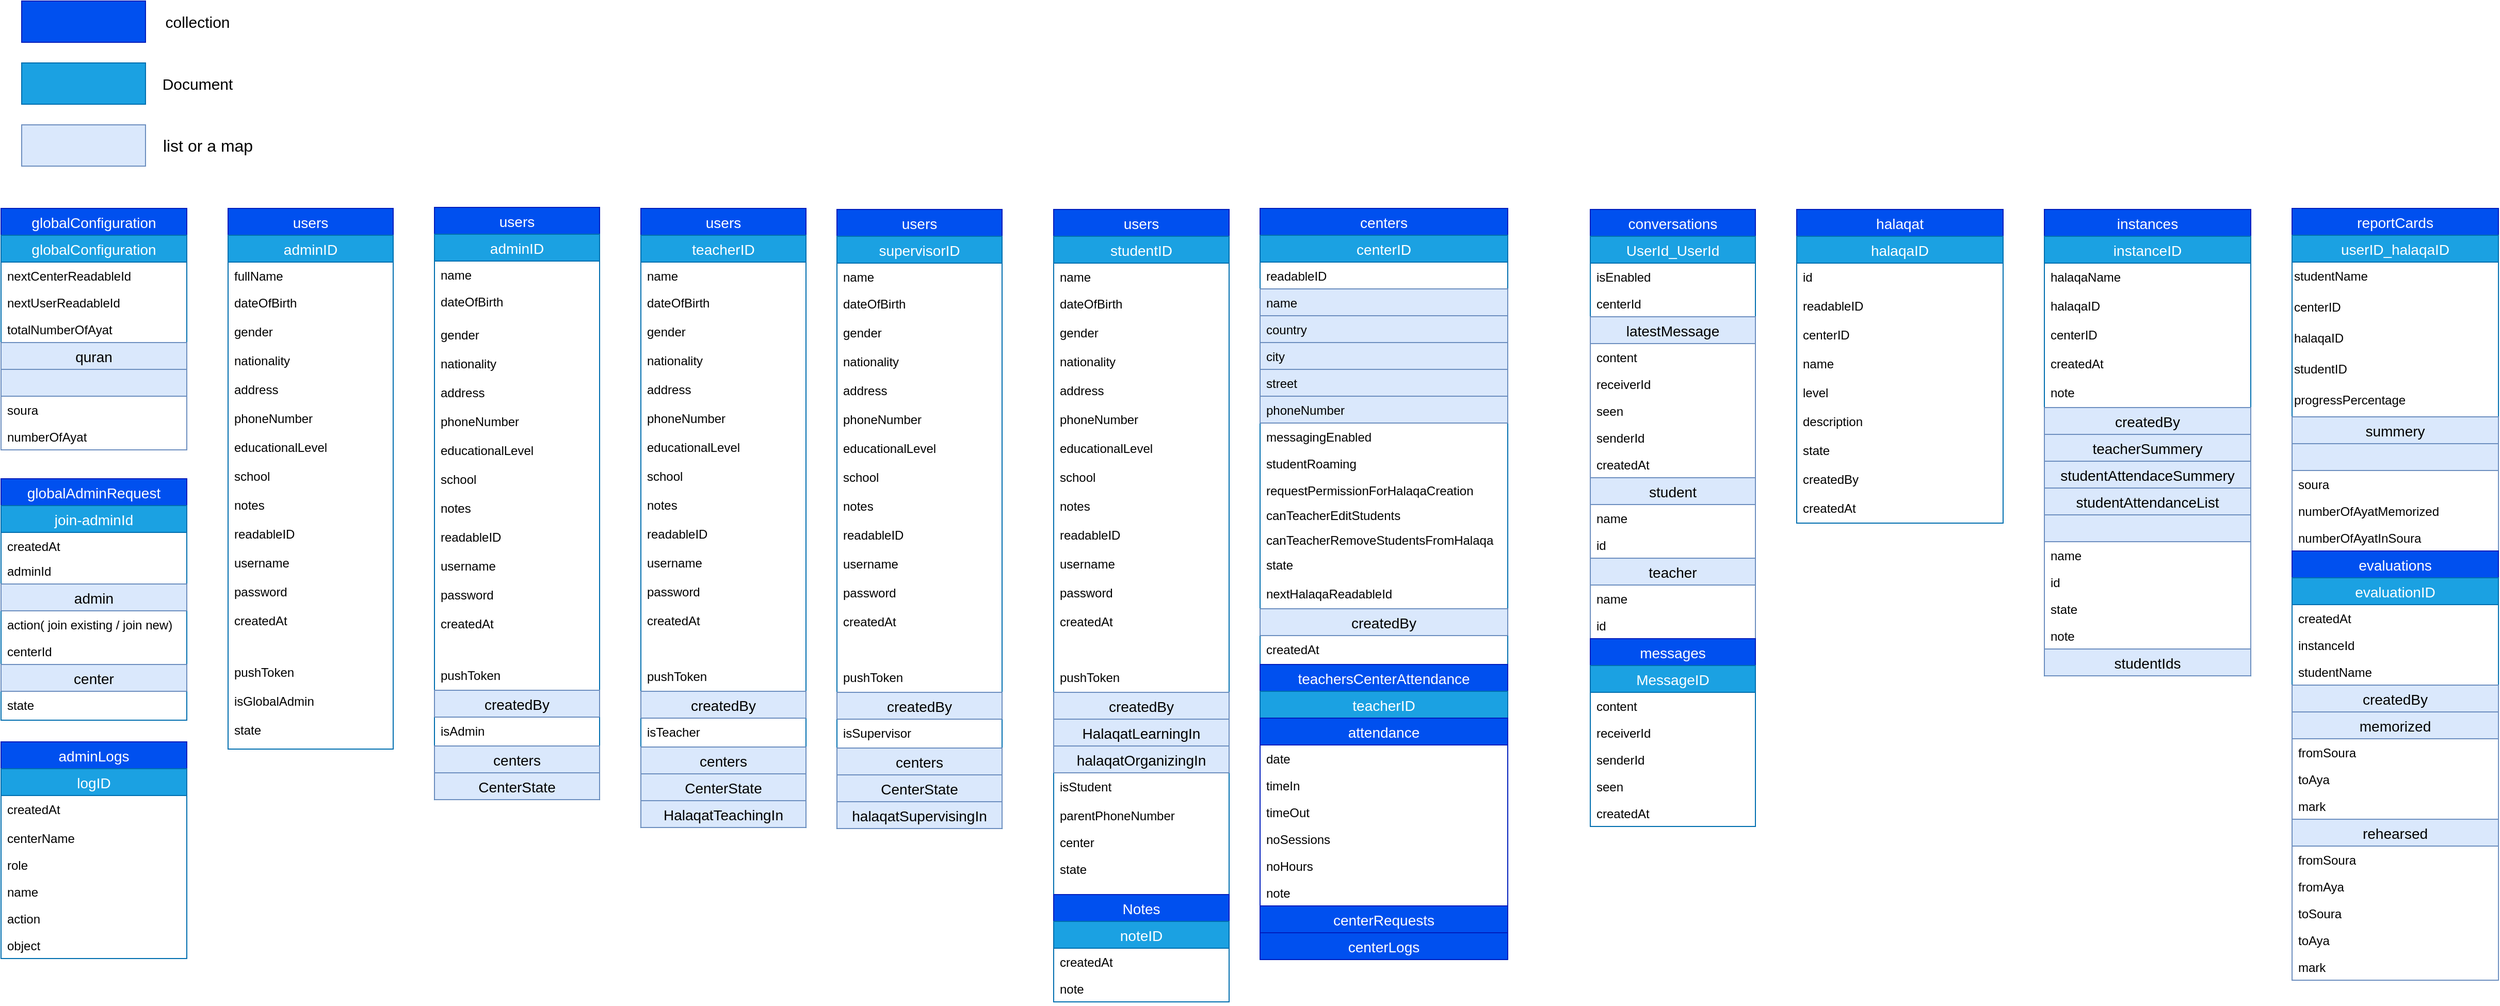 <mxfile version="14.1.8" type="device" pages="3"><diagram id="HL6qo1fnRyxHHHqhgoV5" name="Page-1"><mxGraphModel dx="1504" dy="714" grid="1" gridSize="10" guides="1" tooltips="1" connect="1" arrows="0" fold="1" page="1" pageScale="1" pageWidth="2300" pageHeight="1500" math="0" shadow="0"><root><mxCell id="0"/><mxCell id="1" parent="0"/><mxCell id="GObQBUlQamCFYtyt4o7V-3" value="globalConfiguration" style="swimlane;fontStyle=0;childLayout=stackLayout;horizontal=1;startSize=26;horizontalStack=0;resizeParent=1;resizeParentMax=0;resizeLast=0;collapsible=1;marginBottom=0;align=center;fontSize=14;fillColor=#0050ef;strokeColor=#001DBC;fontColor=#ffffff;" parent="1" vertex="1"><mxGeometry x="20" y="201" width="180" height="234" as="geometry"/></mxCell><mxCell id="GObQBUlQamCFYtyt4o7V-5" value="globalConfiguration" style="swimlane;fontStyle=0;childLayout=stackLayout;horizontal=1;startSize=26;horizontalStack=0;resizeParent=1;resizeParentMax=0;resizeLast=0;collapsible=1;marginBottom=0;align=center;fontSize=14;fillColor=#1ba1e2;strokeColor=#006EAF;fontColor=#ffffff;" parent="GObQBUlQamCFYtyt4o7V-3" vertex="1"><mxGeometry y="26" width="180" height="208" as="geometry"/></mxCell><mxCell id="GObQBUlQamCFYtyt4o7V-4" value="nextCenterReadableId" style="text;strokeColor=none;fillColor=none;spacingLeft=4;spacingRight=4;overflow=hidden;rotatable=0;points=[[0,0.5],[1,0.5]];portConstraint=eastwest;fontSize=12;" parent="GObQBUlQamCFYtyt4o7V-5" vertex="1"><mxGeometry y="26" width="180" height="26" as="geometry"/></mxCell><mxCell id="BmjHoAAw6wBP9Qq3Gwgb-2" value="nextUserReadableId" style="text;strokeColor=none;fillColor=none;spacingLeft=4;spacingRight=4;overflow=hidden;rotatable=0;points=[[0,0.5],[1,0.5]];portConstraint=eastwest;fontSize=12;" parent="GObQBUlQamCFYtyt4o7V-5" vertex="1"><mxGeometry y="52" width="180" height="26" as="geometry"/></mxCell><mxCell id="Bh0gC_oP-Mdxh0Ygha5O-165" value="totalNumberOfAyat" style="text;strokeColor=none;fillColor=none;spacingLeft=4;spacingRight=4;overflow=hidden;rotatable=0;points=[[0,0.5],[1,0.5]];portConstraint=eastwest;fontSize=12;" parent="GObQBUlQamCFYtyt4o7V-5" vertex="1"><mxGeometry y="78" width="180" height="26" as="geometry"/></mxCell><mxCell id="Bh0gC_oP-Mdxh0Ygha5O-127" value="quran" style="swimlane;fontStyle=0;childLayout=stackLayout;horizontal=1;startSize=26;horizontalStack=0;resizeParent=1;resizeParentMax=0;resizeLast=0;collapsible=1;marginBottom=0;align=center;fontSize=14;fillColor=#dae8fc;strokeColor=#6c8ebf;" parent="GObQBUlQamCFYtyt4o7V-5" vertex="1"><mxGeometry y="104" width="180" height="104" as="geometry"><mxRectangle y="78" width="160" height="26" as="alternateBounds"/></mxGeometry></mxCell><mxCell id="Bh0gC_oP-Mdxh0Ygha5O-128" value="" style="swimlane;fontStyle=0;childLayout=stackLayout;horizontal=1;startSize=26;horizontalStack=0;resizeParent=1;resizeParentMax=0;resizeLast=0;collapsible=1;marginBottom=0;align=center;fontSize=14;fillColor=#dae8fc;strokeColor=#6c8ebf;" parent="Bh0gC_oP-Mdxh0Ygha5O-127" vertex="1"><mxGeometry y="26" width="180" height="78" as="geometry"/></mxCell><mxCell id="Bh0gC_oP-Mdxh0Ygha5O-129" value="soura" style="text;strokeColor=none;fillColor=none;spacingLeft=4;spacingRight=4;overflow=hidden;rotatable=0;points=[[0,0.5],[1,0.5]];portConstraint=eastwest;fontSize=12;" parent="Bh0gC_oP-Mdxh0Ygha5O-128" vertex="1"><mxGeometry y="26" width="180" height="26" as="geometry"/></mxCell><mxCell id="Bh0gC_oP-Mdxh0Ygha5O-130" value="numberOfAyat" style="text;strokeColor=none;fillColor=none;spacingLeft=4;spacingRight=4;overflow=hidden;rotatable=0;points=[[0,0.5],[1,0.5]];portConstraint=eastwest;fontSize=12;" parent="Bh0gC_oP-Mdxh0Ygha5O-128" vertex="1"><mxGeometry y="52" width="180" height="26" as="geometry"/></mxCell><mxCell id="wuHIiAoxeejGOLsDScVR-72" value="users" style="swimlane;fontStyle=0;childLayout=stackLayout;horizontal=1;startSize=26;horizontalStack=0;resizeParent=1;resizeParentMax=0;resizeLast=0;collapsible=1;marginBottom=0;align=center;fontSize=14;fillColor=#0050ef;strokeColor=#001DBC;fontColor=#ffffff;" parent="1" vertex="1"><mxGeometry x="240" y="201" width="160" height="524" as="geometry"/></mxCell><mxCell id="wuHIiAoxeejGOLsDScVR-76" value="adminID" style="swimlane;fontStyle=0;childLayout=stackLayout;horizontal=1;startSize=26;horizontalStack=0;resizeParent=1;resizeParentMax=0;resizeLast=0;collapsible=1;marginBottom=0;align=center;fontSize=14;fillColor=#1ba1e2;strokeColor=#006EAF;fontColor=#ffffff;" parent="wuHIiAoxeejGOLsDScVR-72" vertex="1"><mxGeometry y="26" width="160" height="498" as="geometry"/></mxCell><mxCell id="wuHIiAoxeejGOLsDScVR-77" value="fullName" style="text;strokeColor=none;fillColor=none;spacingLeft=4;spacingRight=4;overflow=hidden;rotatable=0;points=[[0,0.5],[1,0.5]];portConstraint=eastwest;fontSize=12;" parent="wuHIiAoxeejGOLsDScVR-76" vertex="1"><mxGeometry y="26" width="160" height="26" as="geometry"/></mxCell><mxCell id="wuHIiAoxeejGOLsDScVR-78" value="dateOfBirth" style="text;strokeColor=none;fillColor=none;spacingLeft=4;spacingRight=4;overflow=hidden;rotatable=0;points=[[0,0.5],[1,0.5]];portConstraint=eastwest;fontSize=12;" parent="wuHIiAoxeejGOLsDScVR-76" vertex="1"><mxGeometry y="52" width="160" height="28" as="geometry"/></mxCell><mxCell id="wuHIiAoxeejGOLsDScVR-79" value="gender" style="text;strokeColor=none;fillColor=none;spacingLeft=4;spacingRight=4;overflow=hidden;rotatable=0;points=[[0,0.5],[1,0.5]];portConstraint=eastwest;fontSize=12;" parent="wuHIiAoxeejGOLsDScVR-76" vertex="1"><mxGeometry y="80" width="160" height="28" as="geometry"/></mxCell><mxCell id="wuHIiAoxeejGOLsDScVR-80" value="nationality" style="text;strokeColor=none;fillColor=none;spacingLeft=4;spacingRight=4;overflow=hidden;rotatable=0;points=[[0,0.5],[1,0.5]];portConstraint=eastwest;fontSize=12;" parent="wuHIiAoxeejGOLsDScVR-76" vertex="1"><mxGeometry y="108" width="160" height="28" as="geometry"/></mxCell><mxCell id="wuHIiAoxeejGOLsDScVR-81" value="address" style="text;strokeColor=none;fillColor=none;spacingLeft=4;spacingRight=4;overflow=hidden;rotatable=0;points=[[0,0.5],[1,0.5]];portConstraint=eastwest;fontSize=12;" parent="wuHIiAoxeejGOLsDScVR-76" vertex="1"><mxGeometry y="136" width="160" height="28" as="geometry"/></mxCell><mxCell id="wuHIiAoxeejGOLsDScVR-82" value="phoneNumber" style="text;strokeColor=none;fillColor=none;spacingLeft=4;spacingRight=4;overflow=hidden;rotatable=0;points=[[0,0.5],[1,0.5]];portConstraint=eastwest;fontSize=12;" parent="wuHIiAoxeejGOLsDScVR-76" vertex="1"><mxGeometry y="164" width="160" height="28" as="geometry"/></mxCell><mxCell id="wuHIiAoxeejGOLsDScVR-83" value="educationalLevel" style="text;strokeColor=none;fillColor=none;spacingLeft=4;spacingRight=4;overflow=hidden;rotatable=0;points=[[0,0.5],[1,0.5]];portConstraint=eastwest;fontSize=12;" parent="wuHIiAoxeejGOLsDScVR-76" vertex="1"><mxGeometry y="192" width="160" height="28" as="geometry"/></mxCell><mxCell id="wuHIiAoxeejGOLsDScVR-84" value="school" style="text;strokeColor=none;fillColor=none;spacingLeft=4;spacingRight=4;overflow=hidden;rotatable=0;points=[[0,0.5],[1,0.5]];portConstraint=eastwest;fontSize=12;" parent="wuHIiAoxeejGOLsDScVR-76" vertex="1"><mxGeometry y="220" width="160" height="28" as="geometry"/></mxCell><mxCell id="wuHIiAoxeejGOLsDScVR-85" value="notes" style="text;strokeColor=none;fillColor=none;spacingLeft=4;spacingRight=4;overflow=hidden;rotatable=0;points=[[0,0.5],[1,0.5]];portConstraint=eastwest;fontSize=12;" parent="wuHIiAoxeejGOLsDScVR-76" vertex="1"><mxGeometry y="248" width="160" height="28" as="geometry"/></mxCell><mxCell id="FjtfJeFItl7CtAL1f_V2-1" value="readableID" style="text;strokeColor=none;fillColor=none;spacingLeft=4;spacingRight=4;overflow=hidden;rotatable=0;points=[[0,0.5],[1,0.5]];portConstraint=eastwest;fontSize=12;" parent="wuHIiAoxeejGOLsDScVR-76" vertex="1"><mxGeometry y="276" width="160" height="28" as="geometry"/></mxCell><mxCell id="q-6qQTAGQ08eEaJ00mHL-4" value="username" style="text;strokeColor=none;fillColor=none;spacingLeft=4;spacingRight=4;overflow=hidden;rotatable=0;points=[[0,0.5],[1,0.5]];portConstraint=eastwest;fontSize=12;" parent="wuHIiAoxeejGOLsDScVR-76" vertex="1"><mxGeometry y="304" width="160" height="28" as="geometry"/></mxCell><mxCell id="q-6qQTAGQ08eEaJ00mHL-5" value="password" style="text;strokeColor=none;fillColor=none;spacingLeft=4;spacingRight=4;overflow=hidden;rotatable=0;points=[[0,0.5],[1,0.5]];portConstraint=eastwest;fontSize=12;" parent="wuHIiAoxeejGOLsDScVR-76" vertex="1"><mxGeometry y="332" width="160" height="28" as="geometry"/></mxCell><mxCell id="FjtfJeFItl7CtAL1f_V2-3" value="createdAt" style="text;strokeColor=none;fillColor=none;spacingLeft=4;spacingRight=4;overflow=hidden;rotatable=0;points=[[0,0.5],[1,0.5]];portConstraint=eastwest;fontSize=12;" parent="wuHIiAoxeejGOLsDScVR-76" vertex="1"><mxGeometry y="360" width="160" height="50" as="geometry"/></mxCell><mxCell id="PuUXiCS6OsyYkjZsYGb_-28" value="pushToken&#10;" style="text;strokeColor=none;fillColor=none;spacingLeft=4;spacingRight=4;overflow=hidden;rotatable=0;points=[[0,0.5],[1,0.5]];portConstraint=eastwest;fontSize=12;" parent="wuHIiAoxeejGOLsDScVR-76" vertex="1"><mxGeometry y="410" width="160" height="28" as="geometry"/></mxCell><mxCell id="FjtfJeFItl7CtAL1f_V2-14" value="isGlobalAdmin" style="text;strokeColor=none;fillColor=none;spacingLeft=4;spacingRight=4;overflow=hidden;rotatable=0;points=[[0,0.5],[1,0.5]];portConstraint=eastwest;fontSize=12;" parent="wuHIiAoxeejGOLsDScVR-76" vertex="1"><mxGeometry y="438" width="160" height="28" as="geometry"/></mxCell><mxCell id="U3ZuWwA4i3zSCo1jNlf0-1" value="state" style="text;strokeColor=none;fillColor=none;spacingLeft=4;spacingRight=4;overflow=hidden;rotatable=0;points=[[0,0.5],[1,0.5]];portConstraint=eastwest;fontSize=12;" parent="wuHIiAoxeejGOLsDScVR-76" vertex="1"><mxGeometry y="466" width="160" height="32" as="geometry"/></mxCell><mxCell id="wuHIiAoxeejGOLsDScVR-9" value="users" style="swimlane;fontStyle=0;childLayout=stackLayout;horizontal=1;startSize=26;horizontalStack=0;resizeParent=1;resizeParentMax=0;resizeLast=0;collapsible=1;marginBottom=0;align=center;fontSize=14;fillColor=#0050ef;strokeColor=#001DBC;fontColor=#ffffff;" parent="1" vertex="1"><mxGeometry x="440" y="200" width="160" height="574" as="geometry"/></mxCell><mxCell id="wuHIiAoxeejGOLsDScVR-37" value="adminID" style="swimlane;fontStyle=0;childLayout=stackLayout;horizontal=1;startSize=26;horizontalStack=0;resizeParent=1;resizeParentMax=0;resizeLast=0;collapsible=1;marginBottom=0;align=center;fontSize=14;fillColor=#1ba1e2;strokeColor=#006EAF;fontColor=#ffffff;" parent="wuHIiAoxeejGOLsDScVR-9" vertex="1"><mxGeometry y="26" width="160" height="548" as="geometry"/></mxCell><mxCell id="wuHIiAoxeejGOLsDScVR-38" value="name" style="text;strokeColor=none;fillColor=none;spacingLeft=4;spacingRight=4;overflow=hidden;rotatable=0;points=[[0,0.5],[1,0.5]];portConstraint=eastwest;fontSize=12;" parent="wuHIiAoxeejGOLsDScVR-37" vertex="1"><mxGeometry y="26" width="160" height="26" as="geometry"/></mxCell><mxCell id="wuHIiAoxeejGOLsDScVR-39" value="dateOfBirth" style="text;strokeColor=none;fillColor=none;spacingLeft=4;spacingRight=4;overflow=hidden;rotatable=0;points=[[0,0.5],[1,0.5]];portConstraint=eastwest;fontSize=12;" parent="wuHIiAoxeejGOLsDScVR-37" vertex="1"><mxGeometry y="52" width="160" height="32" as="geometry"/></mxCell><mxCell id="wuHIiAoxeejGOLsDScVR-40" value="gender" style="text;strokeColor=none;fillColor=none;spacingLeft=4;spacingRight=4;overflow=hidden;rotatable=0;points=[[0,0.5],[1,0.5]];portConstraint=eastwest;fontSize=12;" parent="wuHIiAoxeejGOLsDScVR-37" vertex="1"><mxGeometry y="84" width="160" height="28" as="geometry"/></mxCell><mxCell id="wuHIiAoxeejGOLsDScVR-41" value="nationality" style="text;strokeColor=none;fillColor=none;spacingLeft=4;spacingRight=4;overflow=hidden;rotatable=0;points=[[0,0.5],[1,0.5]];portConstraint=eastwest;fontSize=12;" parent="wuHIiAoxeejGOLsDScVR-37" vertex="1"><mxGeometry y="112" width="160" height="28" as="geometry"/></mxCell><mxCell id="wuHIiAoxeejGOLsDScVR-42" value="address" style="text;strokeColor=none;fillColor=none;spacingLeft=4;spacingRight=4;overflow=hidden;rotatable=0;points=[[0,0.5],[1,0.5]];portConstraint=eastwest;fontSize=12;" parent="wuHIiAoxeejGOLsDScVR-37" vertex="1"><mxGeometry y="140" width="160" height="28" as="geometry"/></mxCell><mxCell id="wuHIiAoxeejGOLsDScVR-43" value="phoneNumber" style="text;strokeColor=none;fillColor=none;spacingLeft=4;spacingRight=4;overflow=hidden;rotatable=0;points=[[0,0.5],[1,0.5]];portConstraint=eastwest;fontSize=12;" parent="wuHIiAoxeejGOLsDScVR-37" vertex="1"><mxGeometry y="168" width="160" height="28" as="geometry"/></mxCell><mxCell id="wuHIiAoxeejGOLsDScVR-44" value="educationalLevel" style="text;strokeColor=none;fillColor=none;spacingLeft=4;spacingRight=4;overflow=hidden;rotatable=0;points=[[0,0.5],[1,0.5]];portConstraint=eastwest;fontSize=12;" parent="wuHIiAoxeejGOLsDScVR-37" vertex="1"><mxGeometry y="196" width="160" height="28" as="geometry"/></mxCell><mxCell id="wuHIiAoxeejGOLsDScVR-45" value="school" style="text;strokeColor=none;fillColor=none;spacingLeft=4;spacingRight=4;overflow=hidden;rotatable=0;points=[[0,0.5],[1,0.5]];portConstraint=eastwest;fontSize=12;" parent="wuHIiAoxeejGOLsDScVR-37" vertex="1"><mxGeometry y="224" width="160" height="28" as="geometry"/></mxCell><mxCell id="Bh0gC_oP-Mdxh0Ygha5O-63" value="notes" style="text;strokeColor=none;fillColor=none;spacingLeft=4;spacingRight=4;overflow=hidden;rotatable=0;points=[[0,0.5],[1,0.5]];portConstraint=eastwest;fontSize=12;" parent="wuHIiAoxeejGOLsDScVR-37" vertex="1"><mxGeometry y="252" width="160" height="28" as="geometry"/></mxCell><mxCell id="Bh0gC_oP-Mdxh0Ygha5O-65" value="readableID" style="text;strokeColor=none;fillColor=none;spacingLeft=4;spacingRight=4;overflow=hidden;rotatable=0;points=[[0,0.5],[1,0.5]];portConstraint=eastwest;fontSize=12;" parent="wuHIiAoxeejGOLsDScVR-37" vertex="1"><mxGeometry y="280" width="160" height="28" as="geometry"/></mxCell><mxCell id="ekqDs6iLwmWhvlLrsVzA-2" value="username" style="text;strokeColor=none;fillColor=none;spacingLeft=4;spacingRight=4;overflow=hidden;rotatable=0;points=[[0,0.5],[1,0.5]];portConstraint=eastwest;fontSize=12;" parent="wuHIiAoxeejGOLsDScVR-37" vertex="1"><mxGeometry y="308" width="160" height="28" as="geometry"/></mxCell><mxCell id="q-6qQTAGQ08eEaJ00mHL-1" value="password" style="text;strokeColor=none;fillColor=none;spacingLeft=4;spacingRight=4;overflow=hidden;rotatable=0;points=[[0,0.5],[1,0.5]];portConstraint=eastwest;fontSize=12;" parent="wuHIiAoxeejGOLsDScVR-37" vertex="1"><mxGeometry y="336" width="160" height="28" as="geometry"/></mxCell><mxCell id="DpSsibqHOXruqQuifiiZ-80" value="createdAt" style="text;strokeColor=none;fillColor=none;spacingLeft=4;spacingRight=4;overflow=hidden;rotatable=0;points=[[0,0.5],[1,0.5]];portConstraint=eastwest;fontSize=12;" parent="wuHIiAoxeejGOLsDScVR-37" vertex="1"><mxGeometry y="364" width="160" height="50" as="geometry"/></mxCell><mxCell id="jQvy5u0VQ0aNstdOIdUu-3" value="pushToken&#10;" style="text;strokeColor=none;fillColor=none;spacingLeft=4;spacingRight=4;overflow=hidden;rotatable=0;points=[[0,0.5],[1,0.5]];portConstraint=eastwest;fontSize=12;" parent="wuHIiAoxeejGOLsDScVR-37" vertex="1"><mxGeometry y="414" width="160" height="28" as="geometry"/></mxCell><mxCell id="Ef0E8rdn_pYnIuoY8xBK-4" value="createdBy" style="swimlane;fontStyle=0;childLayout=stackLayout;horizontal=1;startSize=26;horizontalStack=0;resizeParent=1;resizeParentMax=0;resizeLast=0;collapsible=1;marginBottom=0;align=center;fontSize=14;fillColor=#dae8fc;strokeColor=#6c8ebf;" parent="wuHIiAoxeejGOLsDScVR-37" vertex="1" collapsed="1"><mxGeometry y="442" width="160" height="26" as="geometry"><mxRectangle y="470" width="160" height="78" as="alternateBounds"/></mxGeometry></mxCell><mxCell id="Ef0E8rdn_pYnIuoY8xBK-5" value="name" style="text;spacingLeft=4;spacingRight=4;overflow=hidden;rotatable=0;points=[[0,0.5],[1,0.5]];portConstraint=eastwest;fontSize=12;" parent="Ef0E8rdn_pYnIuoY8xBK-4" vertex="1"><mxGeometry y="26" width="160" height="26" as="geometry"/></mxCell><mxCell id="Ef0E8rdn_pYnIuoY8xBK-6" value="id" style="text;strokeColor=none;fillColor=none;spacingLeft=4;spacingRight=4;overflow=hidden;rotatable=0;points=[[0,0.5],[1,0.5]];portConstraint=eastwest;fontSize=12;" parent="Ef0E8rdn_pYnIuoY8xBK-4" vertex="1"><mxGeometry y="52" width="160" height="26" as="geometry"/></mxCell><mxCell id="PuUXiCS6OsyYkjZsYGb_-29" value="isAdmin" style="text;strokeColor=none;fillColor=none;spacingLeft=4;spacingRight=4;overflow=hidden;rotatable=0;points=[[0,0.5],[1,0.5]];portConstraint=eastwest;fontSize=12;" parent="wuHIiAoxeejGOLsDScVR-37" vertex="1"><mxGeometry y="468" width="160" height="28" as="geometry"/></mxCell><mxCell id="Bh0gC_oP-Mdxh0Ygha5O-59" value="centers" style="swimlane;fontStyle=0;childLayout=stackLayout;horizontal=1;startSize=26;horizontalStack=0;resizeParent=1;resizeParentMax=0;resizeLast=0;collapsible=1;marginBottom=0;align=center;fontSize=14;fillColor=#dae8fc;strokeColor=#6c8ebf;" parent="wuHIiAoxeejGOLsDScVR-37" vertex="1" collapsed="1"><mxGeometry y="496" width="160" height="26" as="geometry"><mxRectangle y="520" width="160" height="52" as="alternateBounds"/></mxGeometry></mxCell><mxCell id="Bh0gC_oP-Mdxh0Ygha5O-60" value="centerID" style="text;strokeColor=none;fillColor=none;spacingLeft=4;spacingRight=4;overflow=hidden;rotatable=0;points=[[0,0.5],[1,0.5]];portConstraint=eastwest;fontSize=12;" parent="Bh0gC_oP-Mdxh0Ygha5O-59" vertex="1"><mxGeometry y="26" width="160" height="26" as="geometry"/></mxCell><mxCell id="Ef0E8rdn_pYnIuoY8xBK-14" value="CenterState" style="swimlane;fontStyle=0;childLayout=stackLayout;horizontal=1;startSize=26;horizontalStack=0;resizeParent=1;resizeParentMax=0;resizeLast=0;collapsible=1;marginBottom=0;align=center;fontSize=14;fillColor=#dae8fc;strokeColor=#6c8ebf;" parent="wuHIiAoxeejGOLsDScVR-37" vertex="1" collapsed="1"><mxGeometry y="522" width="160" height="26" as="geometry"><mxRectangle y="572" width="160" height="78" as="alternateBounds"/></mxGeometry></mxCell><mxCell id="Ef0E8rdn_pYnIuoY8xBK-15" value="centerReadableId" style="text;strokeColor=none;fillColor=none;spacingLeft=4;spacingRight=4;overflow=hidden;rotatable=0;points=[[0,0.5],[1,0.5]];portConstraint=eastwest;fontSize=12;" parent="Ef0E8rdn_pYnIuoY8xBK-14" vertex="1"><mxGeometry y="26" width="160" height="26" as="geometry"/></mxCell><mxCell id="Ef0E8rdn_pYnIuoY8xBK-16" value="state" style="text;strokeColor=none;fillColor=none;spacingLeft=4;spacingRight=4;overflow=hidden;rotatable=0;points=[[0,0.5],[1,0.5]];portConstraint=eastwest;fontSize=12;" parent="Ef0E8rdn_pYnIuoY8xBK-14" vertex="1"><mxGeometry y="52" width="160" height="26" as="geometry"/></mxCell><mxCell id="wuHIiAoxeejGOLsDScVR-1" value="users" style="swimlane;fontStyle=0;childLayout=stackLayout;horizontal=1;startSize=26;horizontalStack=0;resizeParent=1;resizeParentMax=0;resizeLast=0;collapsible=1;marginBottom=0;align=center;fontSize=14;fillColor=#0050ef;strokeColor=#001DBC;fontColor=#ffffff;" parent="1" vertex="1"><mxGeometry x="640" y="201" width="160" height="600" as="geometry"/></mxCell><mxCell id="wuHIiAoxeejGOLsDScVR-21" value="teacherID" style="swimlane;fontStyle=0;childLayout=stackLayout;horizontal=1;startSize=26;horizontalStack=0;resizeParent=1;resizeParentMax=0;resizeLast=0;collapsible=1;marginBottom=0;align=center;fontSize=14;fillColor=#1ba1e2;strokeColor=#006EAF;fontColor=#ffffff;" parent="wuHIiAoxeejGOLsDScVR-1" vertex="1"><mxGeometry y="26" width="160" height="574" as="geometry"/></mxCell><mxCell id="wuHIiAoxeejGOLsDScVR-22" value="name" style="text;spacingLeft=4;spacingRight=4;overflow=hidden;rotatable=0;points=[[0,0.5],[1,0.5]];portConstraint=eastwest;fontSize=12;" parent="wuHIiAoxeejGOLsDScVR-21" vertex="1"><mxGeometry y="26" width="160" height="26" as="geometry"/></mxCell><mxCell id="wuHIiAoxeejGOLsDScVR-23" value="dateOfBirth" style="text;strokeColor=none;fillColor=none;spacingLeft=4;spacingRight=4;overflow=hidden;rotatable=0;points=[[0,0.5],[1,0.5]];portConstraint=eastwest;fontSize=12;" parent="wuHIiAoxeejGOLsDScVR-21" vertex="1"><mxGeometry y="52" width="160" height="28" as="geometry"/></mxCell><mxCell id="wuHIiAoxeejGOLsDScVR-25" value="gender" style="text;strokeColor=none;fillColor=none;spacingLeft=4;spacingRight=4;overflow=hidden;rotatable=0;points=[[0,0.5],[1,0.5]];portConstraint=eastwest;fontSize=12;" parent="wuHIiAoxeejGOLsDScVR-21" vertex="1"><mxGeometry y="80" width="160" height="28" as="geometry"/></mxCell><mxCell id="wuHIiAoxeejGOLsDScVR-26" value="nationality" style="text;strokeColor=none;fillColor=none;spacingLeft=4;spacingRight=4;overflow=hidden;rotatable=0;points=[[0,0.5],[1,0.5]];portConstraint=eastwest;fontSize=12;" parent="wuHIiAoxeejGOLsDScVR-21" vertex="1"><mxGeometry y="108" width="160" height="28" as="geometry"/></mxCell><mxCell id="wuHIiAoxeejGOLsDScVR-27" value="address" style="text;strokeColor=none;fillColor=none;spacingLeft=4;spacingRight=4;overflow=hidden;rotatable=0;points=[[0,0.5],[1,0.5]];portConstraint=eastwest;fontSize=12;" parent="wuHIiAoxeejGOLsDScVR-21" vertex="1"><mxGeometry y="136" width="160" height="28" as="geometry"/></mxCell><mxCell id="wuHIiAoxeejGOLsDScVR-28" value="phoneNumber" style="text;strokeColor=none;fillColor=none;spacingLeft=4;spacingRight=4;overflow=hidden;rotatable=0;points=[[0,0.5],[1,0.5]];portConstraint=eastwest;fontSize=12;" parent="wuHIiAoxeejGOLsDScVR-21" vertex="1"><mxGeometry y="164" width="160" height="28" as="geometry"/></mxCell><mxCell id="wuHIiAoxeejGOLsDScVR-30" value="educationalLevel" style="text;strokeColor=none;fillColor=none;spacingLeft=4;spacingRight=4;overflow=hidden;rotatable=0;points=[[0,0.5],[1,0.5]];portConstraint=eastwest;fontSize=12;" parent="wuHIiAoxeejGOLsDScVR-21" vertex="1"><mxGeometry y="192" width="160" height="28" as="geometry"/></mxCell><mxCell id="wuHIiAoxeejGOLsDScVR-31" value="school" style="text;strokeColor=none;fillColor=none;spacingLeft=4;spacingRight=4;overflow=hidden;rotatable=0;points=[[0,0.5],[1,0.5]];portConstraint=eastwest;fontSize=12;" parent="wuHIiAoxeejGOLsDScVR-21" vertex="1"><mxGeometry y="220" width="160" height="28" as="geometry"/></mxCell><mxCell id="wuHIiAoxeejGOLsDScVR-32" value="notes" style="text;strokeColor=none;fillColor=none;spacingLeft=4;spacingRight=4;overflow=hidden;rotatable=0;points=[[0,0.5],[1,0.5]];portConstraint=eastwest;fontSize=12;" parent="wuHIiAoxeejGOLsDScVR-21" vertex="1"><mxGeometry y="248" width="160" height="28" as="geometry"/></mxCell><mxCell id="Bh0gC_oP-Mdxh0Ygha5O-2" value="readableID" style="text;strokeColor=none;fillColor=none;spacingLeft=4;spacingRight=4;overflow=hidden;rotatable=0;points=[[0,0.5],[1,0.5]];portConstraint=eastwest;fontSize=12;" parent="wuHIiAoxeejGOLsDScVR-21" vertex="1"><mxGeometry y="276" width="160" height="28" as="geometry"/></mxCell><mxCell id="ekqDs6iLwmWhvlLrsVzA-4" value="username" style="text;strokeColor=none;fillColor=none;spacingLeft=4;spacingRight=4;overflow=hidden;rotatable=0;points=[[0,0.5],[1,0.5]];portConstraint=eastwest;fontSize=12;" parent="wuHIiAoxeejGOLsDScVR-21" vertex="1"><mxGeometry y="304" width="160" height="28" as="geometry"/></mxCell><mxCell id="q-6qQTAGQ08eEaJ00mHL-2" value="password" style="text;strokeColor=none;fillColor=none;spacingLeft=4;spacingRight=4;overflow=hidden;rotatable=0;points=[[0,0.5],[1,0.5]];portConstraint=eastwest;fontSize=12;" parent="wuHIiAoxeejGOLsDScVR-21" vertex="1"><mxGeometry y="332" width="160" height="28" as="geometry"/></mxCell><mxCell id="DpSsibqHOXruqQuifiiZ-82" value="createdAt" style="text;strokeColor=none;fillColor=none;spacingLeft=4;spacingRight=4;overflow=hidden;rotatable=0;points=[[0,0.5],[1,0.5]];portConstraint=eastwest;fontSize=12;" parent="wuHIiAoxeejGOLsDScVR-21" vertex="1"><mxGeometry y="360" width="160" height="54" as="geometry"/></mxCell><mxCell id="jQvy5u0VQ0aNstdOIdUu-4" value="pushToken&#10;" style="text;strokeColor=none;fillColor=none;spacingLeft=4;spacingRight=4;overflow=hidden;rotatable=0;points=[[0,0.5],[1,0.5]];portConstraint=eastwest;fontSize=12;" parent="wuHIiAoxeejGOLsDScVR-21" vertex="1"><mxGeometry y="414" width="160" height="28" as="geometry"/></mxCell><mxCell id="Ef0E8rdn_pYnIuoY8xBK-1" value="createdBy" style="swimlane;fontStyle=0;childLayout=stackLayout;horizontal=1;startSize=26;horizontalStack=0;resizeParent=1;resizeParentMax=0;resizeLast=0;collapsible=1;marginBottom=0;align=center;fontSize=14;fillColor=#dae8fc;strokeColor=#6c8ebf;" parent="wuHIiAoxeejGOLsDScVR-21" vertex="1" collapsed="1"><mxGeometry y="442" width="160" height="26" as="geometry"><mxRectangle y="520" width="160" height="78" as="alternateBounds"/></mxGeometry></mxCell><mxCell id="Ef0E8rdn_pYnIuoY8xBK-2" value="name" style="text;spacingLeft=4;spacingRight=4;overflow=hidden;rotatable=0;points=[[0,0.5],[1,0.5]];portConstraint=eastwest;fontSize=12;" parent="Ef0E8rdn_pYnIuoY8xBK-1" vertex="1"><mxGeometry y="26" width="160" height="26" as="geometry"/></mxCell><mxCell id="Ef0E8rdn_pYnIuoY8xBK-3" value="id" style="text;strokeColor=none;fillColor=none;spacingLeft=4;spacingRight=4;overflow=hidden;rotatable=0;points=[[0,0.5],[1,0.5]];portConstraint=eastwest;fontSize=12;" parent="Ef0E8rdn_pYnIuoY8xBK-1" vertex="1"><mxGeometry y="52" width="160" height="26" as="geometry"/></mxCell><mxCell id="PuUXiCS6OsyYkjZsYGb_-30" value="isTeacher" style="text;strokeColor=none;fillColor=none;spacingLeft=4;spacingRight=4;overflow=hidden;rotatable=0;points=[[0,0.5],[1,0.5]];portConstraint=eastwest;fontSize=12;" parent="wuHIiAoxeejGOLsDScVR-21" vertex="1"><mxGeometry y="468" width="160" height="28" as="geometry"/></mxCell><mxCell id="GObQBUlQamCFYtyt4o7V-82" value="centers" style="swimlane;fontStyle=0;childLayout=stackLayout;horizontal=1;startSize=26;horizontalStack=0;resizeParent=1;resizeParentMax=0;resizeLast=0;collapsible=1;marginBottom=0;align=center;fontSize=14;fillColor=#dae8fc;strokeColor=#6c8ebf;" parent="wuHIiAoxeejGOLsDScVR-21" vertex="1" collapsed="1"><mxGeometry y="496" width="160" height="26" as="geometry"><mxRectangle y="492" width="160" height="50" as="alternateBounds"/></mxGeometry></mxCell><mxCell id="GObQBUlQamCFYtyt4o7V-83" value="centerID" style="text;strokeColor=none;fillColor=none;spacingLeft=4;spacingRight=4;overflow=hidden;rotatable=0;points=[[0,0.5],[1,0.5]];portConstraint=eastwest;fontSize=12;" parent="GObQBUlQamCFYtyt4o7V-82" vertex="1"><mxGeometry y="26" width="160" height="24" as="geometry"/></mxCell><mxCell id="Ef0E8rdn_pYnIuoY8xBK-11" value="CenterState" style="swimlane;fontStyle=0;childLayout=stackLayout;horizontal=1;startSize=26;horizontalStack=0;resizeParent=1;resizeParentMax=0;resizeLast=0;collapsible=1;marginBottom=0;align=center;fontSize=14;fillColor=#dae8fc;strokeColor=#6c8ebf;" parent="wuHIiAoxeejGOLsDScVR-21" vertex="1" collapsed="1"><mxGeometry y="522" width="160" height="26" as="geometry"><mxRectangle y="518" width="160" height="78" as="alternateBounds"/></mxGeometry></mxCell><mxCell id="Ef0E8rdn_pYnIuoY8xBK-12" value="centerReadableId" style="text;strokeColor=none;fillColor=none;spacingLeft=4;spacingRight=4;overflow=hidden;rotatable=0;points=[[0,0.5],[1,0.5]];portConstraint=eastwest;fontSize=12;" parent="Ef0E8rdn_pYnIuoY8xBK-11" vertex="1"><mxGeometry y="26" width="160" height="26" as="geometry"/></mxCell><mxCell id="Ef0E8rdn_pYnIuoY8xBK-13" value="state" style="text;strokeColor=none;fillColor=none;spacingLeft=4;spacingRight=4;overflow=hidden;rotatable=0;points=[[0,0.5],[1,0.5]];portConstraint=eastwest;fontSize=12;" parent="Ef0E8rdn_pYnIuoY8xBK-11" vertex="1"><mxGeometry y="52" width="160" height="26" as="geometry"/></mxCell><mxCell id="wuHIiAoxeejGOLsDScVR-66" value="HalaqatTeachingIn" style="swimlane;fontStyle=0;childLayout=stackLayout;horizontal=1;startSize=26;horizontalStack=0;resizeParent=1;resizeParentMax=0;resizeLast=0;collapsible=1;marginBottom=0;align=center;fontSize=14;fillColor=#dae8fc;strokeColor=#6c8ebf;" parent="wuHIiAoxeejGOLsDScVR-21" vertex="1" collapsed="1"><mxGeometry y="548" width="160" height="26" as="geometry"><mxRectangle y="680" width="160" height="78" as="alternateBounds"/></mxGeometry></mxCell><mxCell id="wuHIiAoxeejGOLsDScVR-67" value="halaqaID" style="text;strokeColor=none;fillColor=none;spacingLeft=4;spacingRight=4;overflow=hidden;rotatable=0;points=[[0,0.5],[1,0.5]];portConstraint=eastwest;fontSize=12;" parent="wuHIiAoxeejGOLsDScVR-66" vertex="1"><mxGeometry y="26" width="160" height="26" as="geometry"/></mxCell><mxCell id="GObQBUlQamCFYtyt4o7V-80" value="halaqaID" style="text;strokeColor=none;fillColor=none;spacingLeft=4;spacingRight=4;overflow=hidden;rotatable=0;points=[[0,0.5],[1,0.5]];portConstraint=eastwest;fontSize=12;" parent="wuHIiAoxeejGOLsDScVR-66" vertex="1"><mxGeometry y="52" width="160" height="26" as="geometry"/></mxCell><mxCell id="wuHIiAoxeejGOLsDScVR-5" value="users" style="swimlane;fontStyle=0;childLayout=stackLayout;horizontal=1;startSize=26;horizontalStack=0;resizeParent=1;resizeParentMax=0;resizeLast=0;collapsible=1;marginBottom=0;align=center;fontSize=14;fillColor=#0050ef;strokeColor=#001DBC;fontColor=#ffffff;" parent="1" vertex="1"><mxGeometry x="1040" y="202" width="170" height="768" as="geometry"/></mxCell><mxCell id="wuHIiAoxeejGOLsDScVR-47" value="studentID" style="swimlane;fontStyle=0;childLayout=stackLayout;horizontal=1;startSize=26;horizontalStack=0;resizeParent=1;resizeParentMax=0;resizeLast=0;collapsible=1;marginBottom=0;align=center;fontSize=14;fillColor=#1ba1e2;strokeColor=#006EAF;fontColor=#ffffff;" parent="wuHIiAoxeejGOLsDScVR-5" vertex="1"><mxGeometry y="26" width="170" height="742" as="geometry"/></mxCell><mxCell id="wuHIiAoxeejGOLsDScVR-48" value="name" style="text;strokeColor=none;fillColor=none;spacingLeft=4;spacingRight=4;overflow=hidden;rotatable=0;points=[[0,0.5],[1,0.5]];portConstraint=eastwest;fontSize=12;" parent="wuHIiAoxeejGOLsDScVR-47" vertex="1"><mxGeometry y="26" width="170" height="26" as="geometry"/></mxCell><mxCell id="wuHIiAoxeejGOLsDScVR-49" value="dateOfBirth" style="text;strokeColor=none;fillColor=none;spacingLeft=4;spacingRight=4;overflow=hidden;rotatable=0;points=[[0,0.5],[1,0.5]];portConstraint=eastwest;fontSize=12;" parent="wuHIiAoxeejGOLsDScVR-47" vertex="1"><mxGeometry y="52" width="170" height="28" as="geometry"/></mxCell><mxCell id="wuHIiAoxeejGOLsDScVR-50" value="gender" style="text;strokeColor=none;fillColor=none;spacingLeft=4;spacingRight=4;overflow=hidden;rotatable=0;points=[[0,0.5],[1,0.5]];portConstraint=eastwest;fontSize=12;" parent="wuHIiAoxeejGOLsDScVR-47" vertex="1"><mxGeometry y="80" width="170" height="28" as="geometry"/></mxCell><mxCell id="wuHIiAoxeejGOLsDScVR-51" value="nationality" style="text;strokeColor=none;fillColor=none;spacingLeft=4;spacingRight=4;overflow=hidden;rotatable=0;points=[[0,0.5],[1,0.5]];portConstraint=eastwest;fontSize=12;" parent="wuHIiAoxeejGOLsDScVR-47" vertex="1"><mxGeometry y="108" width="170" height="28" as="geometry"/></mxCell><mxCell id="wuHIiAoxeejGOLsDScVR-52" value="address" style="text;strokeColor=none;fillColor=none;spacingLeft=4;spacingRight=4;overflow=hidden;rotatable=0;points=[[0,0.5],[1,0.5]];portConstraint=eastwest;fontSize=12;" parent="wuHIiAoxeejGOLsDScVR-47" vertex="1"><mxGeometry y="136" width="170" height="28" as="geometry"/></mxCell><mxCell id="wuHIiAoxeejGOLsDScVR-53" value="phoneNumber" style="text;strokeColor=none;fillColor=none;spacingLeft=4;spacingRight=4;overflow=hidden;rotatable=0;points=[[0,0.5],[1,0.5]];portConstraint=eastwest;fontSize=12;" parent="wuHIiAoxeejGOLsDScVR-47" vertex="1"><mxGeometry y="164" width="170" height="28" as="geometry"/></mxCell><mxCell id="wuHIiAoxeejGOLsDScVR-54" value="educationalLevel" style="text;strokeColor=none;fillColor=none;spacingLeft=4;spacingRight=4;overflow=hidden;rotatable=0;points=[[0,0.5],[1,0.5]];portConstraint=eastwest;fontSize=12;" parent="wuHIiAoxeejGOLsDScVR-47" vertex="1"><mxGeometry y="192" width="170" height="28" as="geometry"/></mxCell><mxCell id="wuHIiAoxeejGOLsDScVR-55" value="school" style="text;strokeColor=none;fillColor=none;spacingLeft=4;spacingRight=4;overflow=hidden;rotatable=0;points=[[0,0.5],[1,0.5]];portConstraint=eastwest;fontSize=12;" parent="wuHIiAoxeejGOLsDScVR-47" vertex="1"><mxGeometry y="220" width="170" height="28" as="geometry"/></mxCell><mxCell id="wuHIiAoxeejGOLsDScVR-56" value="notes" style="text;strokeColor=none;fillColor=none;spacingLeft=4;spacingRight=4;overflow=hidden;rotatable=0;points=[[0,0.5],[1,0.5]];portConstraint=eastwest;fontSize=12;" parent="wuHIiAoxeejGOLsDScVR-47" vertex="1"><mxGeometry y="248" width="170" height="28" as="geometry"/></mxCell><mxCell id="GObQBUlQamCFYtyt4o7V-102" value="readableID" style="text;spacingLeft=4;spacingRight=4;overflow=hidden;rotatable=0;points=[[0,0.5],[1,0.5]];portConstraint=eastwest;fontSize=12;" parent="wuHIiAoxeejGOLsDScVR-47" vertex="1"><mxGeometry y="276" width="170" height="28" as="geometry"/></mxCell><mxCell id="ekqDs6iLwmWhvlLrsVzA-6" value="username" style="text;strokeColor=none;fillColor=none;spacingLeft=4;spacingRight=4;overflow=hidden;rotatable=0;points=[[0,0.5],[1,0.5]];portConstraint=eastwest;fontSize=12;" parent="wuHIiAoxeejGOLsDScVR-47" vertex="1"><mxGeometry y="304" width="170" height="28" as="geometry"/></mxCell><mxCell id="q-6qQTAGQ08eEaJ00mHL-3" value="password" style="text;strokeColor=none;fillColor=none;spacingLeft=4;spacingRight=4;overflow=hidden;rotatable=0;points=[[0,0.5],[1,0.5]];portConstraint=eastwest;fontSize=12;" parent="wuHIiAoxeejGOLsDScVR-47" vertex="1"><mxGeometry y="332" width="170" height="28" as="geometry"/></mxCell><mxCell id="DpSsibqHOXruqQuifiiZ-84" value="createdAt" style="text;strokeColor=none;fillColor=none;spacingLeft=4;spacingRight=4;overflow=hidden;rotatable=0;points=[[0,0.5],[1,0.5]];portConstraint=eastwest;fontSize=12;" parent="wuHIiAoxeejGOLsDScVR-47" vertex="1"><mxGeometry y="360" width="170" height="54" as="geometry"/></mxCell><mxCell id="jQvy5u0VQ0aNstdOIdUu-5" value="pushToken&#10;" style="text;strokeColor=none;fillColor=none;spacingLeft=4;spacingRight=4;overflow=hidden;rotatable=0;points=[[0,0.5],[1,0.5]];portConstraint=eastwest;fontSize=12;" parent="wuHIiAoxeejGOLsDScVR-47" vertex="1"><mxGeometry y="414" width="170" height="28" as="geometry"/></mxCell><mxCell id="tO77PZ7IhW_M_Y-6wZ2T-7" value="createdBy" style="swimlane;fontStyle=0;childLayout=stackLayout;horizontal=1;startSize=26;horizontalStack=0;resizeParent=1;resizeParentMax=0;resizeLast=0;collapsible=1;marginBottom=0;align=center;fontSize=14;fillColor=#dae8fc;strokeColor=#6c8ebf;" parent="wuHIiAoxeejGOLsDScVR-47" vertex="1" collapsed="1"><mxGeometry y="442" width="170" height="26" as="geometry"><mxRectangle y="520" width="160" height="78" as="alternateBounds"/></mxGeometry></mxCell><mxCell id="tO77PZ7IhW_M_Y-6wZ2T-8" value="name" style="text;spacingLeft=4;spacingRight=4;overflow=hidden;rotatable=0;points=[[0,0.5],[1,0.5]];portConstraint=eastwest;fontSize=12;" parent="tO77PZ7IhW_M_Y-6wZ2T-7" vertex="1"><mxGeometry y="26" width="170" height="26" as="geometry"/></mxCell><mxCell id="tO77PZ7IhW_M_Y-6wZ2T-9" value="id" style="text;strokeColor=none;fillColor=none;spacingLeft=4;spacingRight=4;overflow=hidden;rotatable=0;points=[[0,0.5],[1,0.5]];portConstraint=eastwest;fontSize=12;" parent="tO77PZ7IhW_M_Y-6wZ2T-7" vertex="1"><mxGeometry y="52" width="170" height="26" as="geometry"/></mxCell><mxCell id="wuHIiAoxeejGOLsDScVR-57" value="HalaqatLearningIn" style="swimlane;fontStyle=0;childLayout=stackLayout;horizontal=1;startSize=26;horizontalStack=0;resizeParent=1;resizeParentMax=0;resizeLast=0;collapsible=1;marginBottom=0;align=center;fontSize=14;fillColor=#dae8fc;strokeColor=#6c8ebf;" parent="wuHIiAoxeejGOLsDScVR-47" vertex="1" collapsed="1"><mxGeometry y="468" width="170" height="26" as="geometry"><mxRectangle y="468" width="170" height="52" as="alternateBounds"/></mxGeometry></mxCell><mxCell id="wuHIiAoxeejGOLsDScVR-58" value="halaqatID" style="text;strokeColor=none;fillColor=none;spacingLeft=4;spacingRight=4;overflow=hidden;rotatable=0;points=[[0,0.5],[1,0.5]];portConstraint=eastwest;fontSize=12;" parent="wuHIiAoxeejGOLsDScVR-57" vertex="1"><mxGeometry y="26" width="170" height="26" as="geometry"/></mxCell><mxCell id="GPGn035pum31hXhSHrxl-1" value="halaqatOrganizingIn" style="swimlane;fontStyle=0;childLayout=stackLayout;horizontal=1;startSize=26;horizontalStack=0;resizeParent=1;resizeParentMax=0;resizeLast=0;collapsible=1;marginBottom=0;align=center;fontSize=14;fillColor=#dae8fc;strokeColor=#6c8ebf;" parent="wuHIiAoxeejGOLsDScVR-47" vertex="1" collapsed="1"><mxGeometry y="494" width="170" height="26" as="geometry"><mxRectangle y="494" width="170" height="52" as="alternateBounds"/></mxGeometry></mxCell><mxCell id="GPGn035pum31hXhSHrxl-2" value="halaqatID" style="text;strokeColor=none;fillColor=none;spacingLeft=4;spacingRight=4;overflow=hidden;rotatable=0;points=[[0,0.5],[1,0.5]];portConstraint=eastwest;fontSize=12;" parent="GPGn035pum31hXhSHrxl-1" vertex="1"><mxGeometry y="26" width="170" height="26" as="geometry"/></mxCell><mxCell id="GObQBUlQamCFYtyt4o7V-85" value="isStudent" style="text;strokeColor=none;fillColor=none;spacingLeft=4;spacingRight=4;overflow=hidden;rotatable=0;points=[[0,0.5],[1,0.5]];portConstraint=eastwest;fontSize=12;" parent="wuHIiAoxeejGOLsDScVR-47" vertex="1"><mxGeometry y="520" width="170" height="28" as="geometry"/></mxCell><mxCell id="GObQBUlQamCFYtyt4o7V-1" value="parentPhoneNumber" style="text;strokeColor=none;fillColor=none;spacingLeft=4;spacingRight=4;overflow=hidden;rotatable=0;points=[[0,0.5],[1,0.5]];portConstraint=eastwest;fontSize=12;" parent="wuHIiAoxeejGOLsDScVR-47" vertex="1"><mxGeometry y="548" width="170" height="26" as="geometry"/></mxCell><mxCell id="pkSjGsVCmEWk5OopEIrp-33" value="center" style="text;strokeColor=none;fillColor=none;spacingLeft=4;spacingRight=4;overflow=hidden;rotatable=0;points=[[0,0.5],[1,0.5]];portConstraint=eastwest;fontSize=12;" parent="wuHIiAoxeejGOLsDScVR-47" vertex="1"><mxGeometry y="574" width="170" height="26" as="geometry"/></mxCell><mxCell id="pkSjGsVCmEWk5OopEIrp-57" value="state" style="text;strokeColor=none;fillColor=none;spacingLeft=4;spacingRight=4;overflow=hidden;rotatable=0;points=[[0,0.5],[1,0.5]];portConstraint=eastwest;fontSize=12;" parent="wuHIiAoxeejGOLsDScVR-47" vertex="1"><mxGeometry y="600" width="170" height="38" as="geometry"/></mxCell><mxCell id="1TPgW6bxjKfD6dMOXglf-2" value="Notes" style="swimlane;fontStyle=0;childLayout=stackLayout;horizontal=1;startSize=26;horizontalStack=0;resizeParent=1;resizeParentMax=0;resizeLast=0;collapsible=1;marginBottom=0;align=center;fontSize=14;fillColor=#0050ef;strokeColor=#001DBC;fontColor=#ffffff;" vertex="1" parent="wuHIiAoxeejGOLsDScVR-47"><mxGeometry y="638" width="170" height="104" as="geometry"><mxRectangle y="416" width="240" height="26" as="alternateBounds"/></mxGeometry></mxCell><mxCell id="1TPgW6bxjKfD6dMOXglf-3" value="noteID" style="swimlane;fontStyle=0;childLayout=stackLayout;horizontal=1;startSize=26;horizontalStack=0;resizeParent=1;resizeParentMax=0;resizeLast=0;collapsible=1;marginBottom=0;align=center;fontSize=14;fillColor=#1ba1e2;strokeColor=#006EAF;fontColor=#ffffff;" vertex="1" parent="1TPgW6bxjKfD6dMOXglf-2"><mxGeometry y="26" width="170" height="78" as="geometry"/></mxCell><mxCell id="1TPgW6bxjKfD6dMOXglf-12" value="createdAt" style="text;strokeColor=none;fillColor=none;spacingLeft=4;spacingRight=4;overflow=hidden;rotatable=0;points=[[0,0.5],[1,0.5]];portConstraint=eastwest;fontSize=12;" vertex="1" parent="1TPgW6bxjKfD6dMOXglf-3"><mxGeometry y="26" width="170" height="26" as="geometry"/></mxCell><mxCell id="1TPgW6bxjKfD6dMOXglf-11" value="note" style="text;strokeColor=none;fillColor=none;spacingLeft=4;spacingRight=4;overflow=hidden;rotatable=0;points=[[0,0.5],[1,0.5]];portConstraint=eastwest;fontSize=12;" vertex="1" parent="1TPgW6bxjKfD6dMOXglf-3"><mxGeometry y="52" width="170" height="26" as="geometry"/></mxCell><mxCell id="wuHIiAoxeejGOLsDScVR-13" value="centers" style="swimlane;fontStyle=0;childLayout=stackLayout;horizontal=1;startSize=26;horizontalStack=0;resizeParent=1;resizeParentMax=0;resizeLast=0;collapsible=1;marginBottom=0;align=center;fontSize=14;fillColor=#0050ef;strokeColor=#001DBC;fontColor=#ffffff;" parent="1" vertex="1"><mxGeometry x="1240" y="201" width="240" height="728" as="geometry"/></mxCell><mxCell id="wuHIiAoxeejGOLsDScVR-68" value="centerID" style="swimlane;fontStyle=0;childLayout=stackLayout;horizontal=1;startSize=26;horizontalStack=0;resizeParent=1;resizeParentMax=0;resizeLast=0;collapsible=1;marginBottom=0;align=center;fontSize=14;fillColor=#1ba1e2;strokeColor=#006EAF;fontColor=#ffffff;" parent="wuHIiAoxeejGOLsDScVR-13" vertex="1"><mxGeometry y="26" width="240" height="702" as="geometry"/></mxCell><mxCell id="GObQBUlQamCFYtyt4o7V-2" value="readableID" style="text;strokeColor=none;fillColor=none;spacingLeft=4;spacingRight=4;overflow=hidden;rotatable=0;points=[[0,0.5],[1,0.5]];portConstraint=eastwest;fontSize=12;" parent="wuHIiAoxeejGOLsDScVR-68" vertex="1"><mxGeometry y="26" width="240" height="26" as="geometry"/></mxCell><mxCell id="rUb0h9QQ7ppMGrbr_1CP-45" value="name" style="text;strokeColor=#6c8ebf;fillColor=#dae8fc;spacingLeft=4;spacingRight=4;overflow=hidden;rotatable=0;points=[[0,0.5],[1,0.5]];portConstraint=eastwest;fontSize=12;" parent="wuHIiAoxeejGOLsDScVR-68" vertex="1"><mxGeometry y="52" width="240" height="26" as="geometry"/></mxCell><mxCell id="GObQBUlQamCFYtyt4o7V-37" value="country" style="text;strokeColor=#6c8ebf;fillColor=#dae8fc;spacingLeft=4;spacingRight=4;overflow=hidden;rotatable=0;points=[[0,0.5],[1,0.5]];portConstraint=eastwest;fontSize=12;" parent="wuHIiAoxeejGOLsDScVR-68" vertex="1"><mxGeometry y="78" width="240" height="26" as="geometry"/></mxCell><mxCell id="GObQBUlQamCFYtyt4o7V-38" value="city" style="text;strokeColor=#6c8ebf;fillColor=#dae8fc;spacingLeft=4;spacingRight=4;overflow=hidden;rotatable=0;points=[[0,0.5],[1,0.5]];portConstraint=eastwest;fontSize=12;" parent="wuHIiAoxeejGOLsDScVR-68" vertex="1"><mxGeometry y="104" width="240" height="26" as="geometry"/></mxCell><mxCell id="GObQBUlQamCFYtyt4o7V-36" value="street" style="text;strokeColor=#6c8ebf;fillColor=#dae8fc;spacingLeft=4;spacingRight=4;overflow=hidden;rotatable=0;points=[[0,0.5],[1,0.5]];portConstraint=eastwest;fontSize=12;" parent="wuHIiAoxeejGOLsDScVR-68" vertex="1"><mxGeometry y="130" width="240" height="26" as="geometry"/></mxCell><mxCell id="GObQBUlQamCFYtyt4o7V-40" value="phoneNumber" style="text;strokeColor=#6c8ebf;fillColor=#dae8fc;spacingLeft=4;spacingRight=4;overflow=hidden;rotatable=0;points=[[0,0.5],[1,0.5]];portConstraint=eastwest;fontSize=12;" parent="wuHIiAoxeejGOLsDScVR-68" vertex="1"><mxGeometry y="156" width="240" height="26" as="geometry"/></mxCell><mxCell id="wuHIiAoxeejGOLsDScVR-100" value="messagingEnabled" style="text;strokeColor=none;fillColor=none;spacingLeft=4;spacingRight=4;overflow=hidden;rotatable=0;points=[[0,0.5],[1,0.5]];portConstraint=eastwest;fontSize=12;" parent="wuHIiAoxeejGOLsDScVR-68" vertex="1"><mxGeometry y="182" width="240" height="26" as="geometry"/></mxCell><mxCell id="rUb0h9QQ7ppMGrbr_1CP-2" value="studentRoaming" style="text;strokeColor=none;fillColor=none;spacingLeft=4;spacingRight=4;overflow=hidden;rotatable=0;points=[[0,0.5],[1,0.5]];portConstraint=eastwest;fontSize=12;" parent="wuHIiAoxeejGOLsDScVR-68" vertex="1"><mxGeometry y="208" width="240" height="26" as="geometry"/></mxCell><mxCell id="GObQBUlQamCFYtyt4o7V-34" value="requestPermissionForHalaqaCreation" style="text;spacingLeft=4;spacingRight=4;overflow=hidden;rotatable=0;points=[[0,0.5],[1,0.5]];portConstraint=eastwest;fontSize=12;" parent="wuHIiAoxeejGOLsDScVR-68" vertex="1"><mxGeometry y="234" width="240" height="24" as="geometry"/></mxCell><mxCell id="GObQBUlQamCFYtyt4o7V-35" value="canTeacherEditStudents" style="text;spacingLeft=4;spacingRight=4;overflow=hidden;rotatable=0;points=[[0,0.5],[1,0.5]];portConstraint=eastwest;fontSize=12;" parent="wuHIiAoxeejGOLsDScVR-68" vertex="1"><mxGeometry y="258" width="240" height="24" as="geometry"/></mxCell><mxCell id="Ef0E8rdn_pYnIuoY8xBK-19" value="canTeacherRemoveStudentsFromHalaqa" style="text;spacingLeft=4;spacingRight=4;overflow=hidden;rotatable=0;points=[[0,0.5],[1,0.5]];portConstraint=eastwest;fontSize=12;" parent="wuHIiAoxeejGOLsDScVR-68" vertex="1"><mxGeometry y="282" width="240" height="24" as="geometry"/></mxCell><mxCell id="DpSsibqHOXruqQuifiiZ-69" value="state" style="text;strokeColor=none;fillColor=none;spacingLeft=4;spacingRight=4;overflow=hidden;rotatable=0;points=[[0,0.5],[1,0.5]];portConstraint=eastwest;fontSize=12;" parent="wuHIiAoxeejGOLsDScVR-68" vertex="1"><mxGeometry y="306" width="240" height="28" as="geometry"/></mxCell><mxCell id="BmjHoAAw6wBP9Qq3Gwgb-1" value="nextHalaqaReadableId" style="text;spacingLeft=4;spacingRight=4;overflow=hidden;rotatable=0;points=[[0,0.5],[1,0.5]];portConstraint=eastwest;fontSize=12;" parent="wuHIiAoxeejGOLsDScVR-68" vertex="1"><mxGeometry y="334" width="240" height="28" as="geometry"/></mxCell><mxCell id="Ef0E8rdn_pYnIuoY8xBK-20" value="createdBy" style="swimlane;fontStyle=0;childLayout=stackLayout;horizontal=1;startSize=26;horizontalStack=0;resizeParent=1;resizeParentMax=0;resizeLast=0;collapsible=1;marginBottom=0;align=center;fontSize=14;fillColor=#dae8fc;strokeColor=#6c8ebf;" parent="wuHIiAoxeejGOLsDScVR-68" vertex="1" collapsed="1"><mxGeometry y="362" width="240" height="26" as="geometry"><mxRectangle y="362" width="240" height="78" as="alternateBounds"/></mxGeometry></mxCell><mxCell id="Ef0E8rdn_pYnIuoY8xBK-21" value="name" style="text;spacingLeft=4;spacingRight=4;overflow=hidden;rotatable=0;points=[[0,0.5],[1,0.5]];portConstraint=eastwest;fontSize=12;" parent="Ef0E8rdn_pYnIuoY8xBK-20" vertex="1"><mxGeometry y="26" width="240" height="26" as="geometry"/></mxCell><mxCell id="Ef0E8rdn_pYnIuoY8xBK-22" value="id" style="text;strokeColor=none;fillColor=none;spacingLeft=4;spacingRight=4;overflow=hidden;rotatable=0;points=[[0,0.5],[1,0.5]];portConstraint=eastwest;fontSize=12;" parent="Ef0E8rdn_pYnIuoY8xBK-20" vertex="1"><mxGeometry y="52" width="240" height="26" as="geometry"/></mxCell><mxCell id="DpSsibqHOXruqQuifiiZ-88" value="createdAt" style="text;strokeColor=none;fillColor=none;spacingLeft=4;spacingRight=4;overflow=hidden;rotatable=0;points=[[0,0.5],[1,0.5]];portConstraint=eastwest;fontSize=12;" parent="wuHIiAoxeejGOLsDScVR-68" vertex="1"><mxGeometry y="388" width="240" height="28" as="geometry"/></mxCell><mxCell id="GPGn035pum31hXhSHrxl-3" value="teachersCenterAttendance" style="swimlane;fontStyle=0;childLayout=stackLayout;horizontal=1;startSize=26;horizontalStack=0;resizeParent=1;resizeParentMax=0;resizeLast=0;collapsible=1;marginBottom=0;align=center;fontSize=14;fillColor=#0050ef;strokeColor=#001DBC;fontColor=#ffffff;" parent="wuHIiAoxeejGOLsDScVR-68" vertex="1"><mxGeometry y="416" width="240" height="234" as="geometry"><mxRectangle y="416" width="240" height="26" as="alternateBounds"/></mxGeometry></mxCell><mxCell id="GPGn035pum31hXhSHrxl-4" value="teacherID" style="swimlane;fontStyle=0;childLayout=stackLayout;horizontal=1;startSize=26;horizontalStack=0;resizeParent=1;resizeParentMax=0;resizeLast=0;collapsible=1;marginBottom=0;align=center;fontSize=14;fillColor=#1ba1e2;strokeColor=#006EAF;fontColor=#ffffff;" parent="GPGn035pum31hXhSHrxl-3" vertex="1"><mxGeometry y="26" width="240" height="208" as="geometry"/></mxCell><mxCell id="GPGn035pum31hXhSHrxl-10" value="attendance" style="swimlane;fontStyle=0;childLayout=stackLayout;horizontal=1;startSize=26;horizontalStack=0;resizeParent=1;resizeParentMax=0;resizeLast=0;collapsible=1;marginBottom=0;align=center;fontSize=14;fillColor=#0050ef;strokeColor=#001DBC;fontColor=#ffffff;" parent="GPGn035pum31hXhSHrxl-4" vertex="1"><mxGeometry y="26" width="240" height="182" as="geometry"/></mxCell><mxCell id="GPGn035pum31hXhSHrxl-11" value="date" style="text;strokeColor=none;fillColor=none;spacingLeft=4;spacingRight=4;overflow=hidden;rotatable=0;points=[[0,0.5],[1,0.5]];portConstraint=eastwest;fontSize=12;" parent="GPGn035pum31hXhSHrxl-10" vertex="1"><mxGeometry y="26" width="240" height="26" as="geometry"/></mxCell><mxCell id="GPGn035pum31hXhSHrxl-12" value="timeIn" style="text;strokeColor=none;fillColor=none;spacingLeft=4;spacingRight=4;overflow=hidden;rotatable=0;points=[[0,0.5],[1,0.5]];portConstraint=eastwest;fontSize=12;" parent="GPGn035pum31hXhSHrxl-10" vertex="1"><mxGeometry y="52" width="240" height="26" as="geometry"/></mxCell><mxCell id="GPGn035pum31hXhSHrxl-13" value="timeOut" style="text;strokeColor=none;fillColor=none;spacingLeft=4;spacingRight=4;overflow=hidden;rotatable=0;points=[[0,0.5],[1,0.5]];portConstraint=eastwest;fontSize=12;" parent="GPGn035pum31hXhSHrxl-10" vertex="1"><mxGeometry y="78" width="240" height="26" as="geometry"/></mxCell><mxCell id="GPGn035pum31hXhSHrxl-14" value="noSessions" style="text;strokeColor=none;fillColor=none;spacingLeft=4;spacingRight=4;overflow=hidden;rotatable=0;points=[[0,0.5],[1,0.5]];portConstraint=eastwest;fontSize=12;" parent="GPGn035pum31hXhSHrxl-10" vertex="1"><mxGeometry y="104" width="240" height="26" as="geometry"/></mxCell><mxCell id="GPGn035pum31hXhSHrxl-15" value="noHours" style="text;strokeColor=none;fillColor=none;spacingLeft=4;spacingRight=4;overflow=hidden;rotatable=0;points=[[0,0.5],[1,0.5]];portConstraint=eastwest;fontSize=12;" parent="GPGn035pum31hXhSHrxl-10" vertex="1"><mxGeometry y="130" width="240" height="26" as="geometry"/></mxCell><mxCell id="GPGn035pum31hXhSHrxl-16" value="note" style="text;strokeColor=none;fillColor=none;spacingLeft=4;spacingRight=4;overflow=hidden;rotatable=0;points=[[0,0.5],[1,0.5]];portConstraint=eastwest;fontSize=12;" parent="GPGn035pum31hXhSHrxl-10" vertex="1"><mxGeometry y="156" width="240" height="26" as="geometry"/></mxCell><mxCell id="eRAkABTnU3bXHdFkwnxB-16" value="centerRequests" style="swimlane;fontStyle=0;childLayout=stackLayout;horizontal=1;startSize=26;horizontalStack=0;resizeParent=1;resizeParentMax=0;resizeLast=0;collapsible=1;marginBottom=0;align=center;fontSize=14;fillColor=#0050ef;strokeColor=#001DBC;fontColor=#ffffff;" parent="wuHIiAoxeejGOLsDScVR-68" vertex="1" collapsed="1"><mxGeometry y="650" width="240" height="26" as="geometry"><mxRectangle y="416" width="240" height="542" as="alternateBounds"/></mxGeometry></mxCell><mxCell id="eRAkABTnU3bXHdFkwnxB-17" value="requestID" style="swimlane;fontStyle=0;childLayout=stackLayout;horizontal=1;startSize=26;horizontalStack=0;resizeParent=1;resizeParentMax=0;resizeLast=0;collapsible=1;marginBottom=0;align=center;fontSize=14;fillColor=#1ba1e2;strokeColor=#006EAF;fontColor=#ffffff;" parent="eRAkABTnU3bXHdFkwnxB-16" vertex="1"><mxGeometry y="26" width="240" height="516" as="geometry"/></mxCell><mxCell id="eRAkABTnU3bXHdFkwnxB-18" value="createdAt" style="text;strokeColor=none;fillColor=none;spacingLeft=4;spacingRight=4;overflow=hidden;rotatable=0;points=[[0,0.5],[1,0.5]];portConstraint=eastwest;fontSize=12;" parent="eRAkABTnU3bXHdFkwnxB-17" vertex="1"><mxGeometry y="26" width="240" height="28" as="geometry"/></mxCell><mxCell id="eRAkABTnU3bXHdFkwnxB-19" value="userId" style="text;strokeColor=none;fillColor=none;spacingLeft=4;spacingRight=4;overflow=hidden;rotatable=0;points=[[0,0.5],[1,0.5]];portConstraint=eastwest;fontSize=12;" parent="eRAkABTnU3bXHdFkwnxB-17" vertex="1"><mxGeometry y="54" width="240" height="26" as="geometry"/></mxCell><mxCell id="pkSjGsVCmEWk5OopEIrp-59" value="centerId" style="text;strokeColor=none;fillColor=none;spacingLeft=4;spacingRight=4;overflow=hidden;rotatable=0;points=[[0,0.5],[1,0.5]];portConstraint=eastwest;fontSize=12;" parent="eRAkABTnU3bXHdFkwnxB-17" vertex="1"><mxGeometry y="80" width="240" height="26" as="geometry"/></mxCell><mxCell id="pkSjGsVCmEWk5OopEIrp-2" value="centerName" style="text;strokeColor=none;fillColor=none;spacingLeft=4;spacingRight=4;overflow=hidden;rotatable=0;points=[[0,0.5],[1,0.5]];portConstraint=eastwest;fontSize=12;" parent="eRAkABTnU3bXHdFkwnxB-17" vertex="1"><mxGeometry y="106" width="240" height="26" as="geometry"/></mxCell><mxCell id="eRAkABTnU3bXHdFkwnxB-30" value="user" style="swimlane;fontStyle=0;childLayout=stackLayout;horizontal=1;startSize=26;horizontalStack=0;resizeParent=1;resizeParentMax=0;resizeLast=0;collapsible=1;marginBottom=0;align=center;fontSize=14;fillColor=#dae8fc;strokeColor=#6c8ebf;" parent="eRAkABTnU3bXHdFkwnxB-17" vertex="1" collapsed="1"><mxGeometry y="132" width="240" height="26" as="geometry"><mxRectangle y="80" width="240" height="56" as="alternateBounds"/></mxGeometry></mxCell><mxCell id="eRAkABTnU3bXHdFkwnxB-23" value="action ( join or creat halaqa)" style="text;strokeColor=none;fillColor=none;spacingLeft=4;spacingRight=4;overflow=hidden;rotatable=0;points=[[0,0.5],[1,0.5]];portConstraint=eastwest;fontSize=12;" parent="eRAkABTnU3bXHdFkwnxB-17" vertex="1"><mxGeometry y="158" width="240" height="26" as="geometry"/></mxCell><mxCell id="eRAkABTnU3bXHdFkwnxB-24" value="state" style="text;strokeColor=none;fillColor=none;spacingLeft=4;spacingRight=4;overflow=hidden;rotatable=0;points=[[0,0.5],[1,0.5]];portConstraint=eastwest;fontSize=12;" parent="eRAkABTnU3bXHdFkwnxB-17" vertex="1"><mxGeometry y="184" width="240" height="26" as="geometry"/></mxCell><mxCell id="KnQ17ucZq33gTFgJr9pA-2" value="halaqa" style="swimlane;fontStyle=0;childLayout=stackLayout;horizontal=1;startSize=26;horizontalStack=0;resizeParent=1;resizeParentMax=0;resizeLast=0;collapsible=1;marginBottom=0;align=center;fontSize=14;fillColor=#dae8fc;strokeColor=#6c8ebf;" parent="eRAkABTnU3bXHdFkwnxB-17" vertex="1"><mxGeometry y="210" width="240" height="306" as="geometry"/></mxCell><mxCell id="KnQ17ucZq33gTFgJr9pA-3" value="id" style="text;strokeColor=none;fillColor=none;spacingLeft=4;spacingRight=4;overflow=hidden;rotatable=0;points=[[0,0.5],[1,0.5]];portConstraint=eastwest;fontSize=12;" parent="KnQ17ucZq33gTFgJr9pA-2" vertex="1"><mxGeometry y="26" width="240" height="28" as="geometry"/></mxCell><mxCell id="KnQ17ucZq33gTFgJr9pA-4" value="readableID" style="text;strokeColor=none;fillColor=none;spacingLeft=4;spacingRight=4;overflow=hidden;rotatable=0;points=[[0,0.5],[1,0.5]];portConstraint=eastwest;fontSize=12;" parent="KnQ17ucZq33gTFgJr9pA-2" vertex="1"><mxGeometry y="54" width="240" height="28" as="geometry"/></mxCell><mxCell id="KnQ17ucZq33gTFgJr9pA-5" value="centerID" style="text;strokeColor=none;fillColor=none;spacingLeft=4;spacingRight=4;overflow=hidden;rotatable=0;points=[[0,0.5],[1,0.5]];portConstraint=eastwest;fontSize=12;" parent="KnQ17ucZq33gTFgJr9pA-2" vertex="1"><mxGeometry y="82" width="240" height="28" as="geometry"/></mxCell><mxCell id="KnQ17ucZq33gTFgJr9pA-6" value="centerName" style="text;strokeColor=none;fillColor=none;spacingLeft=4;spacingRight=4;overflow=hidden;rotatable=0;points=[[0,0.5],[1,0.5]];portConstraint=eastwest;fontSize=12;" parent="KnQ17ucZq33gTFgJr9pA-2" vertex="1"><mxGeometry y="110" width="240" height="28" as="geometry"/></mxCell><mxCell id="KnQ17ucZq33gTFgJr9pA-7" value="name" style="text;strokeColor=none;fillColor=none;spacingLeft=4;spacingRight=4;overflow=hidden;rotatable=0;points=[[0,0.5],[1,0.5]];portConstraint=eastwest;fontSize=12;" parent="KnQ17ucZq33gTFgJr9pA-2" vertex="1"><mxGeometry y="138" width="240" height="28" as="geometry"/></mxCell><mxCell id="KnQ17ucZq33gTFgJr9pA-8" value="level" style="text;strokeColor=none;fillColor=none;spacingLeft=4;spacingRight=4;overflow=hidden;rotatable=0;points=[[0,0.5],[1,0.5]];portConstraint=eastwest;fontSize=12;" parent="KnQ17ucZq33gTFgJr9pA-2" vertex="1"><mxGeometry y="166" width="240" height="28" as="geometry"/></mxCell><mxCell id="KnQ17ucZq33gTFgJr9pA-9" value="description" style="text;strokeColor=none;fillColor=none;spacingLeft=4;spacingRight=4;overflow=hidden;rotatable=0;points=[[0,0.5],[1,0.5]];portConstraint=eastwest;fontSize=12;" parent="KnQ17ucZq33gTFgJr9pA-2" vertex="1"><mxGeometry y="194" width="240" height="28" as="geometry"/></mxCell><mxCell id="KnQ17ucZq33gTFgJr9pA-10" value="state" style="text;strokeColor=none;fillColor=none;spacingLeft=4;spacingRight=4;overflow=hidden;rotatable=0;points=[[0,0.5],[1,0.5]];portConstraint=eastwest;fontSize=12;" parent="KnQ17ucZq33gTFgJr9pA-2" vertex="1"><mxGeometry y="222" width="240" height="28" as="geometry"/></mxCell><mxCell id="KnQ17ucZq33gTFgJr9pA-11" value="createdBy" style="text;strokeColor=none;fillColor=none;spacingLeft=4;spacingRight=4;overflow=hidden;rotatable=0;points=[[0,0.5],[1,0.5]];portConstraint=eastwest;fontSize=12;" parent="KnQ17ucZq33gTFgJr9pA-2" vertex="1"><mxGeometry y="250" width="240" height="28" as="geometry"/></mxCell><mxCell id="KnQ17ucZq33gTFgJr9pA-12" value="createdAt" style="text;strokeColor=none;fillColor=none;spacingLeft=4;spacingRight=4;overflow=hidden;rotatable=0;points=[[0,0.5],[1,0.5]];portConstraint=eastwest;fontSize=12;" parent="KnQ17ucZq33gTFgJr9pA-2" vertex="1"><mxGeometry y="278" width="240" height="28" as="geometry"/></mxCell><mxCell id="DpSsibqHOXruqQuifiiZ-32" value="centerLogs" style="swimlane;fontStyle=0;childLayout=stackLayout;horizontal=1;startSize=26;horizontalStack=0;resizeParent=1;resizeParentMax=0;resizeLast=0;collapsible=1;marginBottom=0;align=center;fontSize=14;fillColor=#0050ef;strokeColor=#001DBC;fontColor=#ffffff;" parent="wuHIiAoxeejGOLsDScVR-68" vertex="1" collapsed="1"><mxGeometry y="676" width="240" height="26" as="geometry"><mxRectangle y="442" width="240" height="288" as="alternateBounds"/></mxGeometry></mxCell><mxCell id="BNGlbNOW25j0TTaL_6yx-1" value="logID" style="swimlane;fontStyle=0;childLayout=stackLayout;horizontal=1;startSize=26;horizontalStack=0;resizeParent=1;resizeParentMax=0;resizeLast=0;collapsible=1;marginBottom=0;align=center;fontSize=14;fillColor=#1ba1e2;strokeColor=#006EAF;fontColor=#ffffff;" parent="DpSsibqHOXruqQuifiiZ-32" vertex="1"><mxGeometry y="26" width="240" height="262" as="geometry"/></mxCell><mxCell id="ekqDs6iLwmWhvlLrsVzA-7" value="createdAt" style="text;strokeColor=none;fillColor=none;spacingLeft=4;spacingRight=4;overflow=hidden;rotatable=0;points=[[0,0.5],[1,0.5]];portConstraint=eastwest;fontSize=12;" parent="BNGlbNOW25j0TTaL_6yx-1" vertex="1"><mxGeometry y="26" width="240" height="28" as="geometry"/></mxCell><mxCell id="fr4pKgFRv3gXB2Dvvo1Y-1" value="user" style="swimlane;fontStyle=0;childLayout=stackLayout;horizontal=1;startSize=26;horizontalStack=0;resizeParent=1;resizeParentMax=0;resizeLast=0;collapsible=1;marginBottom=0;align=center;fontSize=14;fillColor=#dae8fc;strokeColor=#6c8ebf;" parent="BNGlbNOW25j0TTaL_6yx-1" vertex="1"><mxGeometry y="54" width="240" height="78" as="geometry"/></mxCell><mxCell id="fr4pKgFRv3gXB2Dvvo1Y-2" value="name" style="text;strokeColor=none;fillColor=none;spacingLeft=4;spacingRight=4;overflow=hidden;rotatable=0;points=[[0,0.5],[1,0.5]];portConstraint=eastwest;fontSize=12;" parent="fr4pKgFRv3gXB2Dvvo1Y-1" vertex="1"><mxGeometry y="26" width="240" height="26" as="geometry"/></mxCell><mxCell id="fr4pKgFRv3gXB2Dvvo1Y-3" value="id" style="text;strokeColor=none;fillColor=none;spacingLeft=4;spacingRight=4;overflow=hidden;rotatable=0;points=[[0,0.5],[1,0.5]];portConstraint=eastwest;fontSize=12;" parent="fr4pKgFRv3gXB2Dvvo1Y-1" vertex="1"><mxGeometry y="52" width="240" height="26" as="geometry"/></mxCell><mxCell id="BNGlbNOW25j0TTaL_6yx-6" value="action" style="text;strokeColor=none;fillColor=none;spacingLeft=4;spacingRight=4;overflow=hidden;rotatable=0;points=[[0,0.5],[1,0.5]];portConstraint=eastwest;fontSize=12;" parent="BNGlbNOW25j0TTaL_6yx-1" vertex="1"><mxGeometry y="132" width="240" height="26" as="geometry"/></mxCell><mxCell id="6hqlI9khPN5RJo0yy1kY-1" value="object" style="swimlane;fontStyle=0;childLayout=stackLayout;horizontal=1;startSize=26;horizontalStack=0;resizeParent=1;resizeParentMax=0;resizeLast=0;collapsible=1;marginBottom=0;align=center;fontSize=14;fillColor=#dae8fc;strokeColor=#6c8ebf;" parent="BNGlbNOW25j0TTaL_6yx-1" vertex="1"><mxGeometry y="158" width="240" height="104" as="geometry"/></mxCell><mxCell id="6hqlI9khPN5RJo0yy1kY-3" value="nature" style="text;strokeColor=none;fillColor=none;spacingLeft=4;spacingRight=4;overflow=hidden;rotatable=0;points=[[0,0.5],[1,0.5]];portConstraint=eastwest;fontSize=12;" parent="6hqlI9khPN5RJo0yy1kY-1" vertex="1"><mxGeometry y="26" width="240" height="26" as="geometry"/></mxCell><mxCell id="6hqlI9khPN5RJo0yy1kY-4" value="name" style="text;strokeColor=none;fillColor=none;spacingLeft=4;spacingRight=4;overflow=hidden;rotatable=0;points=[[0,0.5],[1,0.5]];portConstraint=eastwest;fontSize=12;" parent="6hqlI9khPN5RJo0yy1kY-1" vertex="1"><mxGeometry y="52" width="240" height="26" as="geometry"/></mxCell><mxCell id="8eBCnpKiB6HWrdTHgn6H-1" value="id" style="text;strokeColor=none;fillColor=none;spacingLeft=4;spacingRight=4;overflow=hidden;rotatable=0;points=[[0,0.5],[1,0.5]];portConstraint=eastwest;fontSize=12;" parent="6hqlI9khPN5RJo0yy1kY-1" vertex="1"><mxGeometry y="78" width="240" height="26" as="geometry"/></mxCell><mxCell id="L3kWcRvZ6DWmZ8tjIUyQ-3" value="" style="whiteSpace=wrap;html=1;align=center;fillColor=#0050ef;strokeColor=#001DBC;fontColor=#ffffff;" parent="1" vertex="1"><mxGeometry x="40" width="120" height="40" as="geometry"/></mxCell><mxCell id="L3kWcRvZ6DWmZ8tjIUyQ-4" value="" style="whiteSpace=wrap;html=1;align=center;fillColor=#1ba1e2;strokeColor=#006EAF;fontColor=#ffffff;" parent="1" vertex="1"><mxGeometry x="40" y="60" width="120" height="40" as="geometry"/></mxCell><mxCell id="L3kWcRvZ6DWmZ8tjIUyQ-5" value="" style="whiteSpace=wrap;html=1;align=center;fillColor=#dae8fc;strokeColor=#6c8ebf;" parent="1" vertex="1"><mxGeometry x="40" y="120" width="120" height="40" as="geometry"/></mxCell><mxCell id="L3kWcRvZ6DWmZ8tjIUyQ-6" value="&lt;font style=&quot;font-size: 15px&quot;&gt;collection&lt;/font&gt;" style="text;html=1;align=center;verticalAlign=middle;resizable=0;points=[];autosize=1;" parent="1" vertex="1"><mxGeometry x="170" y="10" width="80" height="20" as="geometry"/></mxCell><mxCell id="L3kWcRvZ6DWmZ8tjIUyQ-7" value="&lt;font style=&quot;font-size: 15px&quot;&gt;Document&lt;/font&gt;" style="text;html=1;align=center;verticalAlign=middle;resizable=0;points=[];autosize=1;" parent="1" vertex="1"><mxGeometry x="170" y="70" width="80" height="20" as="geometry"/></mxCell><mxCell id="L3kWcRvZ6DWmZ8tjIUyQ-8" value="&lt;font style=&quot;font-size: 16px&quot;&gt;list or a map&lt;/font&gt;" style="text;html=1;align=center;verticalAlign=middle;resizable=0;points=[];autosize=1;" parent="1" vertex="1"><mxGeometry x="170" y="130" width="100" height="20" as="geometry"/></mxCell><mxCell id="wuHIiAoxeejGOLsDScVR-17" value="conversations" style="swimlane;fontStyle=0;childLayout=stackLayout;horizontal=1;startSize=26;horizontalStack=0;resizeParent=1;resizeParentMax=0;resizeLast=0;collapsible=1;marginBottom=0;align=center;fontSize=14;fillColor=#0050ef;strokeColor=#001DBC;fontColor=#ffffff;" parent="1" vertex="1"><mxGeometry x="1560" y="202" width="160" height="598" as="geometry"/></mxCell><mxCell id="u4J2Uv3wRGgVdMijUXcf-1" value="UserId_UserId" style="swimlane;fontStyle=0;childLayout=stackLayout;horizontal=1;startSize=26;horizontalStack=0;resizeParent=1;resizeParentMax=0;resizeLast=0;collapsible=1;marginBottom=0;align=center;fontSize=14;fillColor=#1ba1e2;strokeColor=#006EAF;fontColor=#ffffff;" parent="wuHIiAoxeejGOLsDScVR-17" vertex="1"><mxGeometry y="26" width="160" height="572" as="geometry"/></mxCell><mxCell id="u4J2Uv3wRGgVdMijUXcf-41" value="isEnabled" style="text;strokeColor=none;fillColor=none;spacingLeft=4;spacingRight=4;overflow=hidden;rotatable=0;points=[[0,0.5],[1,0.5]];portConstraint=eastwest;fontSize=12;" parent="u4J2Uv3wRGgVdMijUXcf-1" vertex="1"><mxGeometry y="26" width="160" height="26" as="geometry"/></mxCell><mxCell id="u4J2Uv3wRGgVdMijUXcf-42" value="centerId" style="text;strokeColor=none;fillColor=none;spacingLeft=4;spacingRight=4;overflow=hidden;rotatable=0;points=[[0,0.5],[1,0.5]];portConstraint=eastwest;fontSize=12;" parent="u4J2Uv3wRGgVdMijUXcf-1" vertex="1"><mxGeometry y="52" width="160" height="26" as="geometry"/></mxCell><mxCell id="u4J2Uv3wRGgVdMijUXcf-9" value="latestMessage" style="swimlane;fontStyle=0;childLayout=stackLayout;horizontal=1;startSize=26;horizontalStack=0;resizeParent=1;resizeParentMax=0;resizeLast=0;collapsible=1;marginBottom=0;align=center;fontSize=14;fillColor=#dae8fc;strokeColor=#6c8ebf;" parent="u4J2Uv3wRGgVdMijUXcf-1" vertex="1"><mxGeometry y="78" width="160" height="156" as="geometry"/></mxCell><mxCell id="u4J2Uv3wRGgVdMijUXcf-10" value="content" style="text;strokeColor=none;fillColor=none;spacingLeft=4;spacingRight=4;overflow=hidden;rotatable=0;points=[[0,0.5],[1,0.5]];portConstraint=eastwest;fontSize=12;" parent="u4J2Uv3wRGgVdMijUXcf-9" vertex="1"><mxGeometry y="26" width="160" height="26" as="geometry"/></mxCell><mxCell id="u4J2Uv3wRGgVdMijUXcf-11" value="receiverId" style="text;strokeColor=none;fillColor=none;spacingLeft=4;spacingRight=4;overflow=hidden;rotatable=0;points=[[0,0.5],[1,0.5]];portConstraint=eastwest;fontSize=12;" parent="u4J2Uv3wRGgVdMijUXcf-9" vertex="1"><mxGeometry y="52" width="160" height="26" as="geometry"/></mxCell><mxCell id="u4J2Uv3wRGgVdMijUXcf-12" value="seen" style="text;strokeColor=none;fillColor=none;spacingLeft=4;spacingRight=4;overflow=hidden;rotatable=0;points=[[0,0.5],[1,0.5]];portConstraint=eastwest;fontSize=12;" parent="u4J2Uv3wRGgVdMijUXcf-9" vertex="1"><mxGeometry y="78" width="160" height="26" as="geometry"/></mxCell><mxCell id="u4J2Uv3wRGgVdMijUXcf-28" value="senderId" style="text;strokeColor=none;fillColor=none;spacingLeft=4;spacingRight=4;overflow=hidden;rotatable=0;points=[[0,0.5],[1,0.5]];portConstraint=eastwest;fontSize=12;" parent="u4J2Uv3wRGgVdMijUXcf-9" vertex="1"><mxGeometry y="104" width="160" height="26" as="geometry"/></mxCell><mxCell id="u4J2Uv3wRGgVdMijUXcf-29" value="createdAt" style="text;strokeColor=none;fillColor=none;spacingLeft=4;spacingRight=4;overflow=hidden;rotatable=0;points=[[0,0.5],[1,0.5]];portConstraint=eastwest;fontSize=12;" parent="u4J2Uv3wRGgVdMijUXcf-9" vertex="1"><mxGeometry y="130" width="160" height="26" as="geometry"/></mxCell><mxCell id="u4J2Uv3wRGgVdMijUXcf-20" value="student" style="swimlane;fontStyle=0;childLayout=stackLayout;horizontal=1;startSize=26;horizontalStack=0;resizeParent=1;resizeParentMax=0;resizeLast=0;collapsible=1;marginBottom=0;align=center;fontSize=14;fillColor=#dae8fc;strokeColor=#6c8ebf;" parent="u4J2Uv3wRGgVdMijUXcf-1" vertex="1"><mxGeometry y="234" width="160" height="78" as="geometry"/></mxCell><mxCell id="u4J2Uv3wRGgVdMijUXcf-21" value="name" style="text;strokeColor=none;fillColor=none;spacingLeft=4;spacingRight=4;overflow=hidden;rotatable=0;points=[[0,0.5],[1,0.5]];portConstraint=eastwest;fontSize=12;" parent="u4J2Uv3wRGgVdMijUXcf-20" vertex="1"><mxGeometry y="26" width="160" height="26" as="geometry"/></mxCell><mxCell id="tbMDg7y7uxGeIjhn-0FZ-1" value="id" style="text;strokeColor=none;fillColor=none;spacingLeft=4;spacingRight=4;overflow=hidden;rotatable=0;points=[[0,0.5],[1,0.5]];portConstraint=eastwest;fontSize=12;" parent="u4J2Uv3wRGgVdMijUXcf-20" vertex="1"><mxGeometry y="52" width="160" height="26" as="geometry"/></mxCell><mxCell id="u4J2Uv3wRGgVdMijUXcf-24" value="teacher" style="swimlane;fontStyle=0;childLayout=stackLayout;horizontal=1;startSize=26;horizontalStack=0;resizeParent=1;resizeParentMax=0;resizeLast=0;collapsible=1;marginBottom=0;align=center;fontSize=14;fillColor=#dae8fc;strokeColor=#6c8ebf;" parent="u4J2Uv3wRGgVdMijUXcf-1" vertex="1"><mxGeometry y="312" width="160" height="78" as="geometry"/></mxCell><mxCell id="u4J2Uv3wRGgVdMijUXcf-25" value="name" style="text;spacingLeft=4;spacingRight=4;overflow=hidden;rotatable=0;points=[[0,0.5],[1,0.5]];portConstraint=eastwest;fontSize=12;" parent="u4J2Uv3wRGgVdMijUXcf-24" vertex="1"><mxGeometry y="26" width="160" height="26" as="geometry"/></mxCell><mxCell id="tbMDg7y7uxGeIjhn-0FZ-2" value="id" style="text;strokeColor=none;fillColor=none;spacingLeft=4;spacingRight=4;overflow=hidden;rotatable=0;points=[[0,0.5],[1,0.5]];portConstraint=eastwest;fontSize=12;" parent="u4J2Uv3wRGgVdMijUXcf-24" vertex="1"><mxGeometry y="52" width="160" height="26" as="geometry"/></mxCell><mxCell id="u4J2Uv3wRGgVdMijUXcf-30" value="messages" style="swimlane;fontStyle=0;childLayout=stackLayout;horizontal=1;startSize=26;horizontalStack=0;resizeParent=1;resizeParentMax=0;resizeLast=0;collapsible=1;marginBottom=0;align=center;fontSize=14;fillColor=#0050ef;strokeColor=#001DBC;fontColor=#ffffff;" parent="u4J2Uv3wRGgVdMijUXcf-1" vertex="1"><mxGeometry y="390" width="160" height="182" as="geometry"/></mxCell><mxCell id="u4J2Uv3wRGgVdMijUXcf-34" value="MessageID" style="swimlane;fontStyle=0;childLayout=stackLayout;horizontal=1;startSize=26;horizontalStack=0;resizeParent=1;resizeParentMax=0;resizeLast=0;collapsible=1;marginBottom=0;align=center;fontSize=14;fillColor=#1ba1e2;strokeColor=#006EAF;fontColor=#ffffff;" parent="u4J2Uv3wRGgVdMijUXcf-30" vertex="1"><mxGeometry y="26" width="160" height="156" as="geometry"/></mxCell><mxCell id="u4J2Uv3wRGgVdMijUXcf-35" value="content" style="text;strokeColor=none;fillColor=none;spacingLeft=4;spacingRight=4;overflow=hidden;rotatable=0;points=[[0,0.5],[1,0.5]];portConstraint=eastwest;fontSize=12;" parent="u4J2Uv3wRGgVdMijUXcf-34" vertex="1"><mxGeometry y="26" width="160" height="26" as="geometry"/></mxCell><mxCell id="u4J2Uv3wRGgVdMijUXcf-36" value="receiverId" style="text;strokeColor=none;fillColor=none;spacingLeft=4;spacingRight=4;overflow=hidden;rotatable=0;points=[[0,0.5],[1,0.5]];portConstraint=eastwest;fontSize=12;" parent="u4J2Uv3wRGgVdMijUXcf-34" vertex="1"><mxGeometry y="52" width="160" height="26" as="geometry"/></mxCell><mxCell id="u4J2Uv3wRGgVdMijUXcf-37" value="senderId" style="text;strokeColor=none;fillColor=none;spacingLeft=4;spacingRight=4;overflow=hidden;rotatable=0;points=[[0,0.5],[1,0.5]];portConstraint=eastwest;fontSize=12;" parent="u4J2Uv3wRGgVdMijUXcf-34" vertex="1"><mxGeometry y="78" width="160" height="26" as="geometry"/></mxCell><mxCell id="u4J2Uv3wRGgVdMijUXcf-39" value="seen" style="text;strokeColor=none;fillColor=none;spacingLeft=4;spacingRight=4;overflow=hidden;rotatable=0;points=[[0,0.5],[1,0.5]];portConstraint=eastwest;fontSize=12;" parent="u4J2Uv3wRGgVdMijUXcf-34" vertex="1"><mxGeometry y="104" width="160" height="26" as="geometry"/></mxCell><mxCell id="u4J2Uv3wRGgVdMijUXcf-40" value="createdAt" style="text;strokeColor=none;fillColor=none;spacingLeft=4;spacingRight=4;overflow=hidden;rotatable=0;points=[[0,0.5],[1,0.5]];portConstraint=eastwest;fontSize=12;" parent="u4J2Uv3wRGgVdMijUXcf-34" vertex="1"><mxGeometry y="130" width="160" height="26" as="geometry"/></mxCell><mxCell id="wuHIiAoxeejGOLsDScVR-86" value="halaqat" style="swimlane;fontStyle=0;childLayout=stackLayout;horizontal=1;startSize=26;horizontalStack=0;resizeParent=1;resizeParentMax=0;resizeLast=0;collapsible=1;marginBottom=0;align=center;fontSize=14;fillColor=#0050ef;strokeColor=#001DBC;fontColor=#ffffff;" parent="1" vertex="1"><mxGeometry x="1760" y="202" width="200" height="304" as="geometry"/></mxCell><mxCell id="wuHIiAoxeejGOLsDScVR-90" value="halaqaID" style="swimlane;fontStyle=0;childLayout=stackLayout;horizontal=1;startSize=26;horizontalStack=0;resizeParent=1;resizeParentMax=0;resizeLast=0;collapsible=1;marginBottom=0;align=center;fontSize=14;fillColor=#1ba1e2;strokeColor=#006EAF;fontColor=#ffffff;" parent="wuHIiAoxeejGOLsDScVR-86" vertex="1"><mxGeometry y="26" width="200" height="278" as="geometry"/></mxCell><mxCell id="wuHIiAoxeejGOLsDScVR-94" value="id" style="text;strokeColor=none;fillColor=none;spacingLeft=4;spacingRight=4;overflow=hidden;rotatable=0;points=[[0,0.5],[1,0.5]];portConstraint=eastwest;fontSize=12;" parent="wuHIiAoxeejGOLsDScVR-90" vertex="1"><mxGeometry y="26" width="200" height="28" as="geometry"/></mxCell><mxCell id="rUb0h9QQ7ppMGrbr_1CP-46" value="readableID" style="text;strokeColor=none;fillColor=none;spacingLeft=4;spacingRight=4;overflow=hidden;rotatable=0;points=[[0,0.5],[1,0.5]];portConstraint=eastwest;fontSize=12;" parent="wuHIiAoxeejGOLsDScVR-90" vertex="1"><mxGeometry y="54" width="200" height="28" as="geometry"/></mxCell><mxCell id="rUb0h9QQ7ppMGrbr_1CP-44" value="centerID" style="text;strokeColor=none;fillColor=none;spacingLeft=4;spacingRight=4;overflow=hidden;rotatable=0;points=[[0,0.5],[1,0.5]];portConstraint=eastwest;fontSize=12;" parent="wuHIiAoxeejGOLsDScVR-90" vertex="1"><mxGeometry y="82" width="200" height="28" as="geometry"/></mxCell><mxCell id="GObQBUlQamCFYtyt4o7V-39" value="name" style="text;strokeColor=none;fillColor=none;spacingLeft=4;spacingRight=4;overflow=hidden;rotatable=0;points=[[0,0.5],[1,0.5]];portConstraint=eastwest;fontSize=12;" parent="wuHIiAoxeejGOLsDScVR-90" vertex="1"><mxGeometry y="110" width="200" height="28" as="geometry"/></mxCell><mxCell id="DpSsibqHOXruqQuifiiZ-64" value="level" style="text;strokeColor=none;fillColor=none;spacingLeft=4;spacingRight=4;overflow=hidden;rotatable=0;points=[[0,0.5],[1,0.5]];portConstraint=eastwest;fontSize=12;" parent="wuHIiAoxeejGOLsDScVR-90" vertex="1"><mxGeometry y="138" width="200" height="28" as="geometry"/></mxCell><mxCell id="DpSsibqHOXruqQuifiiZ-65" value="description" style="text;strokeColor=none;fillColor=none;spacingLeft=4;spacingRight=4;overflow=hidden;rotatable=0;points=[[0,0.5],[1,0.5]];portConstraint=eastwest;fontSize=12;" parent="wuHIiAoxeejGOLsDScVR-90" vertex="1"><mxGeometry y="166" width="200" height="28" as="geometry"/></mxCell><mxCell id="DpSsibqHOXruqQuifiiZ-70" value="state" style="text;strokeColor=none;fillColor=none;spacingLeft=4;spacingRight=4;overflow=hidden;rotatable=0;points=[[0,0.5],[1,0.5]];portConstraint=eastwest;fontSize=12;" parent="wuHIiAoxeejGOLsDScVR-90" vertex="1"><mxGeometry y="194" width="200" height="28" as="geometry"/></mxCell><mxCell id="DpSsibqHOXruqQuifiiZ-87" value="createdBy" style="text;strokeColor=none;fillColor=none;spacingLeft=4;spacingRight=4;overflow=hidden;rotatable=0;points=[[0,0.5],[1,0.5]];portConstraint=eastwest;fontSize=12;" parent="wuHIiAoxeejGOLsDScVR-90" vertex="1"><mxGeometry y="222" width="200" height="28" as="geometry"/></mxCell><mxCell id="DpSsibqHOXruqQuifiiZ-86" value="createdAt" style="text;strokeColor=none;fillColor=none;spacingLeft=4;spacingRight=4;overflow=hidden;rotatable=0;points=[[0,0.5],[1,0.5]];portConstraint=eastwest;fontSize=12;" parent="wuHIiAoxeejGOLsDScVR-90" vertex="1"><mxGeometry y="250" width="200" height="28" as="geometry"/></mxCell><mxCell id="GObQBUlQamCFYtyt4o7V-47" value="instances" style="swimlane;fontStyle=0;childLayout=stackLayout;horizontal=1;startSize=26;horizontalStack=0;resizeParent=1;resizeParentMax=0;resizeLast=0;collapsible=1;marginBottom=0;align=center;fontSize=14;fillColor=#0050ef;strokeColor=#001DBC;fontColor=#ffffff;" parent="1" vertex="1"><mxGeometry x="2000" y="202" width="200" height="452" as="geometry"/></mxCell><mxCell id="GObQBUlQamCFYtyt4o7V-48" value="instanceID" style="swimlane;fontStyle=0;childLayout=stackLayout;horizontal=1;startSize=26;horizontalStack=0;resizeParent=1;resizeParentMax=0;resizeLast=0;collapsible=1;marginBottom=0;align=center;fontSize=14;fillColor=#1ba1e2;strokeColor=#006EAF;fontColor=#ffffff;" parent="GObQBUlQamCFYtyt4o7V-47" vertex="1"><mxGeometry y="26" width="200" height="426" as="geometry"/></mxCell><mxCell id="Bh0gC_oP-Mdxh0Ygha5O-167" value="halaqaName" style="text;strokeColor=none;fillColor=none;spacingLeft=4;spacingRight=4;overflow=hidden;rotatable=0;points=[[0,0.5],[1,0.5]];portConstraint=eastwest;fontSize=12;" parent="GObQBUlQamCFYtyt4o7V-48" vertex="1"><mxGeometry y="26" width="200" height="28" as="geometry"/></mxCell><mxCell id="1G0KaT8AMud7zRfySG-d-1" value="halaqaID" style="text;strokeColor=none;fillColor=none;spacingLeft=4;spacingRight=4;overflow=hidden;rotatable=0;points=[[0,0.5],[1,0.5]];portConstraint=eastwest;fontSize=12;" parent="GObQBUlQamCFYtyt4o7V-48" vertex="1"><mxGeometry y="54" width="200" height="28" as="geometry"/></mxCell><mxCell id="1G0KaT8AMud7zRfySG-d-2" value="centerID" style="text;strokeColor=none;fillColor=none;spacingLeft=4;spacingRight=4;overflow=hidden;rotatable=0;points=[[0,0.5],[1,0.5]];portConstraint=eastwest;fontSize=12;" parent="GObQBUlQamCFYtyt4o7V-48" vertex="1"><mxGeometry y="82" width="200" height="28" as="geometry"/></mxCell><mxCell id="GObQBUlQamCFYtyt4o7V-49" value="createdAt" style="text;strokeColor=none;fillColor=none;spacingLeft=4;spacingRight=4;overflow=hidden;rotatable=0;points=[[0,0.5],[1,0.5]];portConstraint=eastwest;fontSize=12;" parent="GObQBUlQamCFYtyt4o7V-48" vertex="1"><mxGeometry y="110" width="200" height="28" as="geometry"/></mxCell><mxCell id="GObQBUlQamCFYtyt4o7V-50" value="note" style="text;strokeColor=none;fillColor=none;spacingLeft=4;spacingRight=4;overflow=hidden;rotatable=0;points=[[0,0.5],[1,0.5]];portConstraint=eastwest;fontSize=12;" parent="GObQBUlQamCFYtyt4o7V-48" vertex="1"><mxGeometry y="138" width="200" height="28" as="geometry"/></mxCell><mxCell id="Bh0gC_oP-Mdxh0Ygha5O-52" value="createdBy" style="swimlane;fontStyle=0;childLayout=stackLayout;horizontal=1;startSize=26;horizontalStack=0;resizeParent=1;resizeParentMax=0;resizeLast=0;collapsible=1;marginBottom=0;align=center;fontSize=14;fillColor=#dae8fc;strokeColor=#6c8ebf;" parent="GObQBUlQamCFYtyt4o7V-48" vertex="1" collapsed="1"><mxGeometry y="166" width="200" height="26" as="geometry"><mxRectangle y="166" width="200" height="78" as="alternateBounds"/></mxGeometry></mxCell><mxCell id="Bh0gC_oP-Mdxh0Ygha5O-53" value="name" style="text;spacingLeft=4;spacingRight=4;overflow=hidden;rotatable=0;points=[[0,0.5],[1,0.5]];portConstraint=eastwest;fontSize=12;" parent="Bh0gC_oP-Mdxh0Ygha5O-52" vertex="1"><mxGeometry y="26" width="200" height="26" as="geometry"/></mxCell><mxCell id="Bh0gC_oP-Mdxh0Ygha5O-54" value="id" style="text;strokeColor=none;fillColor=none;spacingLeft=4;spacingRight=4;overflow=hidden;rotatable=0;points=[[0,0.5],[1,0.5]];portConstraint=eastwest;fontSize=12;" parent="Bh0gC_oP-Mdxh0Ygha5O-52" vertex="1"><mxGeometry y="52" width="200" height="26" as="geometry"/></mxCell><mxCell id="Bh0gC_oP-Mdxh0Ygha5O-42" value="teacherSummery" style="swimlane;fontStyle=0;childLayout=stackLayout;horizontal=1;startSize=26;horizontalStack=0;resizeParent=1;resizeParentMax=0;resizeLast=0;collapsible=1;marginBottom=0;align=center;fontSize=14;fillColor=#dae8fc;strokeColor=#6c8ebf;" parent="GObQBUlQamCFYtyt4o7V-48" vertex="1" collapsed="1"><mxGeometry y="192" width="200" height="26" as="geometry"><mxRectangle y="192" width="200" height="130" as="alternateBounds"/></mxGeometry></mxCell><mxCell id="Bh0gC_oP-Mdxh0Ygha5O-43" value="name" style="text;spacingLeft=4;spacingRight=4;overflow=hidden;rotatable=0;points=[[0,0.5],[1,0.5]];portConstraint=eastwest;fontSize=12;" parent="Bh0gC_oP-Mdxh0Ygha5O-42" vertex="1"><mxGeometry y="26" width="200" height="26" as="geometry"/></mxCell><mxCell id="Bh0gC_oP-Mdxh0Ygha5O-44" value="id" style="text;strokeColor=none;fillColor=none;spacingLeft=4;spacingRight=4;overflow=hidden;rotatable=0;points=[[0,0.5],[1,0.5]];portConstraint=eastwest;fontSize=12;" parent="Bh0gC_oP-Mdxh0Ygha5O-42" vertex="1"><mxGeometry y="52" width="200" height="26" as="geometry"/></mxCell><mxCell id="Bh0gC_oP-Mdxh0Ygha5O-45" value="state" style="text;strokeColor=none;fillColor=none;spacingLeft=4;spacingRight=4;overflow=hidden;rotatable=0;points=[[0,0.5],[1,0.5]];portConstraint=eastwest;fontSize=12;" parent="Bh0gC_oP-Mdxh0Ygha5O-42" vertex="1"><mxGeometry y="78" width="200" height="26" as="geometry"/></mxCell><mxCell id="Bh0gC_oP-Mdxh0Ygha5O-46" value="note" style="text;strokeColor=none;fillColor=none;spacingLeft=4;spacingRight=4;overflow=hidden;rotatable=0;points=[[0,0.5],[1,0.5]];portConstraint=eastwest;fontSize=12;" parent="Bh0gC_oP-Mdxh0Ygha5O-42" vertex="1"><mxGeometry y="104" width="200" height="26" as="geometry"/></mxCell><mxCell id="DpSsibqHOXruqQuifiiZ-71" value="studentAttendaceSummery" style="swimlane;fontStyle=0;childLayout=stackLayout;horizontal=1;startSize=26;horizontalStack=0;resizeParent=1;resizeParentMax=0;resizeLast=0;collapsible=1;marginBottom=0;align=center;fontSize=14;fillColor=#dae8fc;strokeColor=#6c8ebf;" parent="GObQBUlQamCFYtyt4o7V-48" vertex="1" collapsed="1"><mxGeometry y="218" width="200" height="26" as="geometry"><mxRectangle y="374" width="200" height="130" as="alternateBounds"/></mxGeometry></mxCell><mxCell id="DpSsibqHOXruqQuifiiZ-72" value="present" style="text;strokeColor=none;fillColor=none;spacingLeft=4;spacingRight=4;overflow=hidden;rotatable=0;points=[[0,0.5],[1,0.5]];portConstraint=eastwest;fontSize=12;" parent="DpSsibqHOXruqQuifiiZ-71" vertex="1"><mxGeometry y="26" width="200" height="26" as="geometry"/></mxCell><mxCell id="DpSsibqHOXruqQuifiiZ-74" value="late" style="text;strokeColor=none;fillColor=none;spacingLeft=4;spacingRight=4;overflow=hidden;rotatable=0;points=[[0,0.5],[1,0.5]];portConstraint=eastwest;fontSize=12;" parent="DpSsibqHOXruqQuifiiZ-71" vertex="1"><mxGeometry y="52" width="200" height="26" as="geometry"/></mxCell><mxCell id="DpSsibqHOXruqQuifiiZ-73" value="absent" style="text;strokeColor=none;fillColor=none;spacingLeft=4;spacingRight=4;overflow=hidden;rotatable=0;points=[[0,0.5],[1,0.5]];portConstraint=eastwest;fontSize=12;" parent="DpSsibqHOXruqQuifiiZ-71" vertex="1"><mxGeometry y="78" width="200" height="26" as="geometry"/></mxCell><mxCell id="DpSsibqHOXruqQuifiiZ-75" value="absentWithExecuse" style="text;strokeColor=none;fillColor=none;spacingLeft=4;spacingRight=4;overflow=hidden;rotatable=0;points=[[0,0.5],[1,0.5]];portConstraint=eastwest;fontSize=12;" parent="DpSsibqHOXruqQuifiiZ-71" vertex="1"><mxGeometry y="104" width="200" height="26" as="geometry"/></mxCell><mxCell id="GObQBUlQamCFYtyt4o7V-51" value="studentAttendanceList" style="swimlane;fontStyle=0;childLayout=stackLayout;horizontal=1;startSize=26;horizontalStack=0;resizeParent=1;resizeParentMax=0;resizeLast=0;collapsible=1;marginBottom=0;align=center;fontSize=14;fillColor=#dae8fc;strokeColor=#6c8ebf;" parent="GObQBUlQamCFYtyt4o7V-48" vertex="1"><mxGeometry y="244" width="200" height="156" as="geometry"><mxRectangle y="244" width="200" height="26" as="alternateBounds"/></mxGeometry></mxCell><mxCell id="GObQBUlQamCFYtyt4o7V-53" value="" style="swimlane;fontStyle=0;childLayout=stackLayout;horizontal=1;startSize=26;horizontalStack=0;resizeParent=1;resizeParentMax=0;resizeLast=0;collapsible=1;marginBottom=0;align=center;fontSize=14;fillColor=#dae8fc;strokeColor=#6c8ebf;" parent="GObQBUlQamCFYtyt4o7V-51" vertex="1"><mxGeometry y="26" width="200" height="130" as="geometry"/></mxCell><mxCell id="GObQBUlQamCFYtyt4o7V-59" value="name" style="text;strokeColor=none;fillColor=none;spacingLeft=4;spacingRight=4;overflow=hidden;rotatable=0;points=[[0,0.5],[1,0.5]];portConstraint=eastwest;fontSize=12;" parent="GObQBUlQamCFYtyt4o7V-53" vertex="1"><mxGeometry y="26" width="200" height="26" as="geometry"/></mxCell><mxCell id="GObQBUlQamCFYtyt4o7V-60" value="id" style="text;strokeColor=none;fillColor=none;spacingLeft=4;spacingRight=4;overflow=hidden;rotatable=0;points=[[0,0.5],[1,0.5]];portConstraint=eastwest;fontSize=12;" parent="GObQBUlQamCFYtyt4o7V-53" vertex="1"><mxGeometry y="52" width="200" height="26" as="geometry"/></mxCell><mxCell id="GObQBUlQamCFYtyt4o7V-61" value="state" style="text;strokeColor=none;fillColor=none;spacingLeft=4;spacingRight=4;overflow=hidden;rotatable=0;points=[[0,0.5],[1,0.5]];portConstraint=eastwest;fontSize=12;" parent="GObQBUlQamCFYtyt4o7V-53" vertex="1"><mxGeometry y="78" width="200" height="26" as="geometry"/></mxCell><mxCell id="GObQBUlQamCFYtyt4o7V-81" value="note" style="text;strokeColor=none;fillColor=none;spacingLeft=4;spacingRight=4;overflow=hidden;rotatable=0;points=[[0,0.5],[1,0.5]];portConstraint=eastwest;fontSize=12;" parent="GObQBUlQamCFYtyt4o7V-53" vertex="1"><mxGeometry y="104" width="200" height="26" as="geometry"/></mxCell><mxCell id="nG3yXkr9HzaZmu4CpSCb-7" value="studentIds" style="swimlane;fontStyle=0;childLayout=stackLayout;horizontal=1;startSize=26;horizontalStack=0;resizeParent=1;resizeParentMax=0;resizeLast=0;collapsible=1;marginBottom=0;align=center;fontSize=14;fillColor=#dae8fc;strokeColor=#6c8ebf;" parent="GObQBUlQamCFYtyt4o7V-48" vertex="1" collapsed="1"><mxGeometry y="400" width="200" height="26" as="geometry"><mxRectangle y="270" width="200" height="52" as="alternateBounds"/></mxGeometry></mxCell><mxCell id="nG3yXkr9HzaZmu4CpSCb-13" value="studentId" style="text;strokeColor=none;fillColor=none;spacingLeft=4;spacingRight=4;overflow=hidden;rotatable=0;points=[[0,0.5],[1,0.5]];portConstraint=eastwest;fontSize=12;" parent="nG3yXkr9HzaZmu4CpSCb-7" vertex="1"><mxGeometry y="26" width="200" height="26" as="geometry"/></mxCell><mxCell id="Bh0gC_oP-Mdxh0Ygha5O-66" value="reportCards" style="swimlane;fontStyle=0;childLayout=stackLayout;horizontal=1;startSize=26;horizontalStack=0;resizeParent=1;resizeParentMax=0;resizeLast=0;collapsible=1;marginBottom=0;align=center;fontSize=14;fillColor=#0050ef;strokeColor=#001DBC;fontColor=#ffffff;" parent="1" vertex="1"><mxGeometry x="2240" y="201" width="200" height="748" as="geometry"/></mxCell><mxCell id="Bh0gC_oP-Mdxh0Ygha5O-87" value="userID_halaqaID" style="swimlane;fontStyle=0;childLayout=stackLayout;horizontal=1;startSize=26;horizontalStack=0;resizeParent=1;resizeParentMax=0;resizeLast=0;collapsible=1;marginBottom=0;align=center;fontSize=14;fillColor=#1ba1e2;strokeColor=#006EAF;fontColor=#ffffff;" parent="Bh0gC_oP-Mdxh0Ygha5O-66" vertex="1"><mxGeometry y="26" width="200" height="722" as="geometry"/></mxCell><mxCell id="Bh0gC_oP-Mdxh0Ygha5O-154" value="&lt;font face=&quot;helvetica&quot;&gt;studentName&lt;/font&gt;" style="text;whiteSpace=wrap;html=1;" parent="Bh0gC_oP-Mdxh0Ygha5O-87" vertex="1"><mxGeometry y="26" width="200" height="30" as="geometry"/></mxCell><mxCell id="Bh0gC_oP-Mdxh0Ygha5O-159" value="&lt;font face=&quot;helvetica&quot;&gt;centerID&lt;/font&gt;" style="text;whiteSpace=wrap;html=1;" parent="Bh0gC_oP-Mdxh0Ygha5O-87" vertex="1"><mxGeometry y="56" width="200" height="30" as="geometry"/></mxCell><mxCell id="Bh0gC_oP-Mdxh0Ygha5O-158" value="&lt;font face=&quot;helvetica&quot;&gt;halaqaID&lt;/font&gt;" style="text;whiteSpace=wrap;html=1;" parent="Bh0gC_oP-Mdxh0Ygha5O-87" vertex="1"><mxGeometry y="86" width="200" height="30" as="geometry"/></mxCell><mxCell id="Bh0gC_oP-Mdxh0Ygha5O-157" value="&lt;font face=&quot;helvetica&quot;&gt;studentID&lt;/font&gt;" style="text;whiteSpace=wrap;html=1;" parent="Bh0gC_oP-Mdxh0Ygha5O-87" vertex="1"><mxGeometry y="116" width="200" height="30" as="geometry"/></mxCell><mxCell id="Bh0gC_oP-Mdxh0Ygha5O-164" value="&lt;font face=&quot;helvetica&quot;&gt;progressPercentage&lt;/font&gt;" style="text;whiteSpace=wrap;html=1;" parent="Bh0gC_oP-Mdxh0Ygha5O-87" vertex="1"><mxGeometry y="146" width="200" height="30" as="geometry"/></mxCell><mxCell id="Bh0gC_oP-Mdxh0Ygha5O-160" value="summery" style="swimlane;fontStyle=0;childLayout=stackLayout;horizontal=1;startSize=26;horizontalStack=0;resizeParent=1;resizeParentMax=0;resizeLast=0;collapsible=1;marginBottom=0;align=center;fontSize=14;fillColor=#dae8fc;strokeColor=#6c8ebf;" parent="Bh0gC_oP-Mdxh0Ygha5O-87" vertex="1"><mxGeometry y="176" width="200" height="130" as="geometry"/></mxCell><mxCell id="Bh0gC_oP-Mdxh0Ygha5O-161" value="" style="swimlane;fontStyle=0;childLayout=stackLayout;horizontal=1;startSize=26;horizontalStack=0;resizeParent=1;resizeParentMax=0;resizeLast=0;collapsible=1;marginBottom=0;align=center;fontSize=14;fillColor=#dae8fc;strokeColor=#6c8ebf;" parent="Bh0gC_oP-Mdxh0Ygha5O-160" vertex="1"><mxGeometry y="26" width="200" height="104" as="geometry"/></mxCell><mxCell id="Bh0gC_oP-Mdxh0Ygha5O-162" value="soura" style="text;strokeColor=none;fillColor=none;spacingLeft=4;spacingRight=4;overflow=hidden;rotatable=0;points=[[0,0.5],[1,0.5]];portConstraint=eastwest;fontSize=12;" parent="Bh0gC_oP-Mdxh0Ygha5O-161" vertex="1"><mxGeometry y="26" width="200" height="26" as="geometry"/></mxCell><mxCell id="DpSsibqHOXruqQuifiiZ-78" value="numberOfAyatMemorized" style="text;strokeColor=none;fillColor=none;spacingLeft=4;spacingRight=4;overflow=hidden;rotatable=0;points=[[0,0.5],[1,0.5]];portConstraint=eastwest;fontSize=12;" parent="Bh0gC_oP-Mdxh0Ygha5O-161" vertex="1"><mxGeometry y="52" width="200" height="26" as="geometry"/></mxCell><mxCell id="DpSsibqHOXruqQuifiiZ-79" value="numberOfAyatInSoura" style="text;strokeColor=none;fillColor=none;spacingLeft=4;spacingRight=4;overflow=hidden;rotatable=0;points=[[0,0.5],[1,0.5]];portConstraint=eastwest;fontSize=12;" parent="Bh0gC_oP-Mdxh0Ygha5O-161" vertex="1"><mxGeometry y="78" width="200" height="26" as="geometry"/></mxCell><mxCell id="Bh0gC_oP-Mdxh0Ygha5O-83" value="evaluations" style="swimlane;fontStyle=0;childLayout=stackLayout;horizontal=1;startSize=26;horizontalStack=0;resizeParent=1;resizeParentMax=0;resizeLast=0;collapsible=1;marginBottom=0;align=center;fontSize=14;fillColor=#0050ef;strokeColor=#001DBC;fontColor=#ffffff;" parent="Bh0gC_oP-Mdxh0Ygha5O-87" vertex="1"><mxGeometry y="306" width="200" height="416" as="geometry"><mxRectangle y="176" width="200" height="26" as="alternateBounds"/></mxGeometry></mxCell><mxCell id="Bh0gC_oP-Mdxh0Ygha5O-91" value="evaluationID" style="swimlane;fontStyle=0;childLayout=stackLayout;horizontal=1;startSize=26;horizontalStack=0;resizeParent=1;resizeParentMax=0;resizeLast=0;collapsible=1;marginBottom=0;align=center;fontSize=14;fillColor=#1ba1e2;strokeColor=#006EAF;fontColor=#ffffff;" parent="Bh0gC_oP-Mdxh0Ygha5O-83" vertex="1"><mxGeometry y="26" width="200" height="390" as="geometry"/></mxCell><mxCell id="DpSsibqHOXruqQuifiiZ-77" value="createdAt" style="text;strokeColor=none;fillColor=none;spacingLeft=4;spacingRight=4;overflow=hidden;rotatable=0;points=[[0,0.5],[1,0.5]];portConstraint=eastwest;fontSize=12;" parent="Bh0gC_oP-Mdxh0Ygha5O-91" vertex="1"><mxGeometry y="26" width="200" height="26" as="geometry"/></mxCell><mxCell id="Bh0gC_oP-Mdxh0Ygha5O-92" value="instanceId" style="text;strokeColor=none;fillColor=none;spacingLeft=4;spacingRight=4;overflow=hidden;rotatable=0;points=[[0,0.5],[1,0.5]];portConstraint=eastwest;fontSize=12;" parent="Bh0gC_oP-Mdxh0Ygha5O-91" vertex="1"><mxGeometry y="52" width="200" height="26" as="geometry"/></mxCell><mxCell id="DpSsibqHOXruqQuifiiZ-91" value="studentName" style="text;strokeColor=none;fillColor=none;spacingLeft=4;spacingRight=4;overflow=hidden;rotatable=0;points=[[0,0.5],[1,0.5]];portConstraint=eastwest;fontSize=12;" parent="Bh0gC_oP-Mdxh0Ygha5O-91" vertex="1"><mxGeometry y="78" width="200" height="26" as="geometry"/></mxCell><mxCell id="3lu4yQLpRs23Z-Hva4Ze-1" value="createdBy" style="swimlane;fontStyle=0;childLayout=stackLayout;horizontal=1;startSize=26;horizontalStack=0;resizeParent=1;resizeParentMax=0;resizeLast=0;collapsible=1;marginBottom=0;align=center;fontSize=14;fillColor=#dae8fc;strokeColor=#6c8ebf;" parent="Bh0gC_oP-Mdxh0Ygha5O-91" vertex="1" collapsed="1"><mxGeometry y="104" width="200" height="26" as="geometry"><mxRectangle y="104" width="200" height="78" as="alternateBounds"/></mxGeometry></mxCell><mxCell id="3lu4yQLpRs23Z-Hva4Ze-2" value="name" style="text;spacingLeft=4;spacingRight=4;overflow=hidden;rotatable=0;points=[[0,0.5],[1,0.5]];portConstraint=eastwest;fontSize=12;" parent="3lu4yQLpRs23Z-Hva4Ze-1" vertex="1"><mxGeometry y="26" width="200" height="26" as="geometry"/></mxCell><mxCell id="3lu4yQLpRs23Z-Hva4Ze-3" value="id" style="text;strokeColor=none;fillColor=none;spacingLeft=4;spacingRight=4;overflow=hidden;rotatable=0;points=[[0,0.5],[1,0.5]];portConstraint=eastwest;fontSize=12;" parent="3lu4yQLpRs23Z-Hva4Ze-1" vertex="1"><mxGeometry y="52" width="200" height="26" as="geometry"/></mxCell><mxCell id="Bh0gC_oP-Mdxh0Ygha5O-95" value="memorized" style="swimlane;fontStyle=0;childLayout=stackLayout;horizontal=1;startSize=26;horizontalStack=0;resizeParent=1;resizeParentMax=0;resizeLast=0;collapsible=1;marginBottom=0;align=center;fontSize=14;fillColor=#dae8fc;strokeColor=#6c8ebf;" parent="Bh0gC_oP-Mdxh0Ygha5O-91" vertex="1"><mxGeometry y="130" width="200" height="104" as="geometry"><mxRectangle y="234" width="200" height="26" as="alternateBounds"/></mxGeometry></mxCell><mxCell id="Bh0gC_oP-Mdxh0Ygha5O-96" value="fromSoura" style="text;strokeColor=none;fillColor=none;spacingLeft=4;spacingRight=4;overflow=hidden;rotatable=0;points=[[0,0.5],[1,0.5]];portConstraint=eastwest;fontSize=12;" parent="Bh0gC_oP-Mdxh0Ygha5O-95" vertex="1"><mxGeometry y="26" width="200" height="26" as="geometry"/></mxCell><mxCell id="Bh0gC_oP-Mdxh0Ygha5O-104" value="toAya" style="text;strokeColor=none;fillColor=none;spacingLeft=4;spacingRight=4;overflow=hidden;rotatable=0;points=[[0,0.5],[1,0.5]];portConstraint=eastwest;fontSize=12;" parent="Bh0gC_oP-Mdxh0Ygha5O-95" vertex="1"><mxGeometry y="52" width="200" height="26" as="geometry"/></mxCell><mxCell id="Bh0gC_oP-Mdxh0Ygha5O-105" value="mark" style="text;strokeColor=none;fillColor=none;spacingLeft=4;spacingRight=4;overflow=hidden;rotatable=0;points=[[0,0.5],[1,0.5]];portConstraint=eastwest;fontSize=12;" parent="Bh0gC_oP-Mdxh0Ygha5O-95" vertex="1"><mxGeometry y="78" width="200" height="26" as="geometry"/></mxCell><mxCell id="Bh0gC_oP-Mdxh0Ygha5O-106" value="rehearsed" style="swimlane;fontStyle=0;childLayout=stackLayout;horizontal=1;startSize=26;horizontalStack=0;resizeParent=1;resizeParentMax=0;resizeLast=0;collapsible=1;marginBottom=0;align=center;fontSize=14;fillColor=#dae8fc;strokeColor=#6c8ebf;" parent="Bh0gC_oP-Mdxh0Ygha5O-91" vertex="1"><mxGeometry y="234" width="200" height="156" as="geometry"><mxRectangle y="338" width="200" height="26" as="alternateBounds"/></mxGeometry></mxCell><mxCell id="Bh0gC_oP-Mdxh0Ygha5O-107" value="fromSoura" style="text;strokeColor=none;fillColor=none;spacingLeft=4;spacingRight=4;overflow=hidden;rotatable=0;points=[[0,0.5],[1,0.5]];portConstraint=eastwest;fontSize=12;" parent="Bh0gC_oP-Mdxh0Ygha5O-106" vertex="1"><mxGeometry y="26" width="200" height="26" as="geometry"/></mxCell><mxCell id="Bh0gC_oP-Mdxh0Ygha5O-108" value="fromAya" style="text;strokeColor=none;fillColor=none;spacingLeft=4;spacingRight=4;overflow=hidden;rotatable=0;points=[[0,0.5],[1,0.5]];portConstraint=eastwest;fontSize=12;" parent="Bh0gC_oP-Mdxh0Ygha5O-106" vertex="1"><mxGeometry y="52" width="200" height="26" as="geometry"/></mxCell><mxCell id="Bh0gC_oP-Mdxh0Ygha5O-109" value="toSoura" style="text;strokeColor=none;fillColor=none;spacingLeft=4;spacingRight=4;overflow=hidden;rotatable=0;points=[[0,0.5],[1,0.5]];portConstraint=eastwest;fontSize=12;" parent="Bh0gC_oP-Mdxh0Ygha5O-106" vertex="1"><mxGeometry y="78" width="200" height="26" as="geometry"/></mxCell><mxCell id="Bh0gC_oP-Mdxh0Ygha5O-110" value="toAya" style="text;strokeColor=none;fillColor=none;spacingLeft=4;spacingRight=4;overflow=hidden;rotatable=0;points=[[0,0.5],[1,0.5]];portConstraint=eastwest;fontSize=12;" parent="Bh0gC_oP-Mdxh0Ygha5O-106" vertex="1"><mxGeometry y="104" width="200" height="26" as="geometry"/></mxCell><mxCell id="Bh0gC_oP-Mdxh0Ygha5O-111" value="mark" style="text;strokeColor=none;fillColor=none;spacingLeft=4;spacingRight=4;overflow=hidden;rotatable=0;points=[[0,0.5],[1,0.5]];portConstraint=eastwest;fontSize=12;" parent="Bh0gC_oP-Mdxh0Ygha5O-106" vertex="1"><mxGeometry y="130" width="200" height="26" as="geometry"/></mxCell><mxCell id="eRAkABTnU3bXHdFkwnxB-7" value="globalAdminRequest" style="swimlane;fontStyle=0;childLayout=stackLayout;horizontal=1;startSize=26;horizontalStack=0;resizeParent=1;resizeParentMax=0;resizeLast=0;collapsible=1;marginBottom=0;align=center;fontSize=14;fillColor=#0050ef;strokeColor=#001DBC;fontColor=#ffffff;" parent="1" vertex="1"><mxGeometry x="20" y="463" width="180" height="234" as="geometry"/></mxCell><mxCell id="eRAkABTnU3bXHdFkwnxB-8" value="join-adminId" style="swimlane;fontStyle=0;childLayout=stackLayout;horizontal=1;startSize=26;horizontalStack=0;resizeParent=1;resizeParentMax=0;resizeLast=0;collapsible=1;marginBottom=0;align=center;fontSize=14;fillColor=#1ba1e2;strokeColor=#006EAF;fontColor=#ffffff;" parent="eRAkABTnU3bXHdFkwnxB-7" vertex="1"><mxGeometry y="26" width="180" height="208" as="geometry"/></mxCell><mxCell id="eRAkABTnU3bXHdFkwnxB-9" value="createdAt" style="text;strokeColor=none;fillColor=none;spacingLeft=4;spacingRight=4;overflow=hidden;rotatable=0;points=[[0,0.5],[1,0.5]];portConstraint=eastwest;fontSize=12;" parent="eRAkABTnU3bXHdFkwnxB-8" vertex="1"><mxGeometry y="26" width="180" height="24" as="geometry"/></mxCell><mxCell id="eRAkABTnU3bXHdFkwnxB-10" value="adminId" style="text;strokeColor=none;fillColor=none;spacingLeft=4;spacingRight=4;overflow=hidden;rotatable=0;points=[[0,0.5],[1,0.5]];portConstraint=eastwest;fontSize=12;" parent="eRAkABTnU3bXHdFkwnxB-8" vertex="1"><mxGeometry y="50" width="180" height="26" as="geometry"/></mxCell><mxCell id="eRAkABTnU3bXHdFkwnxB-11" value="admin" style="swimlane;fontStyle=0;childLayout=stackLayout;horizontal=1;startSize=26;horizontalStack=0;resizeParent=1;resizeParentMax=0;resizeLast=0;collapsible=1;marginBottom=0;align=center;fontSize=14;fillColor=#dae8fc;strokeColor=#6c8ebf;" parent="eRAkABTnU3bXHdFkwnxB-8" vertex="1" collapsed="1"><mxGeometry y="76" width="180" height="26" as="geometry"><mxRectangle y="76" width="180" height="104" as="alternateBounds"/></mxGeometry></mxCell><mxCell id="eRAkABTnU3bXHdFkwnxB-12" value="action( join existing / join new) " style="text;strokeColor=none;fillColor=none;spacingLeft=4;spacingRight=4;overflow=hidden;rotatable=0;points=[[0,0.5],[1,0.5]];portConstraint=eastwest;fontSize=12;" parent="eRAkABTnU3bXHdFkwnxB-8" vertex="1"><mxGeometry y="102" width="180" height="26" as="geometry"/></mxCell><mxCell id="eRAkABTnU3bXHdFkwnxB-13" value="centerId" style="text;strokeColor=none;fillColor=none;spacingLeft=4;spacingRight=4;overflow=hidden;rotatable=0;points=[[0,0.5],[1,0.5]];portConstraint=eastwest;fontSize=12;" parent="eRAkABTnU3bXHdFkwnxB-8" vertex="1"><mxGeometry y="128" width="180" height="26" as="geometry"/></mxCell><mxCell id="eRAkABTnU3bXHdFkwnxB-14" value="center" style="swimlane;fontStyle=0;childLayout=stackLayout;horizontal=1;startSize=26;horizontalStack=0;resizeParent=1;resizeParentMax=0;resizeLast=0;collapsible=1;marginBottom=0;align=center;fontSize=14;fillColor=#dae8fc;strokeColor=#6c8ebf;" parent="eRAkABTnU3bXHdFkwnxB-8" vertex="1" collapsed="1"><mxGeometry y="154" width="180" height="26" as="geometry"><mxRectangle y="128" width="180" height="104" as="alternateBounds"/></mxGeometry></mxCell><mxCell id="eRAkABTnU3bXHdFkwnxB-15" value="state" style="text;strokeColor=none;fillColor=none;spacingLeft=4;spacingRight=4;overflow=hidden;rotatable=0;points=[[0,0.5],[1,0.5]];portConstraint=eastwest;fontSize=12;" parent="eRAkABTnU3bXHdFkwnxB-8" vertex="1"><mxGeometry y="180" width="180" height="28" as="geometry"/></mxCell><mxCell id="DpSsibqHOXruqQuifiiZ-51" value="adminLogs" style="swimlane;fontStyle=0;childLayout=stackLayout;horizontal=1;startSize=26;horizontalStack=0;resizeParent=1;resizeParentMax=0;resizeLast=0;collapsible=1;marginBottom=0;align=center;fontSize=14;fillColor=#0050ef;strokeColor=#001DBC;fontColor=#ffffff;" parent="1" vertex="1"><mxGeometry x="20" y="718" width="180" height="210" as="geometry"/></mxCell><mxCell id="DpSsibqHOXruqQuifiiZ-52" value="logID" style="swimlane;fontStyle=0;childLayout=stackLayout;horizontal=1;startSize=26;horizontalStack=0;resizeParent=1;resizeParentMax=0;resizeLast=0;collapsible=1;marginBottom=0;align=center;fontSize=14;fillColor=#1ba1e2;strokeColor=#006EAF;fontColor=#ffffff;" parent="DpSsibqHOXruqQuifiiZ-51" vertex="1"><mxGeometry y="26" width="180" height="184" as="geometry"/></mxCell><mxCell id="ekqDs6iLwmWhvlLrsVzA-8" value="createdAt" style="text;strokeColor=none;fillColor=none;spacingLeft=4;spacingRight=4;overflow=hidden;rotatable=0;points=[[0,0.5],[1,0.5]];portConstraint=eastwest;fontSize=12;" parent="DpSsibqHOXruqQuifiiZ-52" vertex="1"><mxGeometry y="26" width="180" height="28" as="geometry"/></mxCell><mxCell id="DpSsibqHOXruqQuifiiZ-63" value="centerName" style="text;strokeColor=none;fillColor=none;spacingLeft=4;spacingRight=4;overflow=hidden;rotatable=0;points=[[0,0.5],[1,0.5]];portConstraint=eastwest;fontSize=12;" parent="DpSsibqHOXruqQuifiiZ-52" vertex="1"><mxGeometry y="54" width="180" height="26" as="geometry"/></mxCell><mxCell id="M2TwDZbz2ZvFueXQNBZG-3" value="role" style="text;strokeColor=none;fillColor=none;spacingLeft=4;spacingRight=4;overflow=hidden;rotatable=0;points=[[0,0.5],[1,0.5]];portConstraint=eastwest;fontSize=12;" parent="DpSsibqHOXruqQuifiiZ-52" vertex="1"><mxGeometry y="80" width="180" height="26" as="geometry"/></mxCell><mxCell id="DpSsibqHOXruqQuifiiZ-60" value="name" style="text;strokeColor=none;fillColor=none;spacingLeft=4;spacingRight=4;overflow=hidden;rotatable=0;points=[[0,0.5],[1,0.5]];portConstraint=eastwest;fontSize=12;" parent="DpSsibqHOXruqQuifiiZ-52" vertex="1"><mxGeometry y="106" width="180" height="26" as="geometry"/></mxCell><mxCell id="DpSsibqHOXruqQuifiiZ-61" value="action" style="text;strokeColor=none;fillColor=none;spacingLeft=4;spacingRight=4;overflow=hidden;rotatable=0;points=[[0,0.5],[1,0.5]];portConstraint=eastwest;fontSize=12;" parent="DpSsibqHOXruqQuifiiZ-52" vertex="1"><mxGeometry y="132" width="180" height="26" as="geometry"/></mxCell><mxCell id="DpSsibqHOXruqQuifiiZ-62" value="object" style="text;strokeColor=none;fillColor=none;spacingLeft=4;spacingRight=4;overflow=hidden;rotatable=0;points=[[0,0.5],[1,0.5]];portConstraint=eastwest;fontSize=12;" parent="DpSsibqHOXruqQuifiiZ-52" vertex="1"><mxGeometry y="158" width="180" height="26" as="geometry"/></mxCell><mxCell id="PuUXiCS6OsyYkjZsYGb_-1" value="users" style="swimlane;fontStyle=0;childLayout=stackLayout;horizontal=1;startSize=26;horizontalStack=0;resizeParent=1;resizeParentMax=0;resizeLast=0;collapsible=1;marginBottom=0;align=center;fontSize=14;fillColor=#0050ef;strokeColor=#001DBC;fontColor=#ffffff;" parent="1" vertex="1"><mxGeometry x="830" y="202" width="160" height="600" as="geometry"/></mxCell><mxCell id="PuUXiCS6OsyYkjZsYGb_-2" value="supervisorID" style="swimlane;fontStyle=0;childLayout=stackLayout;horizontal=1;startSize=26;horizontalStack=0;resizeParent=1;resizeParentMax=0;resizeLast=0;collapsible=1;marginBottom=0;align=center;fontSize=14;fillColor=#1ba1e2;strokeColor=#006EAF;fontColor=#ffffff;" parent="PuUXiCS6OsyYkjZsYGb_-1" vertex="1"><mxGeometry y="26" width="160" height="574" as="geometry"/></mxCell><mxCell id="PuUXiCS6OsyYkjZsYGb_-3" value="name" style="text;spacingLeft=4;spacingRight=4;overflow=hidden;rotatable=0;points=[[0,0.5],[1,0.5]];portConstraint=eastwest;fontSize=12;" parent="PuUXiCS6OsyYkjZsYGb_-2" vertex="1"><mxGeometry y="26" width="160" height="26" as="geometry"/></mxCell><mxCell id="PuUXiCS6OsyYkjZsYGb_-4" value="dateOfBirth" style="text;strokeColor=none;fillColor=none;spacingLeft=4;spacingRight=4;overflow=hidden;rotatable=0;points=[[0,0.5],[1,0.5]];portConstraint=eastwest;fontSize=12;" parent="PuUXiCS6OsyYkjZsYGb_-2" vertex="1"><mxGeometry y="52" width="160" height="28" as="geometry"/></mxCell><mxCell id="PuUXiCS6OsyYkjZsYGb_-5" value="gender" style="text;strokeColor=none;fillColor=none;spacingLeft=4;spacingRight=4;overflow=hidden;rotatable=0;points=[[0,0.5],[1,0.5]];portConstraint=eastwest;fontSize=12;" parent="PuUXiCS6OsyYkjZsYGb_-2" vertex="1"><mxGeometry y="80" width="160" height="28" as="geometry"/></mxCell><mxCell id="PuUXiCS6OsyYkjZsYGb_-6" value="nationality" style="text;strokeColor=none;fillColor=none;spacingLeft=4;spacingRight=4;overflow=hidden;rotatable=0;points=[[0,0.5],[1,0.5]];portConstraint=eastwest;fontSize=12;" parent="PuUXiCS6OsyYkjZsYGb_-2" vertex="1"><mxGeometry y="108" width="160" height="28" as="geometry"/></mxCell><mxCell id="PuUXiCS6OsyYkjZsYGb_-7" value="address" style="text;strokeColor=none;fillColor=none;spacingLeft=4;spacingRight=4;overflow=hidden;rotatable=0;points=[[0,0.5],[1,0.5]];portConstraint=eastwest;fontSize=12;" parent="PuUXiCS6OsyYkjZsYGb_-2" vertex="1"><mxGeometry y="136" width="160" height="28" as="geometry"/></mxCell><mxCell id="PuUXiCS6OsyYkjZsYGb_-8" value="phoneNumber" style="text;strokeColor=none;fillColor=none;spacingLeft=4;spacingRight=4;overflow=hidden;rotatable=0;points=[[0,0.5],[1,0.5]];portConstraint=eastwest;fontSize=12;" parent="PuUXiCS6OsyYkjZsYGb_-2" vertex="1"><mxGeometry y="164" width="160" height="28" as="geometry"/></mxCell><mxCell id="PuUXiCS6OsyYkjZsYGb_-9" value="educationalLevel" style="text;strokeColor=none;fillColor=none;spacingLeft=4;spacingRight=4;overflow=hidden;rotatable=0;points=[[0,0.5],[1,0.5]];portConstraint=eastwest;fontSize=12;" parent="PuUXiCS6OsyYkjZsYGb_-2" vertex="1"><mxGeometry y="192" width="160" height="28" as="geometry"/></mxCell><mxCell id="PuUXiCS6OsyYkjZsYGb_-10" value="school" style="text;strokeColor=none;fillColor=none;spacingLeft=4;spacingRight=4;overflow=hidden;rotatable=0;points=[[0,0.5],[1,0.5]];portConstraint=eastwest;fontSize=12;" parent="PuUXiCS6OsyYkjZsYGb_-2" vertex="1"><mxGeometry y="220" width="160" height="28" as="geometry"/></mxCell><mxCell id="PuUXiCS6OsyYkjZsYGb_-11" value="notes" style="text;strokeColor=none;fillColor=none;spacingLeft=4;spacingRight=4;overflow=hidden;rotatable=0;points=[[0,0.5],[1,0.5]];portConstraint=eastwest;fontSize=12;" parent="PuUXiCS6OsyYkjZsYGb_-2" vertex="1"><mxGeometry y="248" width="160" height="28" as="geometry"/></mxCell><mxCell id="PuUXiCS6OsyYkjZsYGb_-12" value="readableID" style="text;strokeColor=none;fillColor=none;spacingLeft=4;spacingRight=4;overflow=hidden;rotatable=0;points=[[0,0.5],[1,0.5]];portConstraint=eastwest;fontSize=12;" parent="PuUXiCS6OsyYkjZsYGb_-2" vertex="1"><mxGeometry y="276" width="160" height="28" as="geometry"/></mxCell><mxCell id="PuUXiCS6OsyYkjZsYGb_-13" value="username" style="text;strokeColor=none;fillColor=none;spacingLeft=4;spacingRight=4;overflow=hidden;rotatable=0;points=[[0,0.5],[1,0.5]];portConstraint=eastwest;fontSize=12;" parent="PuUXiCS6OsyYkjZsYGb_-2" vertex="1"><mxGeometry y="304" width="160" height="28" as="geometry"/></mxCell><mxCell id="PuUXiCS6OsyYkjZsYGb_-14" value="password" style="text;strokeColor=none;fillColor=none;spacingLeft=4;spacingRight=4;overflow=hidden;rotatable=0;points=[[0,0.5],[1,0.5]];portConstraint=eastwest;fontSize=12;" parent="PuUXiCS6OsyYkjZsYGb_-2" vertex="1"><mxGeometry y="332" width="160" height="28" as="geometry"/></mxCell><mxCell id="PuUXiCS6OsyYkjZsYGb_-15" value="createdAt" style="text;strokeColor=none;fillColor=none;spacingLeft=4;spacingRight=4;overflow=hidden;rotatable=0;points=[[0,0.5],[1,0.5]];portConstraint=eastwest;fontSize=12;" parent="PuUXiCS6OsyYkjZsYGb_-2" vertex="1"><mxGeometry y="360" width="160" height="54" as="geometry"/></mxCell><mxCell id="PuUXiCS6OsyYkjZsYGb_-16" value="pushToken&#10;" style="text;strokeColor=none;fillColor=none;spacingLeft=4;spacingRight=4;overflow=hidden;rotatable=0;points=[[0,0.5],[1,0.5]];portConstraint=eastwest;fontSize=12;" parent="PuUXiCS6OsyYkjZsYGb_-2" vertex="1"><mxGeometry y="414" width="160" height="28" as="geometry"/></mxCell><mxCell id="PuUXiCS6OsyYkjZsYGb_-17" value="createdBy" style="swimlane;fontStyle=0;childLayout=stackLayout;horizontal=1;startSize=26;horizontalStack=0;resizeParent=1;resizeParentMax=0;resizeLast=0;collapsible=1;marginBottom=0;align=center;fontSize=14;fillColor=#dae8fc;strokeColor=#6c8ebf;" parent="PuUXiCS6OsyYkjZsYGb_-2" vertex="1" collapsed="1"><mxGeometry y="442" width="160" height="26" as="geometry"><mxRectangle y="442" width="160" height="78" as="alternateBounds"/></mxGeometry></mxCell><mxCell id="PuUXiCS6OsyYkjZsYGb_-18" value="name" style="text;spacingLeft=4;spacingRight=4;overflow=hidden;rotatable=0;points=[[0,0.5],[1,0.5]];portConstraint=eastwest;fontSize=12;" parent="PuUXiCS6OsyYkjZsYGb_-17" vertex="1"><mxGeometry y="26" width="160" height="26" as="geometry"/></mxCell><mxCell id="PuUXiCS6OsyYkjZsYGb_-19" value="id" style="text;strokeColor=none;fillColor=none;spacingLeft=4;spacingRight=4;overflow=hidden;rotatable=0;points=[[0,0.5],[1,0.5]];portConstraint=eastwest;fontSize=12;" parent="PuUXiCS6OsyYkjZsYGb_-17" vertex="1"><mxGeometry y="52" width="160" height="26" as="geometry"/></mxCell><mxCell id="PuUXiCS6OsyYkjZsYGb_-31" value="isSupervisor" style="text;strokeColor=none;fillColor=none;spacingLeft=4;spacingRight=4;overflow=hidden;rotatable=0;points=[[0,0.5],[1,0.5]];portConstraint=eastwest;fontSize=12;" parent="PuUXiCS6OsyYkjZsYGb_-2" vertex="1"><mxGeometry y="468" width="160" height="28" as="geometry"/></mxCell><mxCell id="PuUXiCS6OsyYkjZsYGb_-20" value="centers" style="swimlane;fontStyle=0;childLayout=stackLayout;horizontal=1;startSize=26;horizontalStack=0;resizeParent=1;resizeParentMax=0;resizeLast=0;collapsible=1;marginBottom=0;align=center;fontSize=14;fillColor=#dae8fc;strokeColor=#6c8ebf;" parent="PuUXiCS6OsyYkjZsYGb_-2" vertex="1" collapsed="1"><mxGeometry y="496" width="160" height="26" as="geometry"><mxRectangle y="468" width="160" height="50" as="alternateBounds"/></mxGeometry></mxCell><mxCell id="PuUXiCS6OsyYkjZsYGb_-21" value="centerID" style="text;strokeColor=none;fillColor=none;spacingLeft=4;spacingRight=4;overflow=hidden;rotatable=0;points=[[0,0.5],[1,0.5]];portConstraint=eastwest;fontSize=12;" parent="PuUXiCS6OsyYkjZsYGb_-20" vertex="1"><mxGeometry y="26" width="160" height="24" as="geometry"/></mxCell><mxCell id="PuUXiCS6OsyYkjZsYGb_-22" value="CenterState" style="swimlane;fontStyle=0;childLayout=stackLayout;horizontal=1;startSize=26;horizontalStack=0;resizeParent=1;resizeParentMax=0;resizeLast=0;collapsible=1;marginBottom=0;align=center;fontSize=14;fillColor=#dae8fc;strokeColor=#6c8ebf;" parent="PuUXiCS6OsyYkjZsYGb_-2" vertex="1" collapsed="1"><mxGeometry y="522" width="160" height="26" as="geometry"><mxRectangle y="570" width="160" height="78" as="alternateBounds"/></mxGeometry></mxCell><mxCell id="PuUXiCS6OsyYkjZsYGb_-23" value="centerReadableId" style="text;strokeColor=none;fillColor=none;spacingLeft=4;spacingRight=4;overflow=hidden;rotatable=0;points=[[0,0.5],[1,0.5]];portConstraint=eastwest;fontSize=12;" parent="PuUXiCS6OsyYkjZsYGb_-22" vertex="1"><mxGeometry y="26" width="160" height="26" as="geometry"/></mxCell><mxCell id="PuUXiCS6OsyYkjZsYGb_-24" value="state" style="text;strokeColor=none;fillColor=none;spacingLeft=4;spacingRight=4;overflow=hidden;rotatable=0;points=[[0,0.5],[1,0.5]];portConstraint=eastwest;fontSize=12;" parent="PuUXiCS6OsyYkjZsYGb_-22" vertex="1"><mxGeometry y="52" width="160" height="26" as="geometry"/></mxCell><mxCell id="PuUXiCS6OsyYkjZsYGb_-25" value="halaqatSupervisingIn" style="swimlane;fontStyle=0;childLayout=stackLayout;horizontal=1;startSize=26;horizontalStack=0;resizeParent=1;resizeParentMax=0;resizeLast=0;collapsible=1;marginBottom=0;align=center;fontSize=14;fillColor=#dae8fc;strokeColor=#6c8ebf;" parent="PuUXiCS6OsyYkjZsYGb_-2" vertex="1" collapsed="1"><mxGeometry y="548" width="160" height="26" as="geometry"><mxRectangle y="520" width="160" height="78" as="alternateBounds"/></mxGeometry></mxCell><mxCell id="PuUXiCS6OsyYkjZsYGb_-26" value="halaqaID" style="text;strokeColor=none;fillColor=none;spacingLeft=4;spacingRight=4;overflow=hidden;rotatable=0;points=[[0,0.5],[1,0.5]];portConstraint=eastwest;fontSize=12;" parent="PuUXiCS6OsyYkjZsYGb_-25" vertex="1"><mxGeometry y="26" width="160" height="26" as="geometry"/></mxCell><mxCell id="PuUXiCS6OsyYkjZsYGb_-27" value="halaqaID" style="text;strokeColor=none;fillColor=none;spacingLeft=4;spacingRight=4;overflow=hidden;rotatable=0;points=[[0,0.5],[1,0.5]];portConstraint=eastwest;fontSize=12;" parent="PuUXiCS6OsyYkjZsYGb_-25" vertex="1"><mxGeometry y="52" width="160" height="26" as="geometry"/></mxCell></root></mxGraphModel></diagram><diagram id="L5ti6pbdvpGNhpoKOGjq" name="Page-2"><mxGraphModel dx="1278" dy="607" grid="1" gridSize="10" guides="1" tooltips="1" connect="1" arrows="1" fold="1" page="1" pageScale="1" pageWidth="1920" pageHeight="1200" math="0" shadow="0"><root><mxCell id="TysGx8SIG1BalGoE1hAc-0"/><mxCell id="TysGx8SIG1BalGoE1hAc-1" parent="TysGx8SIG1BalGoE1hAc-0"/><mxCell id="TysGx8SIG1BalGoE1hAc-2" value="state" style="swimlane;fontStyle=0;childLayout=stackLayout;horizontal=1;startSize=26;horizontalStack=0;resizeParent=1;resizeParentMax=0;resizeLast=0;collapsible=1;marginBottom=0;align=center;fontSize=14;" parent="TysGx8SIG1BalGoE1hAc-1" vertex="1"><mxGeometry x="70" y="40" width="160" height="186" as="geometry"/></mxCell><mxCell id="TysGx8SIG1BalGoE1hAc-3" value="pending" style="text;strokeColor=none;fillColor=none;spacingLeft=4;spacingRight=4;overflow=hidden;rotatable=0;points=[[0,0.5],[1,0.5]];portConstraint=eastwest;fontSize=12;" parent="TysGx8SIG1BalGoE1hAc-2" vertex="1"><mxGeometry y="26" width="160" height="26" as="geometry"/></mxCell><mxCell id="KSLTwmdu-GSuMPfq1fOS-0" value="pendingWithCenter" style="text;strokeColor=none;fillColor=none;spacingLeft=4;spacingRight=4;overflow=hidden;rotatable=0;points=[[0,0.5],[1,0.5]];portConstraint=eastwest;fontSize=12;" parent="TysGx8SIG1BalGoE1hAc-2" vertex="1"><mxGeometry y="52" width="160" height="26" as="geometry"/></mxCell><mxCell id="r0hME5Wn0TiNgwtUWi3Q-0" value="disapproved" style="text;strokeColor=none;fillColor=none;spacingLeft=4;spacingRight=4;overflow=hidden;rotatable=0;points=[[0,0.5],[1,0.5]];portConstraint=eastwest;fontSize=12;" parent="TysGx8SIG1BalGoE1hAc-2" vertex="1"><mxGeometry y="78" width="160" height="26" as="geometry"/></mxCell><mxCell id="ZQfcZ41jqUwqHb6A7DHh-0" value="approved" style="text;strokeColor=none;fillColor=none;spacingLeft=4;spacingRight=4;overflow=hidden;rotatable=0;points=[[0,0.5],[1,0.5]];portConstraint=eastwest;fontSize=12;" parent="TysGx8SIG1BalGoE1hAc-2" vertex="1"><mxGeometry y="104" width="160" height="30" as="geometry"/></mxCell><mxCell id="TysGx8SIG1BalGoE1hAc-5" value="archived" style="text;strokeColor=none;fillColor=none;spacingLeft=4;spacingRight=4;overflow=hidden;rotatable=0;points=[[0,0.5],[1,0.5]];portConstraint=eastwest;fontSize=12;" parent="TysGx8SIG1BalGoE1hAc-2" vertex="1"><mxGeometry y="134" width="160" height="26" as="geometry"/></mxCell><mxCell id="TysGx8SIG1BalGoE1hAc-6" value="deleted" style="text;strokeColor=none;fillColor=none;spacingLeft=4;spacingRight=4;overflow=hidden;rotatable=0;points=[[0,0.5],[1,0.5]];portConstraint=eastwest;fontSize=12;" parent="TysGx8SIG1BalGoE1hAc-2" vertex="1"><mxGeometry y="160" width="160" height="26" as="geometry"/></mxCell><mxCell id="TysGx8SIG1BalGoE1hAc-7" value="role" style="swimlane;fontStyle=0;childLayout=stackLayout;horizontal=1;startSize=26;horizontalStack=0;resizeParent=1;resizeParentMax=0;resizeLast=0;collapsible=1;marginBottom=0;align=center;fontSize=14;" parent="TysGx8SIG1BalGoE1hAc-1" vertex="1"><mxGeometry x="280" y="40" width="160" height="130" as="geometry"/></mxCell><mxCell id="TysGx8SIG1BalGoE1hAc-8" value="teacher" style="text;strokeColor=none;fillColor=none;spacingLeft=4;spacingRight=4;overflow=hidden;rotatable=0;points=[[0,0.5],[1,0.5]];portConstraint=eastwest;fontSize=12;" parent="TysGx8SIG1BalGoE1hAc-7" vertex="1"><mxGeometry y="26" width="160" height="26" as="geometry"/></mxCell><mxCell id="TysGx8SIG1BalGoE1hAc-9" value="student" style="text;strokeColor=none;fillColor=none;spacingLeft=4;spacingRight=4;overflow=hidden;rotatable=0;points=[[0,0.5],[1,0.5]];portConstraint=eastwest;fontSize=12;" parent="TysGx8SIG1BalGoE1hAc-7" vertex="1"><mxGeometry y="52" width="160" height="26" as="geometry"/></mxCell><mxCell id="TysGx8SIG1BalGoE1hAc-10" value="admin" style="text;strokeColor=none;fillColor=none;spacingLeft=4;spacingRight=4;overflow=hidden;rotatable=0;points=[[0,0.5],[1,0.5]];portConstraint=eastwest;fontSize=12;" parent="TysGx8SIG1BalGoE1hAc-7" vertex="1"><mxGeometry y="78" width="160" height="26" as="geometry"/></mxCell><mxCell id="TysGx8SIG1BalGoE1hAc-11" value="globalAdmin" style="text;strokeColor=none;fillColor=none;spacingLeft=4;spacingRight=4;overflow=hidden;rotatable=0;points=[[0,0.5],[1,0.5]];portConstraint=eastwest;fontSize=12;" parent="TysGx8SIG1BalGoE1hAc-7" vertex="1"><mxGeometry y="104" width="160" height="26" as="geometry"/></mxCell><mxCell id="cOiljZV-ypIAkCBQQE7l-0" value="centerRequest:&lt;br&gt;teacher want to join a center&lt;br&gt;student wants to joina center&amp;nbsp;&lt;br&gt;teacher want to creat halaqa" style="whiteSpace=wrap;html=1;align=center;" parent="TysGx8SIG1BalGoE1hAc-1" vertex="1"><mxGeometry x="480" y="40" width="230" height="70" as="geometry"/></mxCell><mxCell id="jJZ8AbLsEIoavA9LYzoe-0" value="GaRequest:&lt;br&gt;admin want to join as an admin to an existing center&lt;br&gt;admin want to join as an admin to new center (aproves both center and admin )&amp;nbsp;" style="whiteSpace=wrap;html=1;align=center;" parent="TysGx8SIG1BalGoE1hAc-1" vertex="1"><mxGeometry x="480" y="130" width="320" height="70" as="geometry"/></mxCell><mxCell id="kYnZQUDdslsRKZjkhgcP-0" value="join-existing&lt;br&gt;creat-halaqa" style="whiteSpace=wrap;html=1;align=center;" parent="TysGx8SIG1BalGoE1hAc-1" vertex="1"><mxGeometry x="790" y="20" width="230" height="70" as="geometry"/></mxCell><mxCell id="kYnZQUDdslsRKZjkhgcP-1" value="join-existing&lt;br&gt;join-new" style="whiteSpace=wrap;html=1;align=center;" parent="TysGx8SIG1BalGoE1hAc-1" vertex="1"><mxGeometry x="800" y="220" width="230" height="70" as="geometry"/></mxCell><mxCell id="CcLlZ6vo9hwA81Gq0wm_-0" value="request state" style="swimlane;fontStyle=0;childLayout=stackLayout;horizontal=1;startSize=26;horizontalStack=0;resizeParent=1;resizeParentMax=0;resizeLast=0;collapsible=1;marginBottom=0;align=center;fontSize=14;" parent="TysGx8SIG1BalGoE1hAc-1" vertex="1"><mxGeometry x="480" y="226" width="160" height="104" as="geometry"/></mxCell><mxCell id="CcLlZ6vo9hwA81Gq0wm_-1" value="approved" style="text;strokeColor=none;fillColor=none;spacingLeft=4;spacingRight=4;overflow=hidden;rotatable=0;points=[[0,0.5],[1,0.5]];portConstraint=eastwest;fontSize=12;" parent="CcLlZ6vo9hwA81Gq0wm_-0" vertex="1"><mxGeometry y="26" width="160" height="26" as="geometry"/></mxCell><mxCell id="CcLlZ6vo9hwA81Gq0wm_-2" value="disapproved" style="text;strokeColor=none;fillColor=none;spacingLeft=4;spacingRight=4;overflow=hidden;rotatable=0;points=[[0,0.5],[1,0.5]];portConstraint=eastwest;fontSize=12;" parent="CcLlZ6vo9hwA81Gq0wm_-0" vertex="1"><mxGeometry y="52" width="160" height="26" as="geometry"/></mxCell><mxCell id="CcLlZ6vo9hwA81Gq0wm_-3" value="pending" style="text;strokeColor=none;fillColor=none;spacingLeft=4;spacingRight=4;overflow=hidden;rotatable=0;points=[[0,0.5],[1,0.5]];portConstraint=eastwest;fontSize=12;" parent="CcLlZ6vo9hwA81Gq0wm_-0" vertex="1"><mxGeometry y="78" width="160" height="26" as="geometry"/></mxCell><mxCell id="zCEVWed0KXBnhzgC-7FM-1" value="logs&amp;nbsp;&lt;br&gt;add edit delete join-existing&lt;br&gt;&lt;div&gt;maleStudent&lt;/div&gt;&lt;div&gt;femaleStudnet&lt;/div&gt;&lt;div&gt;maleTeacher&lt;/div&gt;&lt;div&gt;femaleTeacher&lt;/div&gt;&lt;div&gt;halaqa&lt;/div&gt;&lt;div&gt;instance&lt;/div&gt;" style="rounded=0;whiteSpace=wrap;html=1;align=center;" parent="TysGx8SIG1BalGoE1hAc-1" vertex="1"><mxGeometry x="40" y="270" width="290" height="140" as="geometry"/></mxCell></root></mxGraphModel></diagram><diagram id="i5iFm1lXUGYDdTdK3KTF" name="Page-3"><mxGraphModel dx="1730" dy="1012" grid="1" gridSize="10" guides="1" tooltips="1" connect="1" arrows="1" fold="1" page="1" pageScale="1" pageWidth="2300" pageHeight="1500" math="0" shadow="0"><root><mxCell id="HPPXyzB-JCaaQ5aD-B3y-0"/><mxCell id="HPPXyzB-JCaaQ5aD-B3y-1" parent="HPPXyzB-JCaaQ5aD-B3y-0"/><mxCell id="V84USCpqZ7ZQlN3-wKNK-0" value="globalConfiguration" style="swimlane;fontStyle=0;childLayout=stackLayout;horizontal=1;startSize=26;horizontalStack=0;resizeParent=1;resizeParentMax=0;resizeLast=0;collapsible=1;marginBottom=0;align=center;fontSize=14;fillColor=#0050ef;strokeColor=#001DBC;fontColor=#ffffff;" parent="HPPXyzB-JCaaQ5aD-B3y-1" vertex="1"><mxGeometry x="20" y="201" width="180" height="234" as="geometry"/></mxCell><mxCell id="V84USCpqZ7ZQlN3-wKNK-1" value="globalConfiguration" style="swimlane;fontStyle=0;childLayout=stackLayout;horizontal=1;startSize=26;horizontalStack=0;resizeParent=1;resizeParentMax=0;resizeLast=0;collapsible=1;marginBottom=0;align=center;fontSize=14;fillColor=#1ba1e2;strokeColor=#006EAF;fontColor=#ffffff;" parent="V84USCpqZ7ZQlN3-wKNK-0" vertex="1"><mxGeometry y="26" width="180" height="208" as="geometry"/></mxCell><mxCell id="V84USCpqZ7ZQlN3-wKNK-2" value="nextCenterReadableId" style="text;strokeColor=none;fillColor=none;spacingLeft=4;spacingRight=4;overflow=hidden;rotatable=0;points=[[0,0.5],[1,0.5]];portConstraint=eastwest;fontSize=12;" parent="V84USCpqZ7ZQlN3-wKNK-1" vertex="1"><mxGeometry y="26" width="180" height="26" as="geometry"/></mxCell><mxCell id="V84USCpqZ7ZQlN3-wKNK-3" value="nextUserReadableId" style="text;strokeColor=none;fillColor=none;spacingLeft=4;spacingRight=4;overflow=hidden;rotatable=0;points=[[0,0.5],[1,0.5]];portConstraint=eastwest;fontSize=12;" parent="V84USCpqZ7ZQlN3-wKNK-1" vertex="1"><mxGeometry y="52" width="180" height="26" as="geometry"/></mxCell><mxCell id="V84USCpqZ7ZQlN3-wKNK-4" value="totalNumberOfAyat" style="text;strokeColor=none;fillColor=none;spacingLeft=4;spacingRight=4;overflow=hidden;rotatable=0;points=[[0,0.5],[1,0.5]];portConstraint=eastwest;fontSize=12;" parent="V84USCpqZ7ZQlN3-wKNK-1" vertex="1"><mxGeometry y="78" width="180" height="26" as="geometry"/></mxCell><mxCell id="V84USCpqZ7ZQlN3-wKNK-5" value="quran" style="swimlane;fontStyle=0;childLayout=stackLayout;horizontal=1;startSize=26;horizontalStack=0;resizeParent=1;resizeParentMax=0;resizeLast=0;collapsible=1;marginBottom=0;align=center;fontSize=14;fillColor=#dae8fc;strokeColor=#6c8ebf;" parent="V84USCpqZ7ZQlN3-wKNK-1" vertex="1"><mxGeometry y="104" width="180" height="104" as="geometry"><mxRectangle y="78" width="160" height="26" as="alternateBounds"/></mxGeometry></mxCell><mxCell id="V84USCpqZ7ZQlN3-wKNK-6" value="" style="swimlane;fontStyle=0;childLayout=stackLayout;horizontal=1;startSize=26;horizontalStack=0;resizeParent=1;resizeParentMax=0;resizeLast=0;collapsible=1;marginBottom=0;align=center;fontSize=14;fillColor=#dae8fc;strokeColor=#6c8ebf;" parent="V84USCpqZ7ZQlN3-wKNK-5" vertex="1"><mxGeometry y="26" width="180" height="78" as="geometry"/></mxCell><mxCell id="V84USCpqZ7ZQlN3-wKNK-7" value="soura" style="text;strokeColor=none;fillColor=none;spacingLeft=4;spacingRight=4;overflow=hidden;rotatable=0;points=[[0,0.5],[1,0.5]];portConstraint=eastwest;fontSize=12;" parent="V84USCpqZ7ZQlN3-wKNK-6" vertex="1"><mxGeometry y="26" width="180" height="26" as="geometry"/></mxCell><mxCell id="V84USCpqZ7ZQlN3-wKNK-8" value="numberOfAyat" style="text;strokeColor=none;fillColor=none;spacingLeft=4;spacingRight=4;overflow=hidden;rotatable=0;points=[[0,0.5],[1,0.5]];portConstraint=eastwest;fontSize=12;" parent="V84USCpqZ7ZQlN3-wKNK-6" vertex="1"><mxGeometry y="52" width="180" height="26" as="geometry"/></mxCell><mxCell id="V84USCpqZ7ZQlN3-wKNK-9" value="GLobalAdmins" style="swimlane;fontStyle=0;childLayout=stackLayout;horizontal=1;startSize=26;horizontalStack=0;resizeParent=1;resizeParentMax=0;resizeLast=0;collapsible=1;marginBottom=0;align=center;fontSize=14;fillColor=#0050ef;strokeColor=#001DBC;fontColor=#ffffff;" parent="HPPXyzB-JCaaQ5aD-B3y-1" vertex="1"><mxGeometry x="240" y="201" width="160" height="676" as="geometry"/></mxCell><mxCell id="V84USCpqZ7ZQlN3-wKNK-10" value="adminID" style="swimlane;fontStyle=0;childLayout=stackLayout;horizontal=1;startSize=26;horizontalStack=0;resizeParent=1;resizeParentMax=0;resizeLast=0;collapsible=1;marginBottom=0;align=center;fontSize=14;fillColor=#1ba1e2;strokeColor=#006EAF;fontColor=#ffffff;" parent="V84USCpqZ7ZQlN3-wKNK-9" vertex="1"><mxGeometry y="26" width="160" height="650" as="geometry"/></mxCell><mxCell id="V84USCpqZ7ZQlN3-wKNK-11" value="name" style="text;strokeColor=#005700;fillColor=#008a00;spacingLeft=4;spacingRight=4;overflow=hidden;rotatable=0;points=[[0,0.5],[1,0.5]];portConstraint=eastwest;fontSize=12;fontColor=#ffffff;" parent="V84USCpqZ7ZQlN3-wKNK-10" vertex="1"><mxGeometry y="26" width="160" height="26" as="geometry"/></mxCell><mxCell id="V84USCpqZ7ZQlN3-wKNK-12" value="dateOfBirth" style="text;strokeColor=none;fillColor=none;spacingLeft=4;spacingRight=4;overflow=hidden;rotatable=0;points=[[0,0.5],[1,0.5]];portConstraint=eastwest;fontSize=12;" parent="V84USCpqZ7ZQlN3-wKNK-10" vertex="1"><mxGeometry y="52" width="160" height="28" as="geometry"/></mxCell><mxCell id="V84USCpqZ7ZQlN3-wKNK-13" value="gender" style="text;strokeColor=none;fillColor=none;spacingLeft=4;spacingRight=4;overflow=hidden;rotatable=0;points=[[0,0.5],[1,0.5]];portConstraint=eastwest;fontSize=12;" parent="V84USCpqZ7ZQlN3-wKNK-10" vertex="1"><mxGeometry y="80" width="160" height="28" as="geometry"/></mxCell><mxCell id="V84USCpqZ7ZQlN3-wKNK-14" value="nationality" style="text;strokeColor=none;fillColor=none;spacingLeft=4;spacingRight=4;overflow=hidden;rotatable=0;points=[[0,0.5],[1,0.5]];portConstraint=eastwest;fontSize=12;" parent="V84USCpqZ7ZQlN3-wKNK-10" vertex="1"><mxGeometry y="108" width="160" height="28" as="geometry"/></mxCell><mxCell id="V84USCpqZ7ZQlN3-wKNK-15" value="address" style="text;strokeColor=none;fillColor=none;spacingLeft=4;spacingRight=4;overflow=hidden;rotatable=0;points=[[0,0.5],[1,0.5]];portConstraint=eastwest;fontSize=12;" parent="V84USCpqZ7ZQlN3-wKNK-10" vertex="1"><mxGeometry y="136" width="160" height="28" as="geometry"/></mxCell><mxCell id="V84USCpqZ7ZQlN3-wKNK-16" value="phoneNumber" style="text;strokeColor=none;fillColor=none;spacingLeft=4;spacingRight=4;overflow=hidden;rotatable=0;points=[[0,0.5],[1,0.5]];portConstraint=eastwest;fontSize=12;" parent="V84USCpqZ7ZQlN3-wKNK-10" vertex="1"><mxGeometry y="164" width="160" height="28" as="geometry"/></mxCell><mxCell id="V84USCpqZ7ZQlN3-wKNK-17" value="educationalLevel" style="text;strokeColor=none;fillColor=none;spacingLeft=4;spacingRight=4;overflow=hidden;rotatable=0;points=[[0,0.5],[1,0.5]];portConstraint=eastwest;fontSize=12;" parent="V84USCpqZ7ZQlN3-wKNK-10" vertex="1"><mxGeometry y="192" width="160" height="28" as="geometry"/></mxCell><mxCell id="V84USCpqZ7ZQlN3-wKNK-18" value="school" style="text;strokeColor=none;fillColor=none;spacingLeft=4;spacingRight=4;overflow=hidden;rotatable=0;points=[[0,0.5],[1,0.5]];portConstraint=eastwest;fontSize=12;" parent="V84USCpqZ7ZQlN3-wKNK-10" vertex="1"><mxGeometry y="220" width="160" height="28" as="geometry"/></mxCell><mxCell id="V84USCpqZ7ZQlN3-wKNK-19" value="notes" style="text;strokeColor=none;fillColor=none;spacingLeft=4;spacingRight=4;overflow=hidden;rotatable=0;points=[[0,0.5],[1,0.5]];portConstraint=eastwest;fontSize=12;" parent="V84USCpqZ7ZQlN3-wKNK-10" vertex="1"><mxGeometry y="248" width="160" height="28" as="geometry"/></mxCell><mxCell id="V84USCpqZ7ZQlN3-wKNK-20" value="readableID" style="text;strokeColor=none;fillColor=none;spacingLeft=4;spacingRight=4;overflow=hidden;rotatable=0;points=[[0,0.5],[1,0.5]];portConstraint=eastwest;fontSize=12;" parent="V84USCpqZ7ZQlN3-wKNK-10" vertex="1"><mxGeometry y="276" width="160" height="28" as="geometry"/></mxCell><mxCell id="V84USCpqZ7ZQlN3-wKNK-21" value="username" style="text;strokeColor=none;fillColor=none;spacingLeft=4;spacingRight=4;overflow=hidden;rotatable=0;points=[[0,0.5],[1,0.5]];portConstraint=eastwest;fontSize=12;" parent="V84USCpqZ7ZQlN3-wKNK-10" vertex="1"><mxGeometry y="304" width="160" height="28" as="geometry"/></mxCell><mxCell id="V84USCpqZ7ZQlN3-wKNK-22" value="password" style="text;strokeColor=none;fillColor=none;spacingLeft=4;spacingRight=4;overflow=hidden;rotatable=0;points=[[0,0.5],[1,0.5]];portConstraint=eastwest;fontSize=12;" parent="V84USCpqZ7ZQlN3-wKNK-10" vertex="1"><mxGeometry y="332" width="160" height="28" as="geometry"/></mxCell><mxCell id="V84USCpqZ7ZQlN3-wKNK-23" value="createdAt" style="text;strokeColor=none;fillColor=none;spacingLeft=4;spacingRight=4;overflow=hidden;rotatable=0;points=[[0,0.5],[1,0.5]];portConstraint=eastwest;fontSize=12;" parent="V84USCpqZ7ZQlN3-wKNK-10" vertex="1"><mxGeometry y="360" width="160" height="50" as="geometry"/></mxCell><mxCell id="V84USCpqZ7ZQlN3-wKNK-24" value="isGlobalAdmin" style="text;strokeColor=none;fillColor=none;spacingLeft=4;spacingRight=4;overflow=hidden;rotatable=0;points=[[0,0.5],[1,0.5]];portConstraint=eastwest;fontSize=12;" parent="V84USCpqZ7ZQlN3-wKNK-10" vertex="1"><mxGeometry y="410" width="160" height="28" as="geometry"/></mxCell><mxCell id="V84USCpqZ7ZQlN3-wKNK-25" value="state" style="text;strokeColor=none;fillColor=none;spacingLeft=4;spacingRight=4;overflow=hidden;rotatable=0;points=[[0,0.5],[1,0.5]];portConstraint=eastwest;fontSize=12;" parent="V84USCpqZ7ZQlN3-wKNK-10" vertex="1"><mxGeometry y="438" width="160" height="212" as="geometry"/></mxCell><mxCell id="V84USCpqZ7ZQlN3-wKNK-26" value="users" style="swimlane;fontStyle=0;childLayout=stackLayout;horizontal=1;startSize=26;horizontalStack=0;resizeParent=1;resizeParentMax=0;resizeLast=0;collapsible=1;marginBottom=0;align=center;fontSize=14;fillColor=#0050ef;strokeColor=#001DBC;fontColor=#ffffff;" parent="HPPXyzB-JCaaQ5aD-B3y-1" vertex="1"><mxGeometry x="440" y="200" width="160" height="624" as="geometry"/></mxCell><mxCell id="V84USCpqZ7ZQlN3-wKNK-27" value="adminID" style="swimlane;fontStyle=0;childLayout=stackLayout;horizontal=1;startSize=26;horizontalStack=0;resizeParent=1;resizeParentMax=0;resizeLast=0;collapsible=1;marginBottom=0;align=center;fontSize=14;fillColor=#1ba1e2;strokeColor=#006EAF;fontColor=#ffffff;" parent="V84USCpqZ7ZQlN3-wKNK-26" vertex="1"><mxGeometry y="26" width="160" height="598" as="geometry"/></mxCell><mxCell id="V84USCpqZ7ZQlN3-wKNK-28" value="name" style="text;strokeColor=#005700;fillColor=#008a00;spacingLeft=4;spacingRight=4;overflow=hidden;rotatable=0;points=[[0,0.5],[1,0.5]];portConstraint=eastwest;fontSize=12;fontColor=#ffffff;" parent="V84USCpqZ7ZQlN3-wKNK-27" vertex="1"><mxGeometry y="26" width="160" height="26" as="geometry"/></mxCell><mxCell id="V84USCpqZ7ZQlN3-wKNK-29" value="dateOfBirth" style="text;strokeColor=none;fillColor=none;spacingLeft=4;spacingRight=4;overflow=hidden;rotatable=0;points=[[0,0.5],[1,0.5]];portConstraint=eastwest;fontSize=12;" parent="V84USCpqZ7ZQlN3-wKNK-27" vertex="1"><mxGeometry y="52" width="160" height="32" as="geometry"/></mxCell><mxCell id="V84USCpqZ7ZQlN3-wKNK-30" value="gender" style="text;strokeColor=none;fillColor=none;spacingLeft=4;spacingRight=4;overflow=hidden;rotatable=0;points=[[0,0.5],[1,0.5]];portConstraint=eastwest;fontSize=12;" parent="V84USCpqZ7ZQlN3-wKNK-27" vertex="1"><mxGeometry y="84" width="160" height="28" as="geometry"/></mxCell><mxCell id="V84USCpqZ7ZQlN3-wKNK-31" value="nationality" style="text;strokeColor=none;fillColor=none;spacingLeft=4;spacingRight=4;overflow=hidden;rotatable=0;points=[[0,0.5],[1,0.5]];portConstraint=eastwest;fontSize=12;" parent="V84USCpqZ7ZQlN3-wKNK-27" vertex="1"><mxGeometry y="112" width="160" height="28" as="geometry"/></mxCell><mxCell id="V84USCpqZ7ZQlN3-wKNK-32" value="address" style="text;strokeColor=none;fillColor=none;spacingLeft=4;spacingRight=4;overflow=hidden;rotatable=0;points=[[0,0.5],[1,0.5]];portConstraint=eastwest;fontSize=12;" parent="V84USCpqZ7ZQlN3-wKNK-27" vertex="1"><mxGeometry y="140" width="160" height="28" as="geometry"/></mxCell><mxCell id="V84USCpqZ7ZQlN3-wKNK-33" value="phoneNumber" style="text;strokeColor=none;fillColor=none;spacingLeft=4;spacingRight=4;overflow=hidden;rotatable=0;points=[[0,0.5],[1,0.5]];portConstraint=eastwest;fontSize=12;" parent="V84USCpqZ7ZQlN3-wKNK-27" vertex="1"><mxGeometry y="168" width="160" height="28" as="geometry"/></mxCell><mxCell id="V84USCpqZ7ZQlN3-wKNK-34" value="educationalLevel" style="text;strokeColor=none;fillColor=none;spacingLeft=4;spacingRight=4;overflow=hidden;rotatable=0;points=[[0,0.5],[1,0.5]];portConstraint=eastwest;fontSize=12;" parent="V84USCpqZ7ZQlN3-wKNK-27" vertex="1"><mxGeometry y="196" width="160" height="28" as="geometry"/></mxCell><mxCell id="V84USCpqZ7ZQlN3-wKNK-35" value="school" style="text;strokeColor=none;fillColor=none;spacingLeft=4;spacingRight=4;overflow=hidden;rotatable=0;points=[[0,0.5],[1,0.5]];portConstraint=eastwest;fontSize=12;" parent="V84USCpqZ7ZQlN3-wKNK-27" vertex="1"><mxGeometry y="224" width="160" height="28" as="geometry"/></mxCell><mxCell id="V84USCpqZ7ZQlN3-wKNK-36" value="notes" style="text;strokeColor=none;fillColor=none;spacingLeft=4;spacingRight=4;overflow=hidden;rotatable=0;points=[[0,0.5],[1,0.5]];portConstraint=eastwest;fontSize=12;" parent="V84USCpqZ7ZQlN3-wKNK-27" vertex="1"><mxGeometry y="252" width="160" height="28" as="geometry"/></mxCell><mxCell id="V84USCpqZ7ZQlN3-wKNK-37" value="readableID" style="text;strokeColor=none;fillColor=none;spacingLeft=4;spacingRight=4;overflow=hidden;rotatable=0;points=[[0,0.5],[1,0.5]];portConstraint=eastwest;fontSize=12;" parent="V84USCpqZ7ZQlN3-wKNK-27" vertex="1"><mxGeometry y="280" width="160" height="28" as="geometry"/></mxCell><mxCell id="V84USCpqZ7ZQlN3-wKNK-38" value="username" style="text;strokeColor=none;fillColor=none;spacingLeft=4;spacingRight=4;overflow=hidden;rotatable=0;points=[[0,0.5],[1,0.5]];portConstraint=eastwest;fontSize=12;" parent="V84USCpqZ7ZQlN3-wKNK-27" vertex="1"><mxGeometry y="308" width="160" height="28" as="geometry"/></mxCell><mxCell id="V84USCpqZ7ZQlN3-wKNK-39" value="password" style="text;strokeColor=none;fillColor=none;spacingLeft=4;spacingRight=4;overflow=hidden;rotatable=0;points=[[0,0.5],[1,0.5]];portConstraint=eastwest;fontSize=12;" parent="V84USCpqZ7ZQlN3-wKNK-27" vertex="1"><mxGeometry y="336" width="160" height="28" as="geometry"/></mxCell><mxCell id="V84USCpqZ7ZQlN3-wKNK-40" value="createdAt" style="text;strokeColor=none;fillColor=none;spacingLeft=4;spacingRight=4;overflow=hidden;rotatable=0;points=[[0,0.5],[1,0.5]];portConstraint=eastwest;fontSize=12;" parent="V84USCpqZ7ZQlN3-wKNK-27" vertex="1"><mxGeometry y="364" width="160" height="50" as="geometry"/></mxCell><mxCell id="V84USCpqZ7ZQlN3-wKNK-41" value="createdBy" style="swimlane;fontStyle=0;childLayout=stackLayout;horizontal=1;startSize=26;horizontalStack=0;resizeParent=1;resizeParentMax=0;resizeLast=0;collapsible=1;marginBottom=0;align=center;fontSize=14;fillColor=#008a00;strokeColor=#005700;fontColor=#ffffff;" parent="V84USCpqZ7ZQlN3-wKNK-27" vertex="1"><mxGeometry y="414" width="160" height="78" as="geometry"><mxRectangle y="414" width="160" height="26" as="alternateBounds"/></mxGeometry></mxCell><mxCell id="V84USCpqZ7ZQlN3-wKNK-42" value="name" style="text;spacingLeft=4;spacingRight=4;overflow=hidden;rotatable=0;points=[[0,0.5],[1,0.5]];portConstraint=eastwest;fontSize=12;" parent="V84USCpqZ7ZQlN3-wKNK-41" vertex="1"><mxGeometry y="26" width="160" height="26" as="geometry"/></mxCell><mxCell id="V84USCpqZ7ZQlN3-wKNK-43" value="id" style="text;strokeColor=none;fillColor=none;spacingLeft=4;spacingRight=4;overflow=hidden;rotatable=0;points=[[0,0.5],[1,0.5]];portConstraint=eastwest;fontSize=12;" parent="V84USCpqZ7ZQlN3-wKNK-41" vertex="1"><mxGeometry y="52" width="160" height="26" as="geometry"/></mxCell><mxCell id="V84USCpqZ7ZQlN3-wKNK-44" value="centers" style="swimlane;fontStyle=0;childLayout=stackLayout;horizontal=1;startSize=26;horizontalStack=0;resizeParent=1;resizeParentMax=0;resizeLast=0;collapsible=1;marginBottom=0;align=center;fontSize=14;fillColor=#dae8fc;strokeColor=#6c8ebf;" parent="V84USCpqZ7ZQlN3-wKNK-27" vertex="1"><mxGeometry y="492" width="160" height="52" as="geometry"><mxRectangle y="492" width="160" height="26" as="alternateBounds"/></mxGeometry></mxCell><mxCell id="V84USCpqZ7ZQlN3-wKNK-45" value="centerID" style="text;strokeColor=none;fillColor=none;spacingLeft=4;spacingRight=4;overflow=hidden;rotatable=0;points=[[0,0.5],[1,0.5]];portConstraint=eastwest;fontSize=12;" parent="V84USCpqZ7ZQlN3-wKNK-44" vertex="1"><mxGeometry y="26" width="160" height="26" as="geometry"/></mxCell><mxCell id="V84USCpqZ7ZQlN3-wKNK-46" value="CenterState" style="swimlane;fontStyle=0;childLayout=stackLayout;horizontal=1;startSize=26;horizontalStack=0;resizeParent=1;resizeParentMax=0;resizeLast=0;collapsible=1;marginBottom=0;align=center;fontSize=14;fillColor=#dae8fc;strokeColor=#6c8ebf;" parent="V84USCpqZ7ZQlN3-wKNK-27" vertex="1" collapsed="1"><mxGeometry y="544" width="160" height="26" as="geometry"><mxRectangle y="518" width="160" height="78" as="alternateBounds"/></mxGeometry></mxCell><mxCell id="V84USCpqZ7ZQlN3-wKNK-47" value="centerReadableId" style="text;strokeColor=none;fillColor=none;spacingLeft=4;spacingRight=4;overflow=hidden;rotatable=0;points=[[0,0.5],[1,0.5]];portConstraint=eastwest;fontSize=12;" parent="V84USCpqZ7ZQlN3-wKNK-46" vertex="1"><mxGeometry y="26" width="160" height="26" as="geometry"/></mxCell><mxCell id="V84USCpqZ7ZQlN3-wKNK-48" value="state" style="text;strokeColor=none;fillColor=none;spacingLeft=4;spacingRight=4;overflow=hidden;rotatable=0;points=[[0,0.5],[1,0.5]];portConstraint=eastwest;fontSize=12;" parent="V84USCpqZ7ZQlN3-wKNK-46" vertex="1"><mxGeometry y="52" width="160" height="26" as="geometry"/></mxCell><mxCell id="V84USCpqZ7ZQlN3-wKNK-52" value="isAdmin" style="text;strokeColor=none;fillColor=none;spacingLeft=4;spacingRight=4;overflow=hidden;rotatable=0;points=[[0,0.5],[1,0.5]];portConstraint=eastwest;fontSize=12;" parent="V84USCpqZ7ZQlN3-wKNK-27" vertex="1"><mxGeometry y="570" width="160" height="28" as="geometry"/></mxCell><mxCell id="V84USCpqZ7ZQlN3-wKNK-53" value="users" style="swimlane;fontStyle=0;childLayout=stackLayout;horizontal=1;startSize=26;horizontalStack=0;resizeParent=1;resizeParentMax=0;resizeLast=0;collapsible=1;marginBottom=0;align=center;fontSize=14;fillColor=#0050ef;strokeColor=#001DBC;fontColor=#ffffff;" parent="HPPXyzB-JCaaQ5aD-B3y-1" vertex="1"><mxGeometry x="640" y="201" width="160" height="648" as="geometry"/></mxCell><mxCell id="V84USCpqZ7ZQlN3-wKNK-54" value="teacherID" style="swimlane;fontStyle=0;childLayout=stackLayout;horizontal=1;startSize=26;horizontalStack=0;resizeParent=1;resizeParentMax=0;resizeLast=0;collapsible=1;marginBottom=0;align=center;fontSize=14;fillColor=#1ba1e2;strokeColor=#006EAF;fontColor=#ffffff;" parent="V84USCpqZ7ZQlN3-wKNK-53" vertex="1"><mxGeometry y="26" width="160" height="622" as="geometry"/></mxCell><mxCell id="V84USCpqZ7ZQlN3-wKNK-55" value="name" style="text;spacingLeft=4;spacingRight=4;overflow=hidden;rotatable=0;points=[[0,0.5],[1,0.5]];portConstraint=eastwest;fontSize=12;fillColor=#008a00;strokeColor=#005700;fontColor=#ffffff;" parent="V84USCpqZ7ZQlN3-wKNK-54" vertex="1"><mxGeometry y="26" width="160" height="26" as="geometry"/></mxCell><mxCell id="V84USCpqZ7ZQlN3-wKNK-56" value="dateOfBirth" style="text;strokeColor=none;fillColor=none;spacingLeft=4;spacingRight=4;overflow=hidden;rotatable=0;points=[[0,0.5],[1,0.5]];portConstraint=eastwest;fontSize=12;" parent="V84USCpqZ7ZQlN3-wKNK-54" vertex="1"><mxGeometry y="52" width="160" height="28" as="geometry"/></mxCell><mxCell id="V84USCpqZ7ZQlN3-wKNK-57" value="gender" style="text;strokeColor=none;fillColor=none;spacingLeft=4;spacingRight=4;overflow=hidden;rotatable=0;points=[[0,0.5],[1,0.5]];portConstraint=eastwest;fontSize=12;" parent="V84USCpqZ7ZQlN3-wKNK-54" vertex="1"><mxGeometry y="80" width="160" height="28" as="geometry"/></mxCell><mxCell id="V84USCpqZ7ZQlN3-wKNK-58" value="nationality" style="text;strokeColor=none;fillColor=none;spacingLeft=4;spacingRight=4;overflow=hidden;rotatable=0;points=[[0,0.5],[1,0.5]];portConstraint=eastwest;fontSize=12;" parent="V84USCpqZ7ZQlN3-wKNK-54" vertex="1"><mxGeometry y="108" width="160" height="28" as="geometry"/></mxCell><mxCell id="V84USCpqZ7ZQlN3-wKNK-59" value="address" style="text;strokeColor=none;fillColor=none;spacingLeft=4;spacingRight=4;overflow=hidden;rotatable=0;points=[[0,0.5],[1,0.5]];portConstraint=eastwest;fontSize=12;" parent="V84USCpqZ7ZQlN3-wKNK-54" vertex="1"><mxGeometry y="136" width="160" height="28" as="geometry"/></mxCell><mxCell id="V84USCpqZ7ZQlN3-wKNK-60" value="phoneNumber" style="text;strokeColor=none;fillColor=none;spacingLeft=4;spacingRight=4;overflow=hidden;rotatable=0;points=[[0,0.5],[1,0.5]];portConstraint=eastwest;fontSize=12;" parent="V84USCpqZ7ZQlN3-wKNK-54" vertex="1"><mxGeometry y="164" width="160" height="28" as="geometry"/></mxCell><mxCell id="V84USCpqZ7ZQlN3-wKNK-61" value="educationalLevel" style="text;strokeColor=none;fillColor=none;spacingLeft=4;spacingRight=4;overflow=hidden;rotatable=0;points=[[0,0.5],[1,0.5]];portConstraint=eastwest;fontSize=12;" parent="V84USCpqZ7ZQlN3-wKNK-54" vertex="1"><mxGeometry y="192" width="160" height="28" as="geometry"/></mxCell><mxCell id="V84USCpqZ7ZQlN3-wKNK-62" value="school" style="text;strokeColor=none;fillColor=none;spacingLeft=4;spacingRight=4;overflow=hidden;rotatable=0;points=[[0,0.5],[1,0.5]];portConstraint=eastwest;fontSize=12;" parent="V84USCpqZ7ZQlN3-wKNK-54" vertex="1"><mxGeometry y="220" width="160" height="28" as="geometry"/></mxCell><mxCell id="V84USCpqZ7ZQlN3-wKNK-63" value="notes" style="text;strokeColor=none;fillColor=none;spacingLeft=4;spacingRight=4;overflow=hidden;rotatable=0;points=[[0,0.5],[1,0.5]];portConstraint=eastwest;fontSize=12;" parent="V84USCpqZ7ZQlN3-wKNK-54" vertex="1"><mxGeometry y="248" width="160" height="28" as="geometry"/></mxCell><mxCell id="V84USCpqZ7ZQlN3-wKNK-64" value="readableID" style="text;strokeColor=none;fillColor=none;spacingLeft=4;spacingRight=4;overflow=hidden;rotatable=0;points=[[0,0.5],[1,0.5]];portConstraint=eastwest;fontSize=12;" parent="V84USCpqZ7ZQlN3-wKNK-54" vertex="1"><mxGeometry y="276" width="160" height="28" as="geometry"/></mxCell><mxCell id="V84USCpqZ7ZQlN3-wKNK-65" value="username" style="text;strokeColor=none;fillColor=none;spacingLeft=4;spacingRight=4;overflow=hidden;rotatable=0;points=[[0,0.5],[1,0.5]];portConstraint=eastwest;fontSize=12;" parent="V84USCpqZ7ZQlN3-wKNK-54" vertex="1"><mxGeometry y="304" width="160" height="28" as="geometry"/></mxCell><mxCell id="V84USCpqZ7ZQlN3-wKNK-66" value="password" style="text;strokeColor=none;fillColor=none;spacingLeft=4;spacingRight=4;overflow=hidden;rotatable=0;points=[[0,0.5],[1,0.5]];portConstraint=eastwest;fontSize=12;" parent="V84USCpqZ7ZQlN3-wKNK-54" vertex="1"><mxGeometry y="332" width="160" height="28" as="geometry"/></mxCell><mxCell id="V84USCpqZ7ZQlN3-wKNK-67" value="createdAt" style="text;strokeColor=none;fillColor=none;spacingLeft=4;spacingRight=4;overflow=hidden;rotatable=0;points=[[0,0.5],[1,0.5]];portConstraint=eastwest;fontSize=12;" parent="V84USCpqZ7ZQlN3-wKNK-54" vertex="1"><mxGeometry y="360" width="160" height="54" as="geometry"/></mxCell><mxCell id="V84USCpqZ7ZQlN3-wKNK-68" value="createdBy" style="swimlane;fontStyle=0;childLayout=stackLayout;horizontal=1;startSize=26;horizontalStack=0;resizeParent=1;resizeParentMax=0;resizeLast=0;collapsible=1;marginBottom=0;align=center;fontSize=14;fillColor=#008a00;strokeColor=#005700;fontColor=#ffffff;" parent="V84USCpqZ7ZQlN3-wKNK-54" vertex="1"><mxGeometry y="414" width="160" height="78" as="geometry"><mxRectangle y="414" width="160" height="26" as="alternateBounds"/></mxGeometry></mxCell><mxCell id="V84USCpqZ7ZQlN3-wKNK-69" value="name" style="text;spacingLeft=4;spacingRight=4;overflow=hidden;rotatable=0;points=[[0,0.5],[1,0.5]];portConstraint=eastwest;fontSize=12;" parent="V84USCpqZ7ZQlN3-wKNK-68" vertex="1"><mxGeometry y="26" width="160" height="26" as="geometry"/></mxCell><mxCell id="V84USCpqZ7ZQlN3-wKNK-70" value="id" style="text;strokeColor=none;fillColor=none;spacingLeft=4;spacingRight=4;overflow=hidden;rotatable=0;points=[[0,0.5],[1,0.5]];portConstraint=eastwest;fontSize=12;" parent="V84USCpqZ7ZQlN3-wKNK-68" vertex="1"><mxGeometry y="52" width="160" height="26" as="geometry"/></mxCell><mxCell id="V84USCpqZ7ZQlN3-wKNK-71" value="centers" style="swimlane;fontStyle=0;childLayout=stackLayout;horizontal=1;startSize=26;horizontalStack=0;resizeParent=1;resizeParentMax=0;resizeLast=0;collapsible=1;marginBottom=0;align=center;fontSize=14;fillColor=#dae8fc;strokeColor=#6c8ebf;" parent="V84USCpqZ7ZQlN3-wKNK-54" vertex="1" collapsed="1"><mxGeometry y="492" width="160" height="26" as="geometry"><mxRectangle y="492" width="160" height="50" as="alternateBounds"/></mxGeometry></mxCell><mxCell id="V84USCpqZ7ZQlN3-wKNK-72" value="centerID" style="text;strokeColor=none;fillColor=none;spacingLeft=4;spacingRight=4;overflow=hidden;rotatable=0;points=[[0,0.5],[1,0.5]];portConstraint=eastwest;fontSize=12;" parent="V84USCpqZ7ZQlN3-wKNK-71" vertex="1"><mxGeometry y="26" width="160" height="24" as="geometry"/></mxCell><mxCell id="V84USCpqZ7ZQlN3-wKNK-73" value="CenterState" style="swimlane;fontStyle=0;childLayout=stackLayout;horizontal=1;startSize=26;horizontalStack=0;resizeParent=1;resizeParentMax=0;resizeLast=0;collapsible=1;marginBottom=0;align=center;fontSize=14;fillColor=#dae8fc;strokeColor=#6c8ebf;" parent="V84USCpqZ7ZQlN3-wKNK-54" vertex="1" collapsed="1"><mxGeometry y="518" width="160" height="26" as="geometry"><mxRectangle y="518" width="160" height="78" as="alternateBounds"/></mxGeometry></mxCell><mxCell id="V84USCpqZ7ZQlN3-wKNK-74" value="centerReadableId" style="text;strokeColor=none;fillColor=none;spacingLeft=4;spacingRight=4;overflow=hidden;rotatable=0;points=[[0,0.5],[1,0.5]];portConstraint=eastwest;fontSize=12;" parent="V84USCpqZ7ZQlN3-wKNK-73" vertex="1"><mxGeometry y="26" width="160" height="26" as="geometry"/></mxCell><mxCell id="V84USCpqZ7ZQlN3-wKNK-75" value="state" style="text;strokeColor=none;fillColor=none;spacingLeft=4;spacingRight=4;overflow=hidden;rotatable=0;points=[[0,0.5],[1,0.5]];portConstraint=eastwest;fontSize=12;" parent="V84USCpqZ7ZQlN3-wKNK-73" vertex="1"><mxGeometry y="52" width="160" height="26" as="geometry"/></mxCell><mxCell id="V84USCpqZ7ZQlN3-wKNK-78" value="HalaqatTeachingIn" style="swimlane;fontStyle=0;childLayout=stackLayout;horizontal=1;startSize=26;horizontalStack=0;resizeParent=1;resizeParentMax=0;resizeLast=0;collapsible=1;marginBottom=0;align=center;fontSize=14;fillColor=#dae8fc;strokeColor=#6c8ebf;" parent="V84USCpqZ7ZQlN3-wKNK-54" vertex="1"><mxGeometry y="544" width="160" height="78" as="geometry"><mxRectangle y="544" width="160" height="26" as="alternateBounds"/></mxGeometry></mxCell><mxCell id="V84USCpqZ7ZQlN3-wKNK-79" value="halaqaID" style="text;strokeColor=#6F0000;fillColor=#a20025;spacingLeft=4;spacingRight=4;overflow=hidden;rotatable=0;points=[[0,0.5],[1,0.5]];portConstraint=eastwest;fontSize=12;fontColor=#ffffff;strokeWidth=5;" parent="V84USCpqZ7ZQlN3-wKNK-78" vertex="1"><mxGeometry y="26" width="160" height="26" as="geometry"/></mxCell><mxCell id="V84USCpqZ7ZQlN3-wKNK-80" value="halaqaID" style="text;strokeColor=none;fillColor=none;spacingLeft=4;spacingRight=4;overflow=hidden;rotatable=0;points=[[0,0.5],[1,0.5]];portConstraint=eastwest;fontSize=12;" parent="V84USCpqZ7ZQlN3-wKNK-78" vertex="1"><mxGeometry y="52" width="160" height="26" as="geometry"/></mxCell><mxCell id="V84USCpqZ7ZQlN3-wKNK-83" value="users" style="swimlane;fontStyle=0;childLayout=stackLayout;horizontal=1;startSize=26;horizontalStack=0;resizeParent=1;resizeParentMax=0;resizeLast=0;collapsible=1;marginBottom=0;align=center;fontSize=14;fillColor=#0050ef;strokeColor=#001DBC;fontColor=#ffffff;" parent="HPPXyzB-JCaaQ5aD-B3y-1" vertex="1"><mxGeometry x="840" y="201" width="170" height="676" as="geometry"/></mxCell><mxCell id="V84USCpqZ7ZQlN3-wKNK-84" value="studentID" style="swimlane;fontStyle=0;childLayout=stackLayout;horizontal=1;startSize=26;horizontalStack=0;resizeParent=1;resizeParentMax=0;resizeLast=0;collapsible=1;marginBottom=0;align=center;fontSize=14;fillColor=#1ba1e2;strokeColor=#006EAF;fontColor=#ffffff;" parent="V84USCpqZ7ZQlN3-wKNK-83" vertex="1"><mxGeometry y="26" width="170" height="650" as="geometry"/></mxCell><mxCell id="V84USCpqZ7ZQlN3-wKNK-85" value="name" style="text;strokeColor=#6D1F00;fillColor=#a0522d;spacingLeft=4;spacingRight=4;overflow=hidden;rotatable=0;points=[[0,0.5],[1,0.5]];portConstraint=eastwest;fontSize=12;fontColor=#ffffff;" parent="V84USCpqZ7ZQlN3-wKNK-84" vertex="1"><mxGeometry y="26" width="170" height="26" as="geometry"/></mxCell><mxCell id="V84USCpqZ7ZQlN3-wKNK-86" value="dateOfBirth" style="text;strokeColor=none;fillColor=none;spacingLeft=4;spacingRight=4;overflow=hidden;rotatable=0;points=[[0,0.5],[1,0.5]];portConstraint=eastwest;fontSize=12;" parent="V84USCpqZ7ZQlN3-wKNK-84" vertex="1"><mxGeometry y="52" width="170" height="28" as="geometry"/></mxCell><mxCell id="V84USCpqZ7ZQlN3-wKNK-87" value="gender" style="text;strokeColor=none;fillColor=none;spacingLeft=4;spacingRight=4;overflow=hidden;rotatable=0;points=[[0,0.5],[1,0.5]];portConstraint=eastwest;fontSize=12;" parent="V84USCpqZ7ZQlN3-wKNK-84" vertex="1"><mxGeometry y="80" width="170" height="28" as="geometry"/></mxCell><mxCell id="V84USCpqZ7ZQlN3-wKNK-88" value="nationality" style="text;strokeColor=none;fillColor=none;spacingLeft=4;spacingRight=4;overflow=hidden;rotatable=0;points=[[0,0.5],[1,0.5]];portConstraint=eastwest;fontSize=12;" parent="V84USCpqZ7ZQlN3-wKNK-84" vertex="1"><mxGeometry y="108" width="170" height="28" as="geometry"/></mxCell><mxCell id="V84USCpqZ7ZQlN3-wKNK-89" value="address" style="text;strokeColor=none;fillColor=none;spacingLeft=4;spacingRight=4;overflow=hidden;rotatable=0;points=[[0,0.5],[1,0.5]];portConstraint=eastwest;fontSize=12;" parent="V84USCpqZ7ZQlN3-wKNK-84" vertex="1"><mxGeometry y="136" width="170" height="28" as="geometry"/></mxCell><mxCell id="V84USCpqZ7ZQlN3-wKNK-90" value="phoneNumber" style="text;strokeColor=none;fillColor=none;spacingLeft=4;spacingRight=4;overflow=hidden;rotatable=0;points=[[0,0.5],[1,0.5]];portConstraint=eastwest;fontSize=12;" parent="V84USCpqZ7ZQlN3-wKNK-84" vertex="1"><mxGeometry y="164" width="170" height="28" as="geometry"/></mxCell><mxCell id="V84USCpqZ7ZQlN3-wKNK-91" value="educationalLevel" style="text;strokeColor=none;fillColor=none;spacingLeft=4;spacingRight=4;overflow=hidden;rotatable=0;points=[[0,0.5],[1,0.5]];portConstraint=eastwest;fontSize=12;" parent="V84USCpqZ7ZQlN3-wKNK-84" vertex="1"><mxGeometry y="192" width="170" height="28" as="geometry"/></mxCell><mxCell id="V84USCpqZ7ZQlN3-wKNK-92" value="school" style="text;strokeColor=none;fillColor=none;spacingLeft=4;spacingRight=4;overflow=hidden;rotatable=0;points=[[0,0.5],[1,0.5]];portConstraint=eastwest;fontSize=12;" parent="V84USCpqZ7ZQlN3-wKNK-84" vertex="1"><mxGeometry y="220" width="170" height="28" as="geometry"/></mxCell><mxCell id="V84USCpqZ7ZQlN3-wKNK-93" value="notes" style="text;strokeColor=none;fillColor=none;spacingLeft=4;spacingRight=4;overflow=hidden;rotatable=0;points=[[0,0.5],[1,0.5]];portConstraint=eastwest;fontSize=12;" parent="V84USCpqZ7ZQlN3-wKNK-84" vertex="1"><mxGeometry y="248" width="170" height="28" as="geometry"/></mxCell><mxCell id="V84USCpqZ7ZQlN3-wKNK-94" value="readableID" style="text;spacingLeft=4;spacingRight=4;overflow=hidden;rotatable=0;points=[[0,0.5],[1,0.5]];portConstraint=eastwest;fontSize=12;" parent="V84USCpqZ7ZQlN3-wKNK-84" vertex="1"><mxGeometry y="276" width="170" height="28" as="geometry"/></mxCell><mxCell id="V84USCpqZ7ZQlN3-wKNK-95" value="username" style="text;strokeColor=none;fillColor=none;spacingLeft=4;spacingRight=4;overflow=hidden;rotatable=0;points=[[0,0.5],[1,0.5]];portConstraint=eastwest;fontSize=12;" parent="V84USCpqZ7ZQlN3-wKNK-84" vertex="1"><mxGeometry y="304" width="170" height="28" as="geometry"/></mxCell><mxCell id="V84USCpqZ7ZQlN3-wKNK-96" value="password" style="text;strokeColor=none;fillColor=none;spacingLeft=4;spacingRight=4;overflow=hidden;rotatable=0;points=[[0,0.5],[1,0.5]];portConstraint=eastwest;fontSize=12;" parent="V84USCpqZ7ZQlN3-wKNK-84" vertex="1"><mxGeometry y="332" width="170" height="28" as="geometry"/></mxCell><mxCell id="V84USCpqZ7ZQlN3-wKNK-97" value="createdAt" style="text;strokeColor=none;fillColor=none;spacingLeft=4;spacingRight=4;overflow=hidden;rotatable=0;points=[[0,0.5],[1,0.5]];portConstraint=eastwest;fontSize=12;" parent="V84USCpqZ7ZQlN3-wKNK-84" vertex="1"><mxGeometry y="360" width="170" height="54" as="geometry"/></mxCell><mxCell id="V84USCpqZ7ZQlN3-wKNK-98" value="createdBy" style="swimlane;fontStyle=0;childLayout=stackLayout;horizontal=1;startSize=26;horizontalStack=0;resizeParent=1;resizeParentMax=0;resizeLast=0;collapsible=1;marginBottom=0;align=center;fontSize=14;fillColor=#008a00;strokeColor=#005700;fontColor=#ffffff;" parent="V84USCpqZ7ZQlN3-wKNK-84" vertex="1"><mxGeometry y="414" width="170" height="78" as="geometry"><mxRectangle y="414" width="170" height="26" as="alternateBounds"/></mxGeometry></mxCell><mxCell id="V84USCpqZ7ZQlN3-wKNK-99" value="name" style="text;spacingLeft=4;spacingRight=4;overflow=hidden;rotatable=0;points=[[0,0.5],[1,0.5]];portConstraint=eastwest;fontSize=12;" parent="V84USCpqZ7ZQlN3-wKNK-98" vertex="1"><mxGeometry y="26" width="170" height="26" as="geometry"/></mxCell><mxCell id="V84USCpqZ7ZQlN3-wKNK-100" value="id" style="text;strokeColor=none;fillColor=none;spacingLeft=4;spacingRight=4;overflow=hidden;rotatable=0;points=[[0,0.5],[1,0.5]];portConstraint=eastwest;fontSize=12;" parent="V84USCpqZ7ZQlN3-wKNK-98" vertex="1"><mxGeometry y="52" width="170" height="26" as="geometry"/></mxCell><mxCell id="V84USCpqZ7ZQlN3-wKNK-101" value="HalaqatLearningIn" style="swimlane;fontStyle=0;childLayout=stackLayout;horizontal=1;startSize=26;horizontalStack=0;resizeParent=1;resizeParentMax=0;resizeLast=0;collapsible=1;marginBottom=0;align=center;fontSize=14;fillColor=#dae8fc;strokeColor=#6c8ebf;" parent="V84USCpqZ7ZQlN3-wKNK-84" vertex="1"><mxGeometry y="492" width="170" height="52" as="geometry"><mxRectangle y="440" width="170" height="26" as="alternateBounds"/></mxGeometry></mxCell><mxCell id="V84USCpqZ7ZQlN3-wKNK-102" value="halaqatID" style="text;strokeColor=#6F0000;fillColor=#a20025;spacingLeft=4;spacingRight=4;overflow=hidden;rotatable=0;points=[[0,0.5],[1,0.5]];portConstraint=eastwest;fontSize=12;fontColor=#ffffff;strokeWidth=5;" parent="V84USCpqZ7ZQlN3-wKNK-101" vertex="1"><mxGeometry y="26" width="170" height="26" as="geometry"/></mxCell><mxCell id="V84USCpqZ7ZQlN3-wKNK-103" value="isStudent" style="text;strokeColor=none;fillColor=none;spacingLeft=4;spacingRight=4;overflow=hidden;rotatable=0;points=[[0,0.5],[1,0.5]];portConstraint=eastwest;fontSize=12;" parent="V84USCpqZ7ZQlN3-wKNK-84" vertex="1"><mxGeometry y="544" width="170" height="28" as="geometry"/></mxCell><mxCell id="V84USCpqZ7ZQlN3-wKNK-104" value="parentPhoneNumber" style="text;strokeColor=none;fillColor=none;spacingLeft=4;spacingRight=4;overflow=hidden;rotatable=0;points=[[0,0.5],[1,0.5]];portConstraint=eastwest;fontSize=12;" parent="V84USCpqZ7ZQlN3-wKNK-84" vertex="1"><mxGeometry y="572" width="170" height="26" as="geometry"/></mxCell><mxCell id="V84USCpqZ7ZQlN3-wKNK-105" value="center" style="text;strokeColor=none;fillColor=none;spacingLeft=4;spacingRight=4;overflow=hidden;rotatable=0;points=[[0,0.5],[1,0.5]];portConstraint=eastwest;fontSize=12;" parent="V84USCpqZ7ZQlN3-wKNK-84" vertex="1"><mxGeometry y="598" width="170" height="26" as="geometry"/></mxCell><mxCell id="V84USCpqZ7ZQlN3-wKNK-106" value="state" style="text;strokeColor=none;fillColor=none;spacingLeft=4;spacingRight=4;overflow=hidden;rotatable=0;points=[[0,0.5],[1,0.5]];portConstraint=eastwest;fontSize=12;" parent="V84USCpqZ7ZQlN3-wKNK-84" vertex="1"><mxGeometry y="624" width="170" height="26" as="geometry"/></mxCell><mxCell id="V84USCpqZ7ZQlN3-wKNK-107" value="centers" style="swimlane;fontStyle=0;childLayout=stackLayout;horizontal=1;startSize=26;horizontalStack=0;resizeParent=1;resizeParentMax=0;resizeLast=0;collapsible=1;marginBottom=0;align=center;fontSize=14;fillColor=#0050ef;strokeColor=#001DBC;fontColor=#ffffff;" parent="HPPXyzB-JCaaQ5aD-B3y-1" vertex="1"><mxGeometry x="1040" y="200" width="240" height="808" as="geometry"/></mxCell><mxCell id="V84USCpqZ7ZQlN3-wKNK-108" value="centerID" style="swimlane;fontStyle=0;childLayout=stackLayout;horizontal=1;startSize=26;horizontalStack=0;resizeParent=1;resizeParentMax=0;resizeLast=0;collapsible=1;marginBottom=0;align=center;fontSize=14;fillColor=#1ba1e2;strokeColor=#006EAF;fontColor=#ffffff;" parent="V84USCpqZ7ZQlN3-wKNK-107" vertex="1"><mxGeometry y="26" width="240" height="782" as="geometry"/></mxCell><mxCell id="V84USCpqZ7ZQlN3-wKNK-109" value="readableID" style="text;strokeColor=none;fillColor=none;spacingLeft=4;spacingRight=4;overflow=hidden;rotatable=0;points=[[0,0.5],[1,0.5]];portConstraint=eastwest;fontSize=12;" parent="V84USCpqZ7ZQlN3-wKNK-108" vertex="1"><mxGeometry y="26" width="240" height="26" as="geometry"/></mxCell><mxCell id="V84USCpqZ7ZQlN3-wKNK-110" value="name" style="text;strokeColor=#6c8ebf;fillColor=#dae8fc;spacingLeft=4;spacingRight=4;overflow=hidden;rotatable=0;points=[[0,0.5],[1,0.5]];portConstraint=eastwest;fontSize=12;" parent="V84USCpqZ7ZQlN3-wKNK-108" vertex="1"><mxGeometry y="52" width="240" height="26" as="geometry"/></mxCell><mxCell id="V84USCpqZ7ZQlN3-wKNK-111" value="country" style="text;strokeColor=#6c8ebf;fillColor=#dae8fc;spacingLeft=4;spacingRight=4;overflow=hidden;rotatable=0;points=[[0,0.5],[1,0.5]];portConstraint=eastwest;fontSize=12;" parent="V84USCpqZ7ZQlN3-wKNK-108" vertex="1"><mxGeometry y="78" width="240" height="26" as="geometry"/></mxCell><mxCell id="V84USCpqZ7ZQlN3-wKNK-112" value="city" style="text;strokeColor=#6c8ebf;fillColor=#dae8fc;spacingLeft=4;spacingRight=4;overflow=hidden;rotatable=0;points=[[0,0.5],[1,0.5]];portConstraint=eastwest;fontSize=12;" parent="V84USCpqZ7ZQlN3-wKNK-108" vertex="1"><mxGeometry y="104" width="240" height="26" as="geometry"/></mxCell><mxCell id="V84USCpqZ7ZQlN3-wKNK-113" value="street" style="text;strokeColor=#6c8ebf;fillColor=#dae8fc;spacingLeft=4;spacingRight=4;overflow=hidden;rotatable=0;points=[[0,0.5],[1,0.5]];portConstraint=eastwest;fontSize=12;" parent="V84USCpqZ7ZQlN3-wKNK-108" vertex="1"><mxGeometry y="130" width="240" height="26" as="geometry"/></mxCell><mxCell id="V84USCpqZ7ZQlN3-wKNK-114" value="phoneNumber" style="text;strokeColor=#6c8ebf;fillColor=#dae8fc;spacingLeft=4;spacingRight=4;overflow=hidden;rotatable=0;points=[[0,0.5],[1,0.5]];portConstraint=eastwest;fontSize=12;" parent="V84USCpqZ7ZQlN3-wKNK-108" vertex="1"><mxGeometry y="156" width="240" height="26" as="geometry"/></mxCell><mxCell id="V84USCpqZ7ZQlN3-wKNK-115" value="isMessagingEnabled" style="text;strokeColor=#A50040;fillColor=#d80073;spacingLeft=4;spacingRight=4;overflow=hidden;rotatable=0;points=[[0,0.5],[1,0.5]];portConstraint=eastwest;fontSize=12;fontColor=#ffffff;" parent="V84USCpqZ7ZQlN3-wKNK-108" vertex="1"><mxGeometry y="182" width="240" height="26" as="geometry"/></mxCell><mxCell id="V84USCpqZ7ZQlN3-wKNK-116" value="studentRoaming" style="text;strokeColor=none;fillColor=none;spacingLeft=4;spacingRight=4;overflow=hidden;rotatable=0;points=[[0,0.5],[1,0.5]];portConstraint=eastwest;fontSize=12;" parent="V84USCpqZ7ZQlN3-wKNK-108" vertex="1"><mxGeometry y="208" width="240" height="26" as="geometry"/></mxCell><mxCell id="V84USCpqZ7ZQlN3-wKNK-117" value="requestPermissionForHalaqaCreation" style="text;spacingLeft=4;spacingRight=4;overflow=hidden;rotatable=0;points=[[0,0.5],[1,0.5]];portConstraint=eastwest;fontSize=12;" parent="V84USCpqZ7ZQlN3-wKNK-108" vertex="1"><mxGeometry y="234" width="240" height="24" as="geometry"/></mxCell><mxCell id="V84USCpqZ7ZQlN3-wKNK-118" value="canTeacherEditStudents" style="text;spacingLeft=4;spacingRight=4;overflow=hidden;rotatable=0;points=[[0,0.5],[1,0.5]];portConstraint=eastwest;fontSize=12;" parent="V84USCpqZ7ZQlN3-wKNK-108" vertex="1"><mxGeometry y="258" width="240" height="24" as="geometry"/></mxCell><mxCell id="V84USCpqZ7ZQlN3-wKNK-119" value="canTeacherRemoveStudentsFromHalaqa" style="text;spacingLeft=4;spacingRight=4;overflow=hidden;rotatable=0;points=[[0,0.5],[1,0.5]];portConstraint=eastwest;fontSize=12;" parent="V84USCpqZ7ZQlN3-wKNK-108" vertex="1"><mxGeometry y="282" width="240" height="24" as="geometry"/></mxCell><mxCell id="V84USCpqZ7ZQlN3-wKNK-120" value="state" style="text;strokeColor=none;fillColor=none;spacingLeft=4;spacingRight=4;overflow=hidden;rotatable=0;points=[[0,0.5],[1,0.5]];portConstraint=eastwest;fontSize=12;" parent="V84USCpqZ7ZQlN3-wKNK-108" vertex="1"><mxGeometry y="306" width="240" height="28" as="geometry"/></mxCell><mxCell id="V84USCpqZ7ZQlN3-wKNK-121" value="nextHalaqaReadableId" style="text;spacingLeft=4;spacingRight=4;overflow=hidden;rotatable=0;points=[[0,0.5],[1,0.5]];portConstraint=eastwest;fontSize=12;" parent="V84USCpqZ7ZQlN3-wKNK-108" vertex="1"><mxGeometry y="334" width="240" height="28" as="geometry"/></mxCell><mxCell id="V84USCpqZ7ZQlN3-wKNK-122" value="createdBy" style="swimlane;fontStyle=0;childLayout=stackLayout;horizontal=1;startSize=26;horizontalStack=0;resizeParent=1;resizeParentMax=0;resizeLast=0;collapsible=1;marginBottom=0;align=center;fontSize=14;fillColor=#dae8fc;strokeColor=#6c8ebf;" parent="V84USCpqZ7ZQlN3-wKNK-108" vertex="1"><mxGeometry y="362" width="240" height="78" as="geometry"><mxRectangle y="362" width="240" height="26" as="alternateBounds"/></mxGeometry></mxCell><mxCell id="V84USCpqZ7ZQlN3-wKNK-123" value="name" style="text;spacingLeft=4;spacingRight=4;overflow=hidden;rotatable=0;points=[[0,0.5],[1,0.5]];portConstraint=eastwest;fontSize=12;" parent="V84USCpqZ7ZQlN3-wKNK-122" vertex="1"><mxGeometry y="26" width="240" height="26" as="geometry"/></mxCell><mxCell id="V84USCpqZ7ZQlN3-wKNK-124" value="id" style="text;strokeColor=none;fillColor=none;spacingLeft=4;spacingRight=4;overflow=hidden;rotatable=0;points=[[0,0.5],[1,0.5]];portConstraint=eastwest;fontSize=12;" parent="V84USCpqZ7ZQlN3-wKNK-122" vertex="1"><mxGeometry y="52" width="240" height="26" as="geometry"/></mxCell><mxCell id="7sb8bC2qPelOnnGXdOxh-0" value="centerLogs" style="swimlane;fontStyle=0;childLayout=stackLayout;horizontal=1;startSize=26;horizontalStack=0;resizeParent=1;resizeParentMax=0;resizeLast=0;collapsible=1;marginBottom=0;align=center;fontSize=14;fillColor=#0050ef;strokeColor=#001DBC;fontColor=#ffffff;" parent="V84USCpqZ7ZQlN3-wKNK-108" vertex="1"><mxGeometry y="440" width="240" height="288" as="geometry"><mxRectangle y="442" width="240" height="26" as="alternateBounds"/></mxGeometry></mxCell><mxCell id="7sb8bC2qPelOnnGXdOxh-1" value="logID" style="swimlane;fontStyle=0;childLayout=stackLayout;horizontal=1;startSize=26;horizontalStack=0;resizeParent=1;resizeParentMax=0;resizeLast=0;collapsible=1;marginBottom=0;align=center;fontSize=14;fillColor=#1ba1e2;strokeColor=#006EAF;fontColor=#ffffff;" parent="7sb8bC2qPelOnnGXdOxh-0" vertex="1"><mxGeometry y="26" width="240" height="262" as="geometry"/></mxCell><mxCell id="7sb8bC2qPelOnnGXdOxh-2" value="createdAt" style="text;strokeColor=none;fillColor=none;spacingLeft=4;spacingRight=4;overflow=hidden;rotatable=0;points=[[0,0.5],[1,0.5]];portConstraint=eastwest;fontSize=12;" parent="7sb8bC2qPelOnnGXdOxh-1" vertex="1"><mxGeometry y="26" width="240" height="28" as="geometry"/></mxCell><mxCell id="7sb8bC2qPelOnnGXdOxh-3" value="user" style="swimlane;fontStyle=0;childLayout=stackLayout;horizontal=1;startSize=26;horizontalStack=0;resizeParent=1;resizeParentMax=0;resizeLast=0;collapsible=1;marginBottom=0;align=center;fontSize=14;fillColor=#dae8fc;strokeColor=#6c8ebf;" parent="7sb8bC2qPelOnnGXdOxh-1" vertex="1"><mxGeometry y="54" width="240" height="78" as="geometry"/></mxCell><mxCell id="7sb8bC2qPelOnnGXdOxh-4" value="name" style="text;strokeColor=#B20000;fillColor=#e51400;spacingLeft=4;spacingRight=4;overflow=hidden;rotatable=0;points=[[0,0.5],[1,0.5]];portConstraint=eastwest;fontSize=12;fontColor=#ffffff;" parent="7sb8bC2qPelOnnGXdOxh-3" vertex="1"><mxGeometry y="26" width="240" height="26" as="geometry"/></mxCell><mxCell id="7sb8bC2qPelOnnGXdOxh-5" value="id" style="text;strokeColor=none;fillColor=none;spacingLeft=4;spacingRight=4;overflow=hidden;rotatable=0;points=[[0,0.5],[1,0.5]];portConstraint=eastwest;fontSize=12;" parent="7sb8bC2qPelOnnGXdOxh-3" vertex="1"><mxGeometry y="52" width="240" height="26" as="geometry"/></mxCell><mxCell id="7sb8bC2qPelOnnGXdOxh-6" value="action" style="text;strokeColor=none;fillColor=none;spacingLeft=4;spacingRight=4;overflow=hidden;rotatable=0;points=[[0,0.5],[1,0.5]];portConstraint=eastwest;fontSize=12;" parent="7sb8bC2qPelOnnGXdOxh-1" vertex="1"><mxGeometry y="132" width="240" height="26" as="geometry"/></mxCell><mxCell id="7sb8bC2qPelOnnGXdOxh-7" value="object" style="swimlane;fontStyle=0;childLayout=stackLayout;horizontal=1;startSize=26;horizontalStack=0;resizeParent=1;resizeParentMax=0;resizeLast=0;collapsible=1;marginBottom=0;align=center;fontSize=14;fillColor=#dae8fc;strokeColor=#6c8ebf;" parent="7sb8bC2qPelOnnGXdOxh-1" vertex="1"><mxGeometry y="158" width="240" height="104" as="geometry"/></mxCell><mxCell id="7sb8bC2qPelOnnGXdOxh-8" value="nature" style="text;strokeColor=none;fillColor=none;spacingLeft=4;spacingRight=4;overflow=hidden;rotatable=0;points=[[0,0.5],[1,0.5]];portConstraint=eastwest;fontSize=12;" parent="7sb8bC2qPelOnnGXdOxh-7" vertex="1"><mxGeometry y="26" width="240" height="26" as="geometry"/></mxCell><mxCell id="7sb8bC2qPelOnnGXdOxh-9" value="name" style="text;strokeColor=#B20000;fillColor=#e51400;spacingLeft=4;spacingRight=4;overflow=hidden;rotatable=0;points=[[0,0.5],[1,0.5]];portConstraint=eastwest;fontSize=12;fontColor=#ffffff;" parent="7sb8bC2qPelOnnGXdOxh-7" vertex="1"><mxGeometry y="52" width="240" height="26" as="geometry"/></mxCell><mxCell id="7sb8bC2qPelOnnGXdOxh-10" value="id" style="text;strokeColor=none;fillColor=none;spacingLeft=4;spacingRight=4;overflow=hidden;rotatable=0;points=[[0,0.5],[1,0.5]];portConstraint=eastwest;fontSize=12;" parent="7sb8bC2qPelOnnGXdOxh-7" vertex="1"><mxGeometry y="78" width="240" height="26" as="geometry"/></mxCell><mxCell id="V84USCpqZ7ZQlN3-wKNK-125" value="createdAt" style="text;strokeColor=none;fillColor=none;spacingLeft=4;spacingRight=4;overflow=hidden;rotatable=0;points=[[0,0.5],[1,0.5]];portConstraint=eastwest;fontSize=12;" parent="V84USCpqZ7ZQlN3-wKNK-108" vertex="1"><mxGeometry y="728" width="240" height="28" as="geometry"/></mxCell><mxCell id="V84USCpqZ7ZQlN3-wKNK-126" value="centerRequests" style="swimlane;fontStyle=0;childLayout=stackLayout;horizontal=1;startSize=26;horizontalStack=0;resizeParent=1;resizeParentMax=0;resizeLast=0;collapsible=1;marginBottom=0;align=center;fontSize=14;fillColor=#0050ef;strokeColor=#001DBC;fontColor=#ffffff;" parent="V84USCpqZ7ZQlN3-wKNK-108" vertex="1" collapsed="1"><mxGeometry y="756" width="240" height="26" as="geometry"><mxRectangle y="468" width="240" height="542" as="alternateBounds"/></mxGeometry></mxCell><mxCell id="V84USCpqZ7ZQlN3-wKNK-127" value="requestID" style="swimlane;fontStyle=0;childLayout=stackLayout;horizontal=1;startSize=26;horizontalStack=0;resizeParent=1;resizeParentMax=0;resizeLast=0;collapsible=1;marginBottom=0;align=center;fontSize=14;fillColor=#1ba1e2;strokeColor=#006EAF;fontColor=#ffffff;" parent="V84USCpqZ7ZQlN3-wKNK-126" vertex="1"><mxGeometry y="26" width="240" height="516" as="geometry"/></mxCell><mxCell id="V84USCpqZ7ZQlN3-wKNK-128" value="createdAt" style="text;strokeColor=none;fillColor=none;spacingLeft=4;spacingRight=4;overflow=hidden;rotatable=0;points=[[0,0.5],[1,0.5]];portConstraint=eastwest;fontSize=12;" parent="V84USCpqZ7ZQlN3-wKNK-127" vertex="1"><mxGeometry y="26" width="240" height="28" as="geometry"/></mxCell><mxCell id="V84USCpqZ7ZQlN3-wKNK-129" value="userId" style="text;strokeColor=none;fillColor=none;spacingLeft=4;spacingRight=4;overflow=hidden;rotatable=0;points=[[0,0.5],[1,0.5]];portConstraint=eastwest;fontSize=12;" parent="V84USCpqZ7ZQlN3-wKNK-127" vertex="1"><mxGeometry y="54" width="240" height="26" as="geometry"/></mxCell><mxCell id="V84USCpqZ7ZQlN3-wKNK-130" value="centerId" style="text;strokeColor=none;fillColor=none;spacingLeft=4;spacingRight=4;overflow=hidden;rotatable=0;points=[[0,0.5],[1,0.5]];portConstraint=eastwest;fontSize=12;" parent="V84USCpqZ7ZQlN3-wKNK-127" vertex="1"><mxGeometry y="80" width="240" height="26" as="geometry"/></mxCell><mxCell id="V84USCpqZ7ZQlN3-wKNK-131" value="centerName" style="text;strokeColor=none;fillColor=none;spacingLeft=4;spacingRight=4;overflow=hidden;rotatable=0;points=[[0,0.5],[1,0.5]];portConstraint=eastwest;fontSize=12;" parent="V84USCpqZ7ZQlN3-wKNK-127" vertex="1"><mxGeometry y="106" width="240" height="26" as="geometry"/></mxCell><mxCell id="V84USCpqZ7ZQlN3-wKNK-132" value="user" style="swimlane;fontStyle=0;childLayout=stackLayout;horizontal=1;startSize=26;horizontalStack=0;resizeParent=1;resizeParentMax=0;resizeLast=0;collapsible=1;marginBottom=0;align=center;fontSize=14;fillColor=#dae8fc;strokeColor=#6c8ebf;" parent="V84USCpqZ7ZQlN3-wKNK-127" vertex="1" collapsed="1"><mxGeometry y="132" width="240" height="26" as="geometry"><mxRectangle y="80" width="240" height="56" as="alternateBounds"/></mxGeometry></mxCell><mxCell id="V84USCpqZ7ZQlN3-wKNK-133" value="action ( join or creat halaqa)" style="text;strokeColor=none;fillColor=none;spacingLeft=4;spacingRight=4;overflow=hidden;rotatable=0;points=[[0,0.5],[1,0.5]];portConstraint=eastwest;fontSize=12;" parent="V84USCpqZ7ZQlN3-wKNK-127" vertex="1"><mxGeometry y="158" width="240" height="26" as="geometry"/></mxCell><mxCell id="V84USCpqZ7ZQlN3-wKNK-134" value="state" style="text;strokeColor=none;fillColor=none;spacingLeft=4;spacingRight=4;overflow=hidden;rotatable=0;points=[[0,0.5],[1,0.5]];portConstraint=eastwest;fontSize=12;" parent="V84USCpqZ7ZQlN3-wKNK-127" vertex="1"><mxGeometry y="184" width="240" height="26" as="geometry"/></mxCell><mxCell id="V84USCpqZ7ZQlN3-wKNK-135" value="halaqa" style="swimlane;fontStyle=0;childLayout=stackLayout;horizontal=1;startSize=26;horizontalStack=0;resizeParent=1;resizeParentMax=0;resizeLast=0;collapsible=1;marginBottom=0;align=center;fontSize=14;fillColor=#dae8fc;strokeColor=#6c8ebf;" parent="V84USCpqZ7ZQlN3-wKNK-127" vertex="1"><mxGeometry y="210" width="240" height="306" as="geometry"/></mxCell><mxCell id="V84USCpqZ7ZQlN3-wKNK-136" value="id" style="text;strokeColor=none;fillColor=none;spacingLeft=4;spacingRight=4;overflow=hidden;rotatable=0;points=[[0,0.5],[1,0.5]];portConstraint=eastwest;fontSize=12;" parent="V84USCpqZ7ZQlN3-wKNK-135" vertex="1"><mxGeometry y="26" width="240" height="28" as="geometry"/></mxCell><mxCell id="V84USCpqZ7ZQlN3-wKNK-137" value="readableID" style="text;strokeColor=none;fillColor=none;spacingLeft=4;spacingRight=4;overflow=hidden;rotatable=0;points=[[0,0.5],[1,0.5]];portConstraint=eastwest;fontSize=12;" parent="V84USCpqZ7ZQlN3-wKNK-135" vertex="1"><mxGeometry y="54" width="240" height="28" as="geometry"/></mxCell><mxCell id="V84USCpqZ7ZQlN3-wKNK-138" value="centerID" style="text;strokeColor=none;fillColor=none;spacingLeft=4;spacingRight=4;overflow=hidden;rotatable=0;points=[[0,0.5],[1,0.5]];portConstraint=eastwest;fontSize=12;" parent="V84USCpqZ7ZQlN3-wKNK-135" vertex="1"><mxGeometry y="82" width="240" height="28" as="geometry"/></mxCell><mxCell id="V84USCpqZ7ZQlN3-wKNK-139" value="centerName" style="text;strokeColor=none;fillColor=none;spacingLeft=4;spacingRight=4;overflow=hidden;rotatable=0;points=[[0,0.5],[1,0.5]];portConstraint=eastwest;fontSize=12;" parent="V84USCpqZ7ZQlN3-wKNK-135" vertex="1"><mxGeometry y="110" width="240" height="28" as="geometry"/></mxCell><mxCell id="V84USCpqZ7ZQlN3-wKNK-140" value="name" style="text;strokeColor=none;fillColor=none;spacingLeft=4;spacingRight=4;overflow=hidden;rotatable=0;points=[[0,0.5],[1,0.5]];portConstraint=eastwest;fontSize=12;" parent="V84USCpqZ7ZQlN3-wKNK-135" vertex="1"><mxGeometry y="138" width="240" height="28" as="geometry"/></mxCell><mxCell id="V84USCpqZ7ZQlN3-wKNK-141" value="level" style="text;strokeColor=none;fillColor=none;spacingLeft=4;spacingRight=4;overflow=hidden;rotatable=0;points=[[0,0.5],[1,0.5]];portConstraint=eastwest;fontSize=12;" parent="V84USCpqZ7ZQlN3-wKNK-135" vertex="1"><mxGeometry y="166" width="240" height="28" as="geometry"/></mxCell><mxCell id="V84USCpqZ7ZQlN3-wKNK-142" value="description" style="text;strokeColor=none;fillColor=none;spacingLeft=4;spacingRight=4;overflow=hidden;rotatable=0;points=[[0,0.5],[1,0.5]];portConstraint=eastwest;fontSize=12;" parent="V84USCpqZ7ZQlN3-wKNK-135" vertex="1"><mxGeometry y="194" width="240" height="28" as="geometry"/></mxCell><mxCell id="V84USCpqZ7ZQlN3-wKNK-143" value="state" style="text;strokeColor=none;fillColor=none;spacingLeft=4;spacingRight=4;overflow=hidden;rotatable=0;points=[[0,0.5],[1,0.5]];portConstraint=eastwest;fontSize=12;" parent="V84USCpqZ7ZQlN3-wKNK-135" vertex="1"><mxGeometry y="222" width="240" height="28" as="geometry"/></mxCell><mxCell id="V84USCpqZ7ZQlN3-wKNK-144" value="createdBy" style="text;strokeColor=none;fillColor=none;spacingLeft=4;spacingRight=4;overflow=hidden;rotatable=0;points=[[0,0.5],[1,0.5]];portConstraint=eastwest;fontSize=12;" parent="V84USCpqZ7ZQlN3-wKNK-135" vertex="1"><mxGeometry y="250" width="240" height="28" as="geometry"/></mxCell><mxCell id="V84USCpqZ7ZQlN3-wKNK-145" value="createdAt" style="text;strokeColor=none;fillColor=none;spacingLeft=4;spacingRight=4;overflow=hidden;rotatable=0;points=[[0,0.5],[1,0.5]];portConstraint=eastwest;fontSize=12;" parent="V84USCpqZ7ZQlN3-wKNK-135" vertex="1"><mxGeometry y="278" width="240" height="28" as="geometry"/></mxCell><mxCell id="V84USCpqZ7ZQlN3-wKNK-154" value="" style="whiteSpace=wrap;html=1;align=center;fillColor=#0050ef;strokeColor=#001DBC;fontColor=#ffffff;" parent="HPPXyzB-JCaaQ5aD-B3y-1" vertex="1"><mxGeometry x="40" width="120" height="40" as="geometry"/></mxCell><mxCell id="V84USCpqZ7ZQlN3-wKNK-155" value="" style="whiteSpace=wrap;html=1;align=center;fillColor=#1ba1e2;strokeColor=#006EAF;fontColor=#ffffff;" parent="HPPXyzB-JCaaQ5aD-B3y-1" vertex="1"><mxGeometry x="40" y="60" width="120" height="40" as="geometry"/></mxCell><mxCell id="V84USCpqZ7ZQlN3-wKNK-156" value="" style="whiteSpace=wrap;html=1;align=center;fillColor=#dae8fc;strokeColor=#6c8ebf;" parent="HPPXyzB-JCaaQ5aD-B3y-1" vertex="1"><mxGeometry x="40" y="120" width="120" height="40" as="geometry"/></mxCell><mxCell id="V84USCpqZ7ZQlN3-wKNK-157" value="&lt;font style=&quot;font-size: 15px&quot;&gt;collection&lt;/font&gt;" style="text;html=1;align=center;verticalAlign=middle;resizable=0;points=[];autosize=1;" parent="HPPXyzB-JCaaQ5aD-B3y-1" vertex="1"><mxGeometry x="170" y="10" width="80" height="20" as="geometry"/></mxCell><mxCell id="V84USCpqZ7ZQlN3-wKNK-158" value="&lt;font style=&quot;font-size: 15px&quot;&gt;Document&lt;/font&gt;" style="text;html=1;align=center;verticalAlign=middle;resizable=0;points=[];autosize=1;" parent="HPPXyzB-JCaaQ5aD-B3y-1" vertex="1"><mxGeometry x="170" y="70" width="80" height="20" as="geometry"/></mxCell><mxCell id="V84USCpqZ7ZQlN3-wKNK-159" value="&lt;font style=&quot;font-size: 16px&quot;&gt;list or a map&lt;/font&gt;" style="text;html=1;align=center;verticalAlign=middle;resizable=0;points=[];autosize=1;" parent="HPPXyzB-JCaaQ5aD-B3y-1" vertex="1"><mxGeometry x="170" y="130" width="100" height="20" as="geometry"/></mxCell><mxCell id="V84USCpqZ7ZQlN3-wKNK-160" value="conversations" style="swimlane;fontStyle=0;childLayout=stackLayout;horizontal=1;startSize=26;horizontalStack=0;resizeParent=1;resizeParentMax=0;resizeLast=0;collapsible=1;marginBottom=0;align=center;fontSize=14;fillColor=#0050ef;strokeColor=#001DBC;fontColor=#ffffff;" parent="HPPXyzB-JCaaQ5aD-B3y-1" vertex="1"><mxGeometry x="1360" y="201" width="160" height="598" as="geometry"/></mxCell><mxCell id="V84USCpqZ7ZQlN3-wKNK-161" value="UserId_UserId" style="swimlane;fontStyle=0;childLayout=stackLayout;horizontal=1;startSize=26;horizontalStack=0;resizeParent=1;resizeParentMax=0;resizeLast=0;collapsible=1;marginBottom=0;align=center;fontSize=14;fillColor=#1ba1e2;strokeColor=#006EAF;fontColor=#ffffff;" parent="V84USCpqZ7ZQlN3-wKNK-160" vertex="1"><mxGeometry y="26" width="160" height="572" as="geometry"/></mxCell><mxCell id="V84USCpqZ7ZQlN3-wKNK-162" value="isEnabled" style="text;strokeColor=#A50040;fillColor=#d80073;spacingLeft=4;spacingRight=4;overflow=hidden;rotatable=0;points=[[0,0.5],[1,0.5]];portConstraint=eastwest;fontSize=12;fontColor=#ffffff;" parent="V84USCpqZ7ZQlN3-wKNK-161" vertex="1"><mxGeometry y="26" width="160" height="26" as="geometry"/></mxCell><mxCell id="V84USCpqZ7ZQlN3-wKNK-163" value="centerId" style="text;strokeColor=none;fillColor=none;spacingLeft=4;spacingRight=4;overflow=hidden;rotatable=0;points=[[0,0.5],[1,0.5]];portConstraint=eastwest;fontSize=12;" parent="V84USCpqZ7ZQlN3-wKNK-161" vertex="1"><mxGeometry y="52" width="160" height="26" as="geometry"/></mxCell><mxCell id="V84USCpqZ7ZQlN3-wKNK-164" value="latestMessage" style="swimlane;fontStyle=0;childLayout=stackLayout;horizontal=1;startSize=26;horizontalStack=0;resizeParent=1;resizeParentMax=0;resizeLast=0;collapsible=1;marginBottom=0;align=center;fontSize=14;fillColor=#dae8fc;strokeColor=#6c8ebf;" parent="V84USCpqZ7ZQlN3-wKNK-161" vertex="1"><mxGeometry y="78" width="160" height="156" as="geometry"/></mxCell><mxCell id="V84USCpqZ7ZQlN3-wKNK-165" value="content" style="text;strokeColor=none;fillColor=none;spacingLeft=4;spacingRight=4;overflow=hidden;rotatable=0;points=[[0,0.5],[1,0.5]];portConstraint=eastwest;fontSize=12;" parent="V84USCpqZ7ZQlN3-wKNK-164" vertex="1"><mxGeometry y="26" width="160" height="26" as="geometry"/></mxCell><mxCell id="V84USCpqZ7ZQlN3-wKNK-166" value="receiverId" style="text;strokeColor=none;fillColor=none;spacingLeft=4;spacingRight=4;overflow=hidden;rotatable=0;points=[[0,0.5],[1,0.5]];portConstraint=eastwest;fontSize=12;" parent="V84USCpqZ7ZQlN3-wKNK-164" vertex="1"><mxGeometry y="52" width="160" height="26" as="geometry"/></mxCell><mxCell id="V84USCpqZ7ZQlN3-wKNK-167" value="seen" style="text;strokeColor=none;fillColor=none;spacingLeft=4;spacingRight=4;overflow=hidden;rotatable=0;points=[[0,0.5],[1,0.5]];portConstraint=eastwest;fontSize=12;" parent="V84USCpqZ7ZQlN3-wKNK-164" vertex="1"><mxGeometry y="78" width="160" height="26" as="geometry"/></mxCell><mxCell id="V84USCpqZ7ZQlN3-wKNK-168" value="senderId" style="text;strokeColor=none;fillColor=none;spacingLeft=4;spacingRight=4;overflow=hidden;rotatable=0;points=[[0,0.5],[1,0.5]];portConstraint=eastwest;fontSize=12;" parent="V84USCpqZ7ZQlN3-wKNK-164" vertex="1"><mxGeometry y="104" width="160" height="26" as="geometry"/></mxCell><mxCell id="V84USCpqZ7ZQlN3-wKNK-169" value="createdAt" style="text;strokeColor=none;fillColor=none;spacingLeft=4;spacingRight=4;overflow=hidden;rotatable=0;points=[[0,0.5],[1,0.5]];portConstraint=eastwest;fontSize=12;" parent="V84USCpqZ7ZQlN3-wKNK-164" vertex="1"><mxGeometry y="130" width="160" height="26" as="geometry"/></mxCell><mxCell id="V84USCpqZ7ZQlN3-wKNK-170" value="student" style="swimlane;fontStyle=0;childLayout=stackLayout;horizontal=1;startSize=26;horizontalStack=0;resizeParent=1;resizeParentMax=0;resizeLast=0;collapsible=1;marginBottom=0;align=center;fontSize=14;fillColor=#dae8fc;strokeColor=#6c8ebf;" parent="V84USCpqZ7ZQlN3-wKNK-161" vertex="1"><mxGeometry y="234" width="160" height="78" as="geometry"/></mxCell><mxCell id="V84USCpqZ7ZQlN3-wKNK-171" value="name" style="text;strokeColor=#6D1F00;fillColor=#a0522d;spacingLeft=4;spacingRight=4;overflow=hidden;rotatable=0;points=[[0,0.5],[1,0.5]];portConstraint=eastwest;fontSize=12;fontColor=#ffffff;" parent="V84USCpqZ7ZQlN3-wKNK-170" vertex="1"><mxGeometry y="26" width="160" height="26" as="geometry"/></mxCell><mxCell id="V84USCpqZ7ZQlN3-wKNK-172" value="id" style="text;strokeColor=none;fillColor=none;spacingLeft=4;spacingRight=4;overflow=hidden;rotatable=0;points=[[0,0.5],[1,0.5]];portConstraint=eastwest;fontSize=12;" parent="V84USCpqZ7ZQlN3-wKNK-170" vertex="1"><mxGeometry y="52" width="160" height="26" as="geometry"/></mxCell><mxCell id="V84USCpqZ7ZQlN3-wKNK-173" value="teacher" style="swimlane;fontStyle=0;childLayout=stackLayout;horizontal=1;startSize=26;horizontalStack=0;resizeParent=1;resizeParentMax=0;resizeLast=0;collapsible=1;marginBottom=0;align=center;fontSize=14;fillColor=#008a00;strokeColor=#005700;fontColor=#ffffff;" parent="V84USCpqZ7ZQlN3-wKNK-161" vertex="1"><mxGeometry y="312" width="160" height="78" as="geometry"/></mxCell><mxCell id="V84USCpqZ7ZQlN3-wKNK-174" value="name" style="text;spacingLeft=4;spacingRight=4;overflow=hidden;rotatable=0;points=[[0,0.5],[1,0.5]];portConstraint=eastwest;fontSize=12;" parent="V84USCpqZ7ZQlN3-wKNK-173" vertex="1"><mxGeometry y="26" width="160" height="26" as="geometry"/></mxCell><mxCell id="V84USCpqZ7ZQlN3-wKNK-175" value="id" style="text;strokeColor=none;fillColor=none;spacingLeft=4;spacingRight=4;overflow=hidden;rotatable=0;points=[[0,0.5],[1,0.5]];portConstraint=eastwest;fontSize=12;" parent="V84USCpqZ7ZQlN3-wKNK-173" vertex="1"><mxGeometry y="52" width="160" height="26" as="geometry"/></mxCell><mxCell id="V84USCpqZ7ZQlN3-wKNK-176" value="messages" style="swimlane;fontStyle=0;childLayout=stackLayout;horizontal=1;startSize=26;horizontalStack=0;resizeParent=1;resizeParentMax=0;resizeLast=0;collapsible=1;marginBottom=0;align=center;fontSize=14;fillColor=#0050ef;strokeColor=#001DBC;fontColor=#ffffff;" parent="V84USCpqZ7ZQlN3-wKNK-161" vertex="1"><mxGeometry y="390" width="160" height="182" as="geometry"/></mxCell><mxCell id="V84USCpqZ7ZQlN3-wKNK-177" value="MessageID" style="swimlane;fontStyle=0;childLayout=stackLayout;horizontal=1;startSize=26;horizontalStack=0;resizeParent=1;resizeParentMax=0;resizeLast=0;collapsible=1;marginBottom=0;align=center;fontSize=14;fillColor=#1ba1e2;strokeColor=#006EAF;fontColor=#ffffff;" parent="V84USCpqZ7ZQlN3-wKNK-176" vertex="1"><mxGeometry y="26" width="160" height="156" as="geometry"/></mxCell><mxCell id="V84USCpqZ7ZQlN3-wKNK-178" value="content" style="text;strokeColor=none;fillColor=none;spacingLeft=4;spacingRight=4;overflow=hidden;rotatable=0;points=[[0,0.5],[1,0.5]];portConstraint=eastwest;fontSize=12;" parent="V84USCpqZ7ZQlN3-wKNK-177" vertex="1"><mxGeometry y="26" width="160" height="26" as="geometry"/></mxCell><mxCell id="V84USCpqZ7ZQlN3-wKNK-179" value="receiverId" style="text;strokeColor=none;fillColor=none;spacingLeft=4;spacingRight=4;overflow=hidden;rotatable=0;points=[[0,0.5],[1,0.5]];portConstraint=eastwest;fontSize=12;" parent="V84USCpqZ7ZQlN3-wKNK-177" vertex="1"><mxGeometry y="52" width="160" height="26" as="geometry"/></mxCell><mxCell id="V84USCpqZ7ZQlN3-wKNK-180" value="senderId" style="text;strokeColor=none;fillColor=none;spacingLeft=4;spacingRight=4;overflow=hidden;rotatable=0;points=[[0,0.5],[1,0.5]];portConstraint=eastwest;fontSize=12;" parent="V84USCpqZ7ZQlN3-wKNK-177" vertex="1"><mxGeometry y="78" width="160" height="26" as="geometry"/></mxCell><mxCell id="V84USCpqZ7ZQlN3-wKNK-181" value="seen" style="text;strokeColor=none;fillColor=none;spacingLeft=4;spacingRight=4;overflow=hidden;rotatable=0;points=[[0,0.5],[1,0.5]];portConstraint=eastwest;fontSize=12;" parent="V84USCpqZ7ZQlN3-wKNK-177" vertex="1"><mxGeometry y="104" width="160" height="26" as="geometry"/></mxCell><mxCell id="V84USCpqZ7ZQlN3-wKNK-182" value="createdAt" style="text;strokeColor=none;fillColor=none;spacingLeft=4;spacingRight=4;overflow=hidden;rotatable=0;points=[[0,0.5],[1,0.5]];portConstraint=eastwest;fontSize=12;" parent="V84USCpqZ7ZQlN3-wKNK-177" vertex="1"><mxGeometry y="130" width="160" height="26" as="geometry"/></mxCell><mxCell id="V84USCpqZ7ZQlN3-wKNK-183" value="halaqat" style="swimlane;fontStyle=0;childLayout=stackLayout;horizontal=1;startSize=26;horizontalStack=0;resizeParent=1;resizeParentMax=0;resizeLast=0;collapsible=1;marginBottom=0;align=center;fontSize=14;fillColor=#0050ef;strokeColor=#001DBC;fontColor=#ffffff;" parent="HPPXyzB-JCaaQ5aD-B3y-1" vertex="1"><mxGeometry x="1560" y="201" width="200" height="354" as="geometry"/></mxCell><mxCell id="V84USCpqZ7ZQlN3-wKNK-184" value="halaqaID" style="swimlane;fontStyle=0;childLayout=stackLayout;horizontal=1;startSize=26;horizontalStack=0;resizeParent=1;resizeParentMax=0;resizeLast=0;collapsible=1;marginBottom=0;align=center;fontSize=14;fillColor=#1ba1e2;strokeColor=#006EAF;fontColor=#ffffff;" parent="V84USCpqZ7ZQlN3-wKNK-183" vertex="1"><mxGeometry y="26" width="200" height="328" as="geometry"/></mxCell><mxCell id="V84USCpqZ7ZQlN3-wKNK-185" value="id" style="text;strokeColor=#6F0000;fillColor=#a20025;spacingLeft=4;spacingRight=4;overflow=hidden;rotatable=0;points=[[0,0.5],[1,0.5]];portConstraint=eastwest;fontSize=12;fontColor=#ffffff;strokeWidth=5;" parent="V84USCpqZ7ZQlN3-wKNK-184" vertex="1"><mxGeometry y="26" width="200" height="28" as="geometry"/></mxCell><mxCell id="V84USCpqZ7ZQlN3-wKNK-186" value="readableID" style="text;strokeColor=none;fillColor=none;spacingLeft=4;spacingRight=4;overflow=hidden;rotatable=0;points=[[0,0.5],[1,0.5]];portConstraint=eastwest;fontSize=12;" parent="V84USCpqZ7ZQlN3-wKNK-184" vertex="1"><mxGeometry y="54" width="200" height="28" as="geometry"/></mxCell><mxCell id="V84USCpqZ7ZQlN3-wKNK-187" value="centerID" style="text;strokeColor=none;fillColor=none;spacingLeft=4;spacingRight=4;overflow=hidden;rotatable=0;points=[[0,0.5],[1,0.5]];portConstraint=eastwest;fontSize=12;" parent="V84USCpqZ7ZQlN3-wKNK-184" vertex="1"><mxGeometry y="82" width="200" height="28" as="geometry"/></mxCell><mxCell id="V84USCpqZ7ZQlN3-wKNK-189" value="name" style="text;strokeColor=#3700CC;fillColor=#6a00ff;spacingLeft=4;spacingRight=4;overflow=hidden;rotatable=0;points=[[0,0.5],[1,0.5]];portConstraint=eastwest;fontSize=12;fontColor=#ffffff;" parent="V84USCpqZ7ZQlN3-wKNK-184" vertex="1"><mxGeometry y="110" width="200" height="28" as="geometry"/></mxCell><mxCell id="V84USCpqZ7ZQlN3-wKNK-190" value="level" style="text;strokeColor=none;fillColor=none;spacingLeft=4;spacingRight=4;overflow=hidden;rotatable=0;points=[[0,0.5],[1,0.5]];portConstraint=eastwest;fontSize=12;" parent="V84USCpqZ7ZQlN3-wKNK-184" vertex="1"><mxGeometry y="138" width="200" height="28" as="geometry"/></mxCell><mxCell id="V84USCpqZ7ZQlN3-wKNK-191" value="description" style="text;strokeColor=none;fillColor=none;spacingLeft=4;spacingRight=4;overflow=hidden;rotatable=0;points=[[0,0.5],[1,0.5]];portConstraint=eastwest;fontSize=12;" parent="V84USCpqZ7ZQlN3-wKNK-184" vertex="1"><mxGeometry y="166" width="200" height="28" as="geometry"/></mxCell><mxCell id="V84USCpqZ7ZQlN3-wKNK-192" value="state" style="text;strokeColor=none;fillColor=none;spacingLeft=4;spacingRight=4;overflow=hidden;rotatable=0;points=[[0,0.5],[1,0.5]];portConstraint=eastwest;fontSize=12;" parent="V84USCpqZ7ZQlN3-wKNK-184" vertex="1"><mxGeometry y="194" width="200" height="28" as="geometry"/></mxCell><mxCell id="V84USCpqZ7ZQlN3-wKNK-194" value="createdAt" style="text;strokeColor=none;fillColor=none;spacingLeft=4;spacingRight=4;overflow=hidden;rotatable=0;points=[[0,0.5],[1,0.5]];portConstraint=eastwest;fontSize=12;" parent="V84USCpqZ7ZQlN3-wKNK-184" vertex="1"><mxGeometry y="222" width="200" height="28" as="geometry"/></mxCell><mxCell id="mB8I91ceRnUPYm7w_9NC-0" value="createdBy" style="swimlane;fontStyle=0;childLayout=stackLayout;horizontal=1;startSize=26;horizontalStack=0;resizeParent=1;resizeParentMax=0;resizeLast=0;collapsible=1;marginBottom=0;align=center;fontSize=14;fillColor=#008a00;strokeColor=#005700;fontColor=#ffffff;" parent="V84USCpqZ7ZQlN3-wKNK-184" vertex="1"><mxGeometry y="250" width="200" height="78" as="geometry"><mxRectangle y="250" width="200" height="26" as="alternateBounds"/></mxGeometry></mxCell><mxCell id="mB8I91ceRnUPYm7w_9NC-1" value="name" style="text;spacingLeft=4;spacingRight=4;overflow=hidden;rotatable=0;points=[[0,0.5],[1,0.5]];portConstraint=eastwest;fontSize=12;" parent="mB8I91ceRnUPYm7w_9NC-0" vertex="1"><mxGeometry y="26" width="200" height="26" as="geometry"/></mxCell><mxCell id="mB8I91ceRnUPYm7w_9NC-2" value="id" style="text;strokeColor=none;fillColor=none;spacingLeft=4;spacingRight=4;overflow=hidden;rotatable=0;points=[[0,0.5],[1,0.5]];portConstraint=eastwest;fontSize=12;" parent="mB8I91ceRnUPYm7w_9NC-0" vertex="1"><mxGeometry y="52" width="200" height="26" as="geometry"/></mxCell><mxCell id="V84USCpqZ7ZQlN3-wKNK-195" value="instances" style="swimlane;fontStyle=0;childLayout=stackLayout;horizontal=1;startSize=26;horizontalStack=0;resizeParent=1;resizeParentMax=0;resizeLast=0;collapsible=1;marginBottom=0;align=center;fontSize=14;fillColor=#0050ef;strokeColor=#001DBC;fontColor=#ffffff;" parent="HPPXyzB-JCaaQ5aD-B3y-1" vertex="1"><mxGeometry x="1800" y="201" width="200" height="608" as="geometry"/></mxCell><mxCell id="V84USCpqZ7ZQlN3-wKNK-196" value="instanceID" style="swimlane;fontStyle=0;childLayout=stackLayout;horizontal=1;startSize=26;horizontalStack=0;resizeParent=1;resizeParentMax=0;resizeLast=0;collapsible=1;marginBottom=0;align=center;fontSize=14;fillColor=#1ba1e2;strokeColor=#006EAF;fontColor=#ffffff;" parent="V84USCpqZ7ZQlN3-wKNK-195" vertex="1"><mxGeometry y="26" width="200" height="582" as="geometry"/></mxCell><mxCell id="V84USCpqZ7ZQlN3-wKNK-197" value="halaqaName" style="text;strokeColor=#3700CC;fillColor=#6a00ff;spacingLeft=4;spacingRight=4;overflow=hidden;rotatable=0;points=[[0,0.5],[1,0.5]];portConstraint=eastwest;fontSize=12;fontColor=#ffffff;" parent="V84USCpqZ7ZQlN3-wKNK-196" vertex="1"><mxGeometry y="26" width="200" height="28" as="geometry"/></mxCell><mxCell id="V84USCpqZ7ZQlN3-wKNK-198" value="halaqaID" style="text;strokeColor=none;fillColor=none;spacingLeft=4;spacingRight=4;overflow=hidden;rotatable=0;points=[[0,0.5],[1,0.5]];portConstraint=eastwest;fontSize=12;" parent="V84USCpqZ7ZQlN3-wKNK-196" vertex="1"><mxGeometry y="54" width="200" height="28" as="geometry"/></mxCell><mxCell id="V84USCpqZ7ZQlN3-wKNK-199" value="centerID" style="text;strokeColor=none;fillColor=none;spacingLeft=4;spacingRight=4;overflow=hidden;rotatable=0;points=[[0,0.5],[1,0.5]];portConstraint=eastwest;fontSize=12;" parent="V84USCpqZ7ZQlN3-wKNK-196" vertex="1"><mxGeometry y="82" width="200" height="28" as="geometry"/></mxCell><mxCell id="V84USCpqZ7ZQlN3-wKNK-200" value="createdAt" style="text;strokeColor=none;fillColor=none;spacingLeft=4;spacingRight=4;overflow=hidden;rotatable=0;points=[[0,0.5],[1,0.5]];portConstraint=eastwest;fontSize=12;" parent="V84USCpqZ7ZQlN3-wKNK-196" vertex="1"><mxGeometry y="110" width="200" height="28" as="geometry"/></mxCell><mxCell id="V84USCpqZ7ZQlN3-wKNK-201" value="note" style="text;strokeColor=none;fillColor=none;spacingLeft=4;spacingRight=4;overflow=hidden;rotatable=0;points=[[0,0.5],[1,0.5]];portConstraint=eastwest;fontSize=12;" parent="V84USCpqZ7ZQlN3-wKNK-196" vertex="1"><mxGeometry y="138" width="200" height="28" as="geometry"/></mxCell><mxCell id="V84USCpqZ7ZQlN3-wKNK-202" value="createdBy" style="swimlane;fontStyle=0;childLayout=stackLayout;horizontal=1;startSize=26;horizontalStack=0;resizeParent=1;resizeParentMax=0;resizeLast=0;collapsible=1;marginBottom=0;align=center;fontSize=14;fillColor=#008a00;strokeColor=#005700;fontColor=#ffffff;" parent="V84USCpqZ7ZQlN3-wKNK-196" vertex="1"><mxGeometry y="166" width="200" height="78" as="geometry"><mxRectangle y="166" width="200" height="26" as="alternateBounds"/></mxGeometry></mxCell><mxCell id="V84USCpqZ7ZQlN3-wKNK-203" value="name" style="text;spacingLeft=4;spacingRight=4;overflow=hidden;rotatable=0;points=[[0,0.5],[1,0.5]];portConstraint=eastwest;fontSize=12;" parent="V84USCpqZ7ZQlN3-wKNK-202" vertex="1"><mxGeometry y="26" width="200" height="26" as="geometry"/></mxCell><mxCell id="V84USCpqZ7ZQlN3-wKNK-204" value="id" style="text;strokeColor=none;fillColor=none;spacingLeft=4;spacingRight=4;overflow=hidden;rotatable=0;points=[[0,0.5],[1,0.5]];portConstraint=eastwest;fontSize=12;" parent="V84USCpqZ7ZQlN3-wKNK-202" vertex="1"><mxGeometry y="52" width="200" height="26" as="geometry"/></mxCell><mxCell id="V84USCpqZ7ZQlN3-wKNK-205" value="teacherSummery" style="swimlane;fontStyle=0;childLayout=stackLayout;horizontal=1;startSize=26;horizontalStack=0;resizeParent=1;resizeParentMax=0;resizeLast=0;collapsible=1;marginBottom=0;align=center;fontSize=14;fillColor=#dae8fc;strokeColor=#6c8ebf;" parent="V84USCpqZ7ZQlN3-wKNK-196" vertex="1"><mxGeometry y="244" width="200" height="130" as="geometry"><mxRectangle y="244" width="200" height="26" as="alternateBounds"/></mxGeometry></mxCell><mxCell id="V84USCpqZ7ZQlN3-wKNK-206" value="name" style="text;spacingLeft=4;spacingRight=4;overflow=hidden;rotatable=0;points=[[0,0.5],[1,0.5]];portConstraint=eastwest;fontSize=12;fillColor=#008a00;strokeColor=#005700;fontColor=#ffffff;" parent="V84USCpqZ7ZQlN3-wKNK-205" vertex="1"><mxGeometry y="26" width="200" height="26" as="geometry"/></mxCell><mxCell id="V84USCpqZ7ZQlN3-wKNK-207" value="id" style="text;strokeColor=none;fillColor=none;spacingLeft=4;spacingRight=4;overflow=hidden;rotatable=0;points=[[0,0.5],[1,0.5]];portConstraint=eastwest;fontSize=12;" parent="V84USCpqZ7ZQlN3-wKNK-205" vertex="1"><mxGeometry y="52" width="200" height="26" as="geometry"/></mxCell><mxCell id="V84USCpqZ7ZQlN3-wKNK-208" value="state" style="text;strokeColor=none;fillColor=none;spacingLeft=4;spacingRight=4;overflow=hidden;rotatable=0;points=[[0,0.5],[1,0.5]];portConstraint=eastwest;fontSize=12;" parent="V84USCpqZ7ZQlN3-wKNK-205" vertex="1"><mxGeometry y="78" width="200" height="26" as="geometry"/></mxCell><mxCell id="V84USCpqZ7ZQlN3-wKNK-209" value="note" style="text;strokeColor=none;fillColor=none;spacingLeft=4;spacingRight=4;overflow=hidden;rotatable=0;points=[[0,0.5],[1,0.5]];portConstraint=eastwest;fontSize=12;" parent="V84USCpqZ7ZQlN3-wKNK-205" vertex="1"><mxGeometry y="104" width="200" height="26" as="geometry"/></mxCell><mxCell id="V84USCpqZ7ZQlN3-wKNK-210" value="studentAttendaceSummery" style="swimlane;fontStyle=0;childLayout=stackLayout;horizontal=1;startSize=26;horizontalStack=0;resizeParent=1;resizeParentMax=0;resizeLast=0;collapsible=1;marginBottom=0;align=center;fontSize=14;fillColor=#dae8fc;strokeColor=#6c8ebf;" parent="V84USCpqZ7ZQlN3-wKNK-196" vertex="1" collapsed="1"><mxGeometry y="374" width="200" height="26" as="geometry"><mxRectangle y="374" width="200" height="130" as="alternateBounds"/></mxGeometry></mxCell><mxCell id="V84USCpqZ7ZQlN3-wKNK-211" value="present" style="text;strokeColor=none;fillColor=none;spacingLeft=4;spacingRight=4;overflow=hidden;rotatable=0;points=[[0,0.5],[1,0.5]];portConstraint=eastwest;fontSize=12;" parent="V84USCpqZ7ZQlN3-wKNK-210" vertex="1"><mxGeometry y="26" width="200" height="26" as="geometry"/></mxCell><mxCell id="V84USCpqZ7ZQlN3-wKNK-212" value="late" style="text;strokeColor=none;fillColor=none;spacingLeft=4;spacingRight=4;overflow=hidden;rotatable=0;points=[[0,0.5],[1,0.5]];portConstraint=eastwest;fontSize=12;" parent="V84USCpqZ7ZQlN3-wKNK-210" vertex="1"><mxGeometry y="52" width="200" height="26" as="geometry"/></mxCell><mxCell id="V84USCpqZ7ZQlN3-wKNK-213" value="absent" style="text;strokeColor=none;fillColor=none;spacingLeft=4;spacingRight=4;overflow=hidden;rotatable=0;points=[[0,0.5],[1,0.5]];portConstraint=eastwest;fontSize=12;" parent="V84USCpqZ7ZQlN3-wKNK-210" vertex="1"><mxGeometry y="78" width="200" height="26" as="geometry"/></mxCell><mxCell id="V84USCpqZ7ZQlN3-wKNK-214" value="absentWithExecuse" style="text;strokeColor=none;fillColor=none;spacingLeft=4;spacingRight=4;overflow=hidden;rotatable=0;points=[[0,0.5],[1,0.5]];portConstraint=eastwest;fontSize=12;" parent="V84USCpqZ7ZQlN3-wKNK-210" vertex="1"><mxGeometry y="104" width="200" height="26" as="geometry"/></mxCell><mxCell id="V84USCpqZ7ZQlN3-wKNK-215" value="studentAttendanceList" style="swimlane;fontStyle=0;childLayout=stackLayout;horizontal=1;startSize=26;horizontalStack=0;resizeParent=1;resizeParentMax=0;resizeLast=0;collapsible=1;marginBottom=0;align=center;fontSize=14;fillColor=#dae8fc;strokeColor=#6c8ebf;" parent="V84USCpqZ7ZQlN3-wKNK-196" vertex="1"><mxGeometry y="400" width="200" height="156" as="geometry"><mxRectangle y="244" width="200" height="26" as="alternateBounds"/></mxGeometry></mxCell><mxCell id="V84USCpqZ7ZQlN3-wKNK-216" value="" style="swimlane;fontStyle=0;childLayout=stackLayout;horizontal=1;startSize=26;horizontalStack=0;resizeParent=1;resizeParentMax=0;resizeLast=0;collapsible=1;marginBottom=0;align=center;fontSize=14;fillColor=#dae8fc;strokeColor=#6c8ebf;" parent="V84USCpqZ7ZQlN3-wKNK-215" vertex="1"><mxGeometry y="26" width="200" height="130" as="geometry"/></mxCell><mxCell id="V84USCpqZ7ZQlN3-wKNK-217" value="name" style="text;strokeColor=#B20000;fillColor=#e51400;spacingLeft=4;spacingRight=4;overflow=hidden;rotatable=0;points=[[0,0.5],[1,0.5]];portConstraint=eastwest;fontSize=12;fontColor=#ffffff;" parent="V84USCpqZ7ZQlN3-wKNK-216" vertex="1"><mxGeometry y="26" width="200" height="26" as="geometry"/></mxCell><mxCell id="V84USCpqZ7ZQlN3-wKNK-218" value="id" style="text;strokeColor=none;fillColor=none;spacingLeft=4;spacingRight=4;overflow=hidden;rotatable=0;points=[[0,0.5],[1,0.5]];portConstraint=eastwest;fontSize=12;" parent="V84USCpqZ7ZQlN3-wKNK-216" vertex="1"><mxGeometry y="52" width="200" height="26" as="geometry"/></mxCell><mxCell id="V84USCpqZ7ZQlN3-wKNK-219" value="state" style="text;strokeColor=none;fillColor=none;spacingLeft=4;spacingRight=4;overflow=hidden;rotatable=0;points=[[0,0.5],[1,0.5]];portConstraint=eastwest;fontSize=12;" parent="V84USCpqZ7ZQlN3-wKNK-216" vertex="1"><mxGeometry y="78" width="200" height="26" as="geometry"/></mxCell><mxCell id="V84USCpqZ7ZQlN3-wKNK-220" value="note" style="text;strokeColor=none;fillColor=none;spacingLeft=4;spacingRight=4;overflow=hidden;rotatable=0;points=[[0,0.5],[1,0.5]];portConstraint=eastwest;fontSize=12;" parent="V84USCpqZ7ZQlN3-wKNK-216" vertex="1"><mxGeometry y="104" width="200" height="26" as="geometry"/></mxCell><mxCell id="V84USCpqZ7ZQlN3-wKNK-221" value="studentIds" style="swimlane;fontStyle=0;childLayout=stackLayout;horizontal=1;startSize=26;horizontalStack=0;resizeParent=1;resizeParentMax=0;resizeLast=0;collapsible=1;marginBottom=0;align=center;fontSize=14;fillColor=#dae8fc;strokeColor=#6c8ebf;" parent="V84USCpqZ7ZQlN3-wKNK-196" vertex="1" collapsed="1"><mxGeometry y="556" width="200" height="26" as="geometry"><mxRectangle y="270" width="200" height="52" as="alternateBounds"/></mxGeometry></mxCell><mxCell id="V84USCpqZ7ZQlN3-wKNK-222" value="studentId" style="text;strokeColor=none;fillColor=none;spacingLeft=4;spacingRight=4;overflow=hidden;rotatable=0;points=[[0,0.5],[1,0.5]];portConstraint=eastwest;fontSize=12;" parent="V84USCpqZ7ZQlN3-wKNK-221" vertex="1"><mxGeometry y="26" width="200" height="26" as="geometry"/></mxCell><mxCell id="V84USCpqZ7ZQlN3-wKNK-223" value="reportCards" style="swimlane;fontStyle=0;childLayout=stackLayout;horizontal=1;startSize=26;horizontalStack=0;resizeParent=1;resizeParentMax=0;resizeLast=0;collapsible=1;marginBottom=0;align=center;fontSize=14;fillColor=#0050ef;strokeColor=#001DBC;fontColor=#ffffff;" parent="HPPXyzB-JCaaQ5aD-B3y-1" vertex="1"><mxGeometry x="2040" y="200" width="200" height="748" as="geometry"/></mxCell><mxCell id="V84USCpqZ7ZQlN3-wKNK-224" value="userID_halaqaID" style="swimlane;fontStyle=0;childLayout=stackLayout;horizontal=1;startSize=26;horizontalStack=0;resizeParent=1;resizeParentMax=0;resizeLast=0;collapsible=1;marginBottom=0;align=center;fontSize=14;fillColor=#1ba1e2;strokeColor=#006EAF;fontColor=#ffffff;" parent="V84USCpqZ7ZQlN3-wKNK-223" vertex="1"><mxGeometry y="26" width="200" height="722" as="geometry"/></mxCell><mxCell id="V84USCpqZ7ZQlN3-wKNK-225" value="&lt;font face=&quot;helvetica&quot;&gt;studentName&lt;/font&gt;" style="text;whiteSpace=wrap;html=1;fillColor=#a0522d;strokeColor=#6D1F00;fontColor=#ffffff;" parent="V84USCpqZ7ZQlN3-wKNK-224" vertex="1"><mxGeometry y="26" width="200" height="30" as="geometry"/></mxCell><mxCell id="V84USCpqZ7ZQlN3-wKNK-226" value="&lt;font face=&quot;helvetica&quot;&gt;centerID&lt;/font&gt;" style="text;whiteSpace=wrap;html=1;" parent="V84USCpqZ7ZQlN3-wKNK-224" vertex="1"><mxGeometry y="56" width="200" height="30" as="geometry"/></mxCell><mxCell id="V84USCpqZ7ZQlN3-wKNK-227" value="&lt;font face=&quot;helvetica&quot;&gt;halaqaID&lt;/font&gt;" style="text;whiteSpace=wrap;html=1;" parent="V84USCpqZ7ZQlN3-wKNK-224" vertex="1"><mxGeometry y="86" width="200" height="30" as="geometry"/></mxCell><mxCell id="V84USCpqZ7ZQlN3-wKNK-228" value="&lt;font face=&quot;helvetica&quot;&gt;studentID&lt;/font&gt;" style="text;whiteSpace=wrap;html=1;" parent="V84USCpqZ7ZQlN3-wKNK-224" vertex="1"><mxGeometry y="116" width="200" height="30" as="geometry"/></mxCell><mxCell id="V84USCpqZ7ZQlN3-wKNK-229" value="&lt;font face=&quot;helvetica&quot;&gt;progressPercentage&lt;/font&gt;" style="text;whiteSpace=wrap;html=1;" parent="V84USCpqZ7ZQlN3-wKNK-224" vertex="1"><mxGeometry y="146" width="200" height="30" as="geometry"/></mxCell><mxCell id="V84USCpqZ7ZQlN3-wKNK-230" value="summery" style="swimlane;fontStyle=0;childLayout=stackLayout;horizontal=1;startSize=26;horizontalStack=0;resizeParent=1;resizeParentMax=0;resizeLast=0;collapsible=1;marginBottom=0;align=center;fontSize=14;fillColor=#dae8fc;strokeColor=#6c8ebf;" parent="V84USCpqZ7ZQlN3-wKNK-224" vertex="1"><mxGeometry y="176" width="200" height="130" as="geometry"/></mxCell><mxCell id="V84USCpqZ7ZQlN3-wKNK-231" value="" style="swimlane;fontStyle=0;childLayout=stackLayout;horizontal=1;startSize=26;horizontalStack=0;resizeParent=1;resizeParentMax=0;resizeLast=0;collapsible=1;marginBottom=0;align=center;fontSize=14;fillColor=#dae8fc;strokeColor=#6c8ebf;" parent="V84USCpqZ7ZQlN3-wKNK-230" vertex="1"><mxGeometry y="26" width="200" height="104" as="geometry"/></mxCell><mxCell id="V84USCpqZ7ZQlN3-wKNK-232" value="soura" style="text;strokeColor=none;fillColor=none;spacingLeft=4;spacingRight=4;overflow=hidden;rotatable=0;points=[[0,0.5],[1,0.5]];portConstraint=eastwest;fontSize=12;" parent="V84USCpqZ7ZQlN3-wKNK-231" vertex="1"><mxGeometry y="26" width="200" height="26" as="geometry"/></mxCell><mxCell id="V84USCpqZ7ZQlN3-wKNK-233" value="numberOfAyatMemorized" style="text;strokeColor=none;fillColor=none;spacingLeft=4;spacingRight=4;overflow=hidden;rotatable=0;points=[[0,0.5],[1,0.5]];portConstraint=eastwest;fontSize=12;" parent="V84USCpqZ7ZQlN3-wKNK-231" vertex="1"><mxGeometry y="52" width="200" height="26" as="geometry"/></mxCell><mxCell id="V84USCpqZ7ZQlN3-wKNK-234" value="numberOfAyatInSoura" style="text;strokeColor=none;fillColor=none;spacingLeft=4;spacingRight=4;overflow=hidden;rotatable=0;points=[[0,0.5],[1,0.5]];portConstraint=eastwest;fontSize=12;" parent="V84USCpqZ7ZQlN3-wKNK-231" vertex="1"><mxGeometry y="78" width="200" height="26" as="geometry"/></mxCell><mxCell id="V84USCpqZ7ZQlN3-wKNK-235" value="evaluations" style="swimlane;fontStyle=0;childLayout=stackLayout;horizontal=1;startSize=26;horizontalStack=0;resizeParent=1;resizeParentMax=0;resizeLast=0;collapsible=1;marginBottom=0;align=center;fontSize=14;fillColor=#0050ef;strokeColor=#001DBC;fontColor=#ffffff;" parent="V84USCpqZ7ZQlN3-wKNK-224" vertex="1"><mxGeometry y="306" width="200" height="416" as="geometry"><mxRectangle y="176" width="200" height="26" as="alternateBounds"/></mxGeometry></mxCell><mxCell id="V84USCpqZ7ZQlN3-wKNK-236" value="evaluationID" style="swimlane;fontStyle=0;childLayout=stackLayout;horizontal=1;startSize=26;horizontalStack=0;resizeParent=1;resizeParentMax=0;resizeLast=0;collapsible=1;marginBottom=0;align=center;fontSize=14;fillColor=#1ba1e2;strokeColor=#006EAF;fontColor=#ffffff;" parent="V84USCpqZ7ZQlN3-wKNK-235" vertex="1"><mxGeometry y="26" width="200" height="390" as="geometry"/></mxCell><mxCell id="V84USCpqZ7ZQlN3-wKNK-237" value="createdAt" style="text;strokeColor=none;fillColor=none;spacingLeft=4;spacingRight=4;overflow=hidden;rotatable=0;points=[[0,0.5],[1,0.5]];portConstraint=eastwest;fontSize=12;" parent="V84USCpqZ7ZQlN3-wKNK-236" vertex="1"><mxGeometry y="26" width="200" height="26" as="geometry"/></mxCell><mxCell id="V84USCpqZ7ZQlN3-wKNK-238" value="instanceId" style="text;strokeColor=none;fillColor=none;spacingLeft=4;spacingRight=4;overflow=hidden;rotatable=0;points=[[0,0.5],[1,0.5]];portConstraint=eastwest;fontSize=12;" parent="V84USCpqZ7ZQlN3-wKNK-236" vertex="1"><mxGeometry y="52" width="200" height="26" as="geometry"/></mxCell><mxCell id="V84USCpqZ7ZQlN3-wKNK-239" value="studentName" style="text;strokeColor=#6D1F00;fillColor=#a0522d;spacingLeft=4;spacingRight=4;overflow=hidden;rotatable=0;points=[[0,0.5],[1,0.5]];portConstraint=eastwest;fontSize=12;fontColor=#ffffff;" parent="V84USCpqZ7ZQlN3-wKNK-236" vertex="1"><mxGeometry y="78" width="200" height="26" as="geometry"/></mxCell><mxCell id="V84USCpqZ7ZQlN3-wKNK-240" value="createdBy" style="swimlane;fontStyle=0;childLayout=stackLayout;horizontal=1;startSize=26;horizontalStack=0;resizeParent=1;resizeParentMax=0;resizeLast=0;collapsible=1;marginBottom=0;align=center;fontSize=14;fillColor=#dae8fc;strokeColor=#6c8ebf;" parent="V84USCpqZ7ZQlN3-wKNK-236" vertex="1" collapsed="1"><mxGeometry y="104" width="200" height="26" as="geometry"><mxRectangle y="104" width="200" height="78" as="alternateBounds"/></mxGeometry></mxCell><mxCell id="V84USCpqZ7ZQlN3-wKNK-241" value="name" style="text;spacingLeft=4;spacingRight=4;overflow=hidden;rotatable=0;points=[[0,0.5],[1,0.5]];portConstraint=eastwest;fontSize=12;" parent="V84USCpqZ7ZQlN3-wKNK-240" vertex="1"><mxGeometry y="26" width="200" height="26" as="geometry"/></mxCell><mxCell id="V84USCpqZ7ZQlN3-wKNK-242" value="id" style="text;strokeColor=none;fillColor=none;spacingLeft=4;spacingRight=4;overflow=hidden;rotatable=0;points=[[0,0.5],[1,0.5]];portConstraint=eastwest;fontSize=12;" parent="V84USCpqZ7ZQlN3-wKNK-240" vertex="1"><mxGeometry y="52" width="200" height="26" as="geometry"/></mxCell><mxCell id="V84USCpqZ7ZQlN3-wKNK-243" value="memorized" style="swimlane;fontStyle=0;childLayout=stackLayout;horizontal=1;startSize=26;horizontalStack=0;resizeParent=1;resizeParentMax=0;resizeLast=0;collapsible=1;marginBottom=0;align=center;fontSize=14;fillColor=#dae8fc;strokeColor=#6c8ebf;" parent="V84USCpqZ7ZQlN3-wKNK-236" vertex="1"><mxGeometry y="130" width="200" height="104" as="geometry"><mxRectangle y="234" width="200" height="26" as="alternateBounds"/></mxGeometry></mxCell><mxCell id="V84USCpqZ7ZQlN3-wKNK-244" value="fromSoura" style="text;strokeColor=none;fillColor=none;spacingLeft=4;spacingRight=4;overflow=hidden;rotatable=0;points=[[0,0.5],[1,0.5]];portConstraint=eastwest;fontSize=12;" parent="V84USCpqZ7ZQlN3-wKNK-243" vertex="1"><mxGeometry y="26" width="200" height="26" as="geometry"/></mxCell><mxCell id="V84USCpqZ7ZQlN3-wKNK-245" value="toAya" style="text;strokeColor=none;fillColor=none;spacingLeft=4;spacingRight=4;overflow=hidden;rotatable=0;points=[[0,0.5],[1,0.5]];portConstraint=eastwest;fontSize=12;" parent="V84USCpqZ7ZQlN3-wKNK-243" vertex="1"><mxGeometry y="52" width="200" height="26" as="geometry"/></mxCell><mxCell id="V84USCpqZ7ZQlN3-wKNK-246" value="mark" style="text;strokeColor=none;fillColor=none;spacingLeft=4;spacingRight=4;overflow=hidden;rotatable=0;points=[[0,0.5],[1,0.5]];portConstraint=eastwest;fontSize=12;" parent="V84USCpqZ7ZQlN3-wKNK-243" vertex="1"><mxGeometry y="78" width="200" height="26" as="geometry"/></mxCell><mxCell id="V84USCpqZ7ZQlN3-wKNK-247" value="rehearsed" style="swimlane;fontStyle=0;childLayout=stackLayout;horizontal=1;startSize=26;horizontalStack=0;resizeParent=1;resizeParentMax=0;resizeLast=0;collapsible=1;marginBottom=0;align=center;fontSize=14;fillColor=#dae8fc;strokeColor=#6c8ebf;" parent="V84USCpqZ7ZQlN3-wKNK-236" vertex="1"><mxGeometry y="234" width="200" height="156" as="geometry"><mxRectangle y="338" width="200" height="26" as="alternateBounds"/></mxGeometry></mxCell><mxCell id="V84USCpqZ7ZQlN3-wKNK-248" value="fromSoura" style="text;strokeColor=none;fillColor=none;spacingLeft=4;spacingRight=4;overflow=hidden;rotatable=0;points=[[0,0.5],[1,0.5]];portConstraint=eastwest;fontSize=12;" parent="V84USCpqZ7ZQlN3-wKNK-247" vertex="1"><mxGeometry y="26" width="200" height="26" as="geometry"/></mxCell><mxCell id="V84USCpqZ7ZQlN3-wKNK-249" value="fromAya" style="text;strokeColor=none;fillColor=none;spacingLeft=4;spacingRight=4;overflow=hidden;rotatable=0;points=[[0,0.5],[1,0.5]];portConstraint=eastwest;fontSize=12;" parent="V84USCpqZ7ZQlN3-wKNK-247" vertex="1"><mxGeometry y="52" width="200" height="26" as="geometry"/></mxCell><mxCell id="V84USCpqZ7ZQlN3-wKNK-250" value="toSoura" style="text;strokeColor=none;fillColor=none;spacingLeft=4;spacingRight=4;overflow=hidden;rotatable=0;points=[[0,0.5],[1,0.5]];portConstraint=eastwest;fontSize=12;" parent="V84USCpqZ7ZQlN3-wKNK-247" vertex="1"><mxGeometry y="78" width="200" height="26" as="geometry"/></mxCell><mxCell id="V84USCpqZ7ZQlN3-wKNK-251" value="toAya" style="text;strokeColor=none;fillColor=none;spacingLeft=4;spacingRight=4;overflow=hidden;rotatable=0;points=[[0,0.5],[1,0.5]];portConstraint=eastwest;fontSize=12;" parent="V84USCpqZ7ZQlN3-wKNK-247" vertex="1"><mxGeometry y="104" width="200" height="26" as="geometry"/></mxCell><mxCell id="V84USCpqZ7ZQlN3-wKNK-252" value="mark" style="text;strokeColor=none;fillColor=none;spacingLeft=4;spacingRight=4;overflow=hidden;rotatable=0;points=[[0,0.5],[1,0.5]];portConstraint=eastwest;fontSize=12;" parent="V84USCpqZ7ZQlN3-wKNK-247" vertex="1"><mxGeometry y="130" width="200" height="26" as="geometry"/></mxCell><mxCell id="V84USCpqZ7ZQlN3-wKNK-253" value="globalAdminRequest" style="swimlane;fontStyle=0;childLayout=stackLayout;horizontal=1;startSize=26;horizontalStack=0;resizeParent=1;resizeParentMax=0;resizeLast=0;collapsible=1;marginBottom=0;align=center;fontSize=14;fillColor=#0050ef;strokeColor=#001DBC;fontColor=#ffffff;" parent="HPPXyzB-JCaaQ5aD-B3y-1" vertex="1"><mxGeometry x="230" y="920" width="180" height="234" as="geometry"/></mxCell><mxCell id="V84USCpqZ7ZQlN3-wKNK-254" value="join-adminId" style="swimlane;fontStyle=0;childLayout=stackLayout;horizontal=1;startSize=26;horizontalStack=0;resizeParent=1;resizeParentMax=0;resizeLast=0;collapsible=1;marginBottom=0;align=center;fontSize=14;fillColor=#1ba1e2;strokeColor=#006EAF;fontColor=#ffffff;" parent="V84USCpqZ7ZQlN3-wKNK-253" vertex="1"><mxGeometry y="26" width="180" height="208" as="geometry"/></mxCell><mxCell id="V84USCpqZ7ZQlN3-wKNK-255" value="createdAt" style="text;strokeColor=none;fillColor=none;spacingLeft=4;spacingRight=4;overflow=hidden;rotatable=0;points=[[0,0.5],[1,0.5]];portConstraint=eastwest;fontSize=12;" parent="V84USCpqZ7ZQlN3-wKNK-254" vertex="1"><mxGeometry y="26" width="180" height="24" as="geometry"/></mxCell><mxCell id="V84USCpqZ7ZQlN3-wKNK-256" value="adminId" style="text;strokeColor=none;fillColor=none;spacingLeft=4;spacingRight=4;overflow=hidden;rotatable=0;points=[[0,0.5],[1,0.5]];portConstraint=eastwest;fontSize=12;" parent="V84USCpqZ7ZQlN3-wKNK-254" vertex="1"><mxGeometry y="50" width="180" height="26" as="geometry"/></mxCell><mxCell id="V84USCpqZ7ZQlN3-wKNK-257" value="admin" style="swimlane;fontStyle=0;childLayout=stackLayout;horizontal=1;startSize=26;horizontalStack=0;resizeParent=1;resizeParentMax=0;resizeLast=0;collapsible=1;marginBottom=0;align=center;fontSize=14;fillColor=#dae8fc;strokeColor=#6c8ebf;" parent="V84USCpqZ7ZQlN3-wKNK-254" vertex="1" collapsed="1"><mxGeometry y="76" width="180" height="26" as="geometry"><mxRectangle y="76" width="180" height="104" as="alternateBounds"/></mxGeometry></mxCell><mxCell id="V84USCpqZ7ZQlN3-wKNK-258" value="action( join existing / join new) " style="text;strokeColor=none;fillColor=none;spacingLeft=4;spacingRight=4;overflow=hidden;rotatable=0;points=[[0,0.5],[1,0.5]];portConstraint=eastwest;fontSize=12;" parent="V84USCpqZ7ZQlN3-wKNK-254" vertex="1"><mxGeometry y="102" width="180" height="26" as="geometry"/></mxCell><mxCell id="V84USCpqZ7ZQlN3-wKNK-259" value="centerId" style="text;strokeColor=none;fillColor=none;spacingLeft=4;spacingRight=4;overflow=hidden;rotatable=0;points=[[0,0.5],[1,0.5]];portConstraint=eastwest;fontSize=12;" parent="V84USCpqZ7ZQlN3-wKNK-254" vertex="1"><mxGeometry y="128" width="180" height="26" as="geometry"/></mxCell><mxCell id="V84USCpqZ7ZQlN3-wKNK-260" value="center" style="swimlane;fontStyle=0;childLayout=stackLayout;horizontal=1;startSize=26;horizontalStack=0;resizeParent=1;resizeParentMax=0;resizeLast=0;collapsible=1;marginBottom=0;align=center;fontSize=14;fillColor=#dae8fc;strokeColor=#6c8ebf;" parent="V84USCpqZ7ZQlN3-wKNK-254" vertex="1" collapsed="1"><mxGeometry y="154" width="180" height="26" as="geometry"><mxRectangle y="128" width="180" height="104" as="alternateBounds"/></mxGeometry></mxCell><mxCell id="V84USCpqZ7ZQlN3-wKNK-261" value="state" style="text;strokeColor=none;fillColor=none;spacingLeft=4;spacingRight=4;overflow=hidden;rotatable=0;points=[[0,0.5],[1,0.5]];portConstraint=eastwest;fontSize=12;" parent="V84USCpqZ7ZQlN3-wKNK-254" vertex="1"><mxGeometry y="180" width="180" height="28" as="geometry"/></mxCell><mxCell id="V84USCpqZ7ZQlN3-wKNK-262" value="adminLogs" style="swimlane;fontStyle=0;childLayout=stackLayout;horizontal=1;startSize=26;horizontalStack=0;resizeParent=1;resizeParentMax=0;resizeLast=0;collapsible=1;marginBottom=0;align=center;fontSize=14;fillColor=#0050ef;strokeColor=#001DBC;fontColor=#ffffff;" parent="HPPXyzB-JCaaQ5aD-B3y-1" vertex="1"><mxGeometry x="10" y="920" width="160" height="210" as="geometry"/></mxCell><mxCell id="V84USCpqZ7ZQlN3-wKNK-263" value="logID" style="swimlane;fontStyle=0;childLayout=stackLayout;horizontal=1;startSize=26;horizontalStack=0;resizeParent=1;resizeParentMax=0;resizeLast=0;collapsible=1;marginBottom=0;align=center;fontSize=14;fillColor=#1ba1e2;strokeColor=#006EAF;fontColor=#ffffff;" parent="V84USCpqZ7ZQlN3-wKNK-262" vertex="1"><mxGeometry y="26" width="160" height="184" as="geometry"/></mxCell><mxCell id="V84USCpqZ7ZQlN3-wKNK-264" value="createdAt" style="text;strokeColor=none;fillColor=none;spacingLeft=4;spacingRight=4;overflow=hidden;rotatable=0;points=[[0,0.5],[1,0.5]];portConstraint=eastwest;fontSize=12;" parent="V84USCpqZ7ZQlN3-wKNK-263" vertex="1"><mxGeometry y="26" width="160" height="28" as="geometry"/></mxCell><mxCell id="V84USCpqZ7ZQlN3-wKNK-265" value="centerName" style="text;strokeColor=none;fillColor=none;spacingLeft=4;spacingRight=4;overflow=hidden;rotatable=0;points=[[0,0.5],[1,0.5]];portConstraint=eastwest;fontSize=12;" parent="V84USCpqZ7ZQlN3-wKNK-263" vertex="1"><mxGeometry y="54" width="160" height="26" as="geometry"/></mxCell><mxCell id="V84USCpqZ7ZQlN3-wKNK-266" value="role" style="text;strokeColor=none;fillColor=none;spacingLeft=4;spacingRight=4;overflow=hidden;rotatable=0;points=[[0,0.5],[1,0.5]];portConstraint=eastwest;fontSize=12;" parent="V84USCpqZ7ZQlN3-wKNK-263" vertex="1"><mxGeometry y="80" width="160" height="26" as="geometry"/></mxCell><mxCell id="V84USCpqZ7ZQlN3-wKNK-267" value="name" style="text;strokeColor=none;fillColor=none;spacingLeft=4;spacingRight=4;overflow=hidden;rotatable=0;points=[[0,0.5],[1,0.5]];portConstraint=eastwest;fontSize=12;" parent="V84USCpqZ7ZQlN3-wKNK-263" vertex="1"><mxGeometry y="106" width="160" height="26" as="geometry"/></mxCell><mxCell id="V84USCpqZ7ZQlN3-wKNK-268" value="action" style="text;strokeColor=none;fillColor=none;spacingLeft=4;spacingRight=4;overflow=hidden;rotatable=0;points=[[0,0.5],[1,0.5]];portConstraint=eastwest;fontSize=12;" parent="V84USCpqZ7ZQlN3-wKNK-263" vertex="1"><mxGeometry y="132" width="160" height="26" as="geometry"/></mxCell><mxCell id="V84USCpqZ7ZQlN3-wKNK-269" value="object" style="text;strokeColor=none;fillColor=none;spacingLeft=4;spacingRight=4;overflow=hidden;rotatable=0;points=[[0,0.5],[1,0.5]];portConstraint=eastwest;fontSize=12;" parent="V84USCpqZ7ZQlN3-wKNK-263" vertex="1"><mxGeometry y="158" width="160" height="26" as="geometry"/></mxCell></root></mxGraphModel></diagram></mxfile>